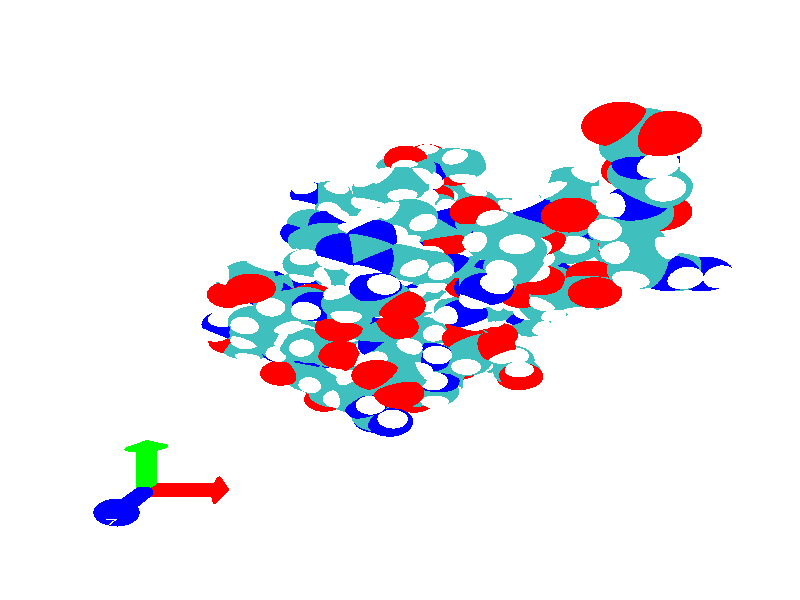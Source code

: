// 
// Molecular graphics export from VMD 1.9.3
// http://www.ks.uiuc.edu/Research/vmd/
// Requires POV-Ray 3.5 or later
// 
// POV 3.x input script : 01-76.pov 
// try povray +W669 +H834 -I01-76.pov -O01-76.pov.tga +P +X +A +FT +C
#if (version < 3.5) 
#error "VMD POV3DisplayDevice has been compiled for POV-Ray 3.5 or above.\nPlease upgrade POV-Ray or recompile VMD."
#end 
#declare VMD_clip_on=array[3] {0, 0, 0};
#declare VMD_clip=array[3];
#declare VMD_scaledclip=array[3];
#declare VMD_line_width=0.0020;
#macro VMDC ( C1 )
  texture { pigment { rgbt C1 }}
#end
#macro VMD_point (P1, R1, C1)
  #local T = texture { finish { ambient 1.0 diffuse 0.0 phong 0.0 specular 0.0 } pigment { C1 } }
  #if(VMD_clip_on[2])
  intersection {
    sphere {P1, R1 texture {T} #if(VMD_clip_on[1]) clipped_by {VMD_clip[1]} #end no_shadow}
    VMD_clip[2]
  }
  #else
  sphere {P1, R1 texture {T} #if(VMD_clip_on[1]) clipped_by {VMD_clip[1]} #end no_shadow}
  #end
#end
#macro VMD_line (P1, P2, C1)
  #local T = texture { finish { ambient 1.0 diffuse 0.0 phong 0.0 specular 0.0 } pigment { C1 } }
  #if(VMD_clip_on[2])
  intersection {
    cylinder {P1, P2, VMD_line_width texture {T} #if(VMD_clip_on[1]) clipped_by {VMD_clip[1]} #end no_shadow}
    VMD_clip[2]
  }
  #else
  cylinder {P1, P2, VMD_line_width texture {T} #if(VMD_clip_on[1]) clipped_by {VMD_clip[1]} #end no_shadow}
  #end
#end
#macro VMD_sphere (P1, R1, C1)
  #local T = texture { pigment { C1 } }
  #if(VMD_clip_on[2])
  intersection {
    sphere {P1, R1 texture {T} #if(VMD_clip_on[1]) clipped_by {VMD_clip[1]} #end no_shadow}
    VMD_clip[2]
  }
  #else
  sphere {P1, R1 texture {T} #if(VMD_clip_on[1]) clipped_by {VMD_clip[1]} #end no_shadow}
  #end
#end
#macro VMD_cylinder (P1, P2, R1, C1, O1)
  #local T = texture { pigment { C1 } }
  #if(VMD_clip_on[2])
  intersection {
    cylinder {P1, P2, R1 #if(O1) open #end texture {T} #if(VMD_clip_on[1]) clipped_by {VMD_clip[1]} #end no_shadow}
    VMD_clip[2]
  }
  #else
  cylinder {P1, P2, R1 #if(O1) open #end texture {T} #if(VMD_clip_on[1]) clipped_by {VMD_clip[1]} #end no_shadow}
  #end
#end
#macro VMD_cone (P1, P2, R1, C1)
  #local T = texture { pigment { C1 } }
  #if(VMD_clip_on[2])
  intersection {
    cone {P1, R1, P2, VMD_line_width texture {T} #if(VMD_clip_on[1]) clipped_by {VMD_clip[1]} #end no_shadow}
    VMD_clip[2]
  }
  #else
  cone {P1, R1, P2, VMD_line_width texture {T} #if(VMD_clip_on[1]) clipped_by {VMD_clip[1]} #end no_shadow}
  #end
#end
#macro VMD_triangle (P1, P2, P3, N1, N2, N3, C1)
  #local T = texture { pigment { C1 } }
  smooth_triangle {P1, N1, P2, N2, P3, N3 texture {T} #if(VMD_clip_on[1]) clipped_by {VMD_clip[1]} #end no_shadow}
#end
#macro VMD_tricolor (P1, P2, P3, N1, N2, N3, C1, C2, C3)
  #local NX = P2-P1;
  #local NY = P3-P1;
  #local NZ = vcross(NX, NY);
  #local T = texture { pigment {
    average pigment_map {
      [1 gradient x color_map {[0 rgb 0] [1 C2*3]}]
      [1 gradient y color_map {[0 rgb 0] [1 C3*3]}]
      [1 gradient z color_map {[0 rgb 0] [1 C1*3]}]
    }
    matrix <1.01,0,1,0,1.01,1,0,0,1,-.002,-.002,-1>
    matrix <NX.x,NX.y,NX.z,NY.x,NY.y,NY.z,NZ.x,NZ.y,NZ.z,P1.x,P1.y,P1.z>
  } }
  smooth_triangle {P1, N1, P2, N2, P3, N3 texture {T} #if(VMD_clip_on[1]) clipped_by {VMD_clip[1]} #end no_shadow}
#end
camera {
  up <0, 6.0000, 0>
  right <4.8129, 0, 0>
  location <0.0000, 0.0000, -2.0000>
  look_at <0.0000, 0.0000, -0.0000>
  direction <-0.0000, -0.0000, 4.0000>
}
light_source { 
  <-0.1000, 0.1000, -1.0000> 
  color rgb<1.000, 1.000, 1.000> 
  parallel 
  point_at <0.0, 0.0, 0.0> 
}
light_source { 
  <1.0000, 2.0000, -0.5000> 
  color rgb<1.000, 1.000, 1.000> 
  parallel 
  point_at <0.0, 0.0, 0.0> 
}
background {
  color rgb<1.000, 1.000, 1.000>
}
fog {
  distance 3.1250 
  fog_type 1 
  color rgb<1.000, 1.000, 1.000> 
} 
#default { texture {
 finish { ambient 0.000 diffuse 0.650 phong 0.1 phong_size 40.000 specular 0.500 }
} }
// VMD: Starting axes output.
VMD_cylinder(<-0.76205,-0.95,-0>,<-0.54955,-0.95,-0>0.0300,rgbt<1.000,0.000,0.000,0.000>,1)
VMD_triangle(<-0.54955041,-0.91527683,0.051966842>,<-0.54955041,-0.92608225,0.057742462>,<-0.51205039,-0.94999999,-0>,<-0.85749292,-0.28583845,-0.4277876>,<-0.85749292,-0.19688898,-0.47533205>,<-0.85639411,-0.24339278,-0.45535591>,rgbt<1.000,0.000,0.000,0.000>)
VMD_triangle(<-0.54955041,-0.91527683,0.051966842>,<-0.54955041,-0.92608225,0.057742462>,<-0.54955041,-0.94999999,-0>,<-0.99999994,0,-0>,<-0.99999994,0,-0>,<-0.99999994,0,-0>,rgbt<1.000,0.000,0.000,0.000>)
VMD_triangle(<-0.54955041,-0.92608225,0.057742462>,<-0.54955041,-0.93780684,0.061299071>,<-0.51205039,-0.94999999,-0>,<-0.85749292,-0.19688898,-0.47533205>,<-0.85749298,-0.10037322,-0.50460982>,<-0.85639399,-0.1498806,-0.49408996>,rgbt<1.000,0.000,0.000,0.000>)
VMD_triangle(<-0.54955041,-0.92608225,0.057742462>,<-0.54955041,-0.93780684,0.061299071>,<-0.54955041,-0.94999999,-0>,<-0.99999994,0,-0>,<-0.99999994,0,-0>,<-0.99999994,0,-0>,rgbt<1.000,0.000,0.000,0.000>)
VMD_triangle(<-0.54955041,-0.93780684,0.061299071>,<-0.54955041,-0.94999999,0.062499993>,<-0.51205039,-0.94999999,-0>,<-0.85749298,-0.10037322,-0.50460982>,<-0.85749286,-5.5951044e-09,-0.51449573>,<-0.85639405,-0.050608572,-0.51383638>,rgbt<1.000,0.000,0.000,0.000>)
VMD_triangle(<-0.54955041,-0.93780684,0.061299071>,<-0.54955041,-0.94999999,0.062499993>,<-0.54955041,-0.94999999,-0>,<-0.99999994,0,-0>,<-0.99999994,0,-0>,<-0.99999994,0,-0>,rgbt<1.000,0.000,0.000,0.000>)
VMD_triangle(<-0.54955041,-0.94999999,0.062499993>,<-0.54955041,-0.96219313,0.061299071>,<-0.51205039,-0.94999999,-0>,<-0.85749286,-5.5951044e-09,-0.51449573>,<-0.85749298,0.10037323,-0.50460982>,<-0.85639399,0.050608557,-0.51383638>,rgbt<1.000,0.000,0.000,0.000>)
VMD_triangle(<-0.54955041,-0.94999999,0.062499993>,<-0.54955041,-0.96219313,0.061299071>,<-0.54955041,-0.94999999,-0>,<-0.99999994,0,-0>,<-0.99999994,0,-0>,<-0.99999994,0,-0>,rgbt<1.000,0.000,0.000,0.000>)
VMD_triangle(<-0.54955041,-0.96219313,0.061299071>,<-0.54955041,-0.97391772,0.057742462>,<-0.51205039,-0.94999999,-0>,<-0.85749298,0.10037323,-0.50460982>,<-0.85749286,0.19688904,-0.47533205>,<-0.85639405,0.14988065,-0.49408999>,rgbt<1.000,0.000,0.000,0.000>)
VMD_triangle(<-0.54955041,-0.96219313,0.061299071>,<-0.54955041,-0.97391772,0.057742462>,<-0.54955041,-0.94999999,-0>,<-0.99999994,0,-0>,<-0.99999994,0,-0>,<-0.99999994,0,-0>,rgbt<1.000,0.000,0.000,0.000>)
VMD_triangle(<-0.54955041,-0.97391772,0.057742462>,<-0.54955041,-0.98472309,0.051966842>,<-0.51205039,-0.94999999,-0>,<-0.85749286,0.19688904,-0.47533205>,<-0.85749286,0.28583854,-0.42778766>,<-0.85639405,0.24339287,-0.45535594>,rgbt<1.000,0.000,0.000,0.000>)
VMD_triangle(<-0.54955041,-0.97391772,0.057742462>,<-0.54955041,-0.98472309,0.051966842>,<-0.54955041,-0.94999999,-0>,<-0.99999994,0,-0>,<-0.99999994,0,-0>,<-0.99999994,0,-0>,rgbt<1.000,0.000,0.000,0.000>)
VMD_triangle(<-0.54955041,-0.98472309,0.051966842>,<-0.54955041,-0.99419415,0.044194169>,<-0.51205039,-0.94999999,-0>,<-0.85749286,0.28583854,-0.42778766>,<-0.85749292,0.36380336,-0.36380357>,<-0.85639399,0.3275516,-0.39912295>,rgbt<1.000,0.000,0.000,0.000>)
VMD_triangle(<-0.54955041,-0.98472309,0.051966842>,<-0.54955041,-0.99419415,0.044194169>,<-0.54955041,-0.94999999,-0>,<-0.99999994,0,-0>,<-0.99999994,0,-0>,<-0.99999994,0,-0>,rgbt<1.000,0.000,0.000,0.000>)
VMD_triangle(<-0.54955041,-0.99419415,0.044194169>,<-0.54955041,-1.0019668,0.03472314>,<-0.51205039,-0.94999999,-0>,<-0.85749292,0.36380336,-0.36380357>,<-0.8574928,0.42778748,-0.28583848>,<-0.85639399,0.39912269,-0.32755175>,rgbt<1.000,0.000,0.000,0.000>)
VMD_triangle(<-0.54955041,-0.99419415,0.044194169>,<-0.54955041,-1.0019668,0.03472314>,<-0.54955041,-0.94999999,-0>,<-0.99999994,0,-0>,<-0.99999994,0,-0>,<-0.99999994,0,-0>,rgbt<1.000,0.000,0.000,0.000>)
VMD_triangle(<-0.54955041,-1.0019668,0.03472314>,<-0.54955041,-1.0077424,0.023917718>,<-0.51205039,-0.94999999,-0>,<-0.8574928,0.42778748,-0.28583848>,<-0.85749286,0.47533208,-0.19688906>,<-0.85639405,0.455356,-0.24339274>,rgbt<1.000,0.000,0.000,0.000>)
VMD_triangle(<-0.54955041,-1.0019668,0.03472314>,<-0.54955041,-1.0077424,0.023917718>,<-0.54955041,-0.94999999,-0>,<-0.99999994,0,-0>,<-0.99999994,0,-0>,<-0.99999994,0,-0>,rgbt<1.000,0.000,0.000,0.000>)
VMD_triangle(<-0.54955041,-1.0077424,0.023917718>,<-0.54955041,-1.011299,0.012193143>,<-0.51205039,-0.94999999,-0>,<-0.85749286,0.47533208,-0.19688906>,<-0.85749292,0.50460982,-0.10037328>,<-0.85639405,0.49408996,-0.14988077>,rgbt<1.000,0.000,0.000,0.000>)
VMD_triangle(<-0.54955041,-1.0077424,0.023917718>,<-0.54955041,-1.011299,0.012193143>,<-0.54955041,-0.94999999,-0>,<-0.99999994,0,-0>,<-0.99999994,0,-0>,<-0.99999994,0,-0>,rgbt<1.000,0.000,0.000,0.000>)
VMD_triangle(<-0.54955041,-1.011299,0.012193143>,<-0.54955041,-1.0124999,-1.8626451e-09>,<-0.51205039,-0.94999999,-0>,<-0.85749292,0.50460982,-0.10037328>,<-0.85749286,0.51449573,-1.1190209e-08>,<-0.85639399,0.51383638,-0.050608557>,rgbt<1.000,0.000,0.000,0.000>)
VMD_triangle(<-0.54955041,-1.011299,0.012193143>,<-0.54955041,-1.0124999,-1.8626451e-09>,<-0.54955041,-0.94999999,-0>,<-0.99999994,0,-0>,<-0.99999994,0,-0>,<-0.99999994,0,-0>,rgbt<1.000,0.000,0.000,0.000>)
VMD_triangle(<-0.54955041,-1.0124999,-1.8626451e-09>,<-0.54955041,-1.011299,-0.012193151>,<-0.51205039,-0.94999999,-0>,<-0.85749286,0.51449573,-1.1190209e-08>,<-0.85749298,0.50460988,0.10037316>,<-0.85639405,0.51383644,0.050608542>,rgbt<1.000,0.000,0.000,0.000>)
VMD_triangle(<-0.54955041,-1.0124999,-1.8626451e-09>,<-0.54955041,-1.011299,-0.012193151>,<-0.54955041,-0.94999999,-0>,<-0.99999994,0,-0>,<-0.99999994,0,-0>,<-0.99999994,0,-0>,rgbt<1.000,0.000,0.000,0.000>)
VMD_triangle(<-0.54955041,-1.011299,-0.012193151>,<-0.54955041,-1.0077424,-0.023917725>,<-0.51205039,-0.94999999,-0>,<-0.85749298,0.50460988,0.10037316>,<-0.85749304,0.47533202,0.19688903>,<-0.85639405,0.49408996,0.1498805>,rgbt<1.000,0.000,0.000,0.000>)
VMD_triangle(<-0.54955041,-1.011299,-0.012193151>,<-0.54955041,-1.0077424,-0.023917725>,<-0.54955041,-0.94999999,-0>,<-0.99999994,0,-0>,<-0.99999994,0,-0>,<-0.99999994,0,-0>,rgbt<1.000,0.000,0.000,0.000>)
VMD_triangle(<-0.54955041,-1.0077424,-0.023917725>,<-0.54955041,-1.0019668,-0.034723148>,<-0.51205039,-0.94999999,-0>,<-0.85749304,0.47533202,0.19688903>,<-0.85749292,0.42778742,0.28583866>,<-0.85639411,0.45535576,0.24339291>,rgbt<1.000,0.000,0.000,0.000>)
VMD_triangle(<-0.54955041,-1.0077424,-0.023917725>,<-0.54955041,-1.0019668,-0.034723148>,<-0.54955041,-0.94999999,-0>,<-0.99999994,0,-0>,<-0.99999994,0,-0>,<-0.99999994,0,-0>,rgbt<1.000,0.000,0.000,0.000>)
VMD_triangle(<-0.54955041,-1.0019668,-0.034723148>,<-0.54955041,-0.99419415,-0.044194184>,<-0.51205039,-0.94999999,-0>,<-0.85749292,0.42778742,0.28583866>,<-0.85749286,0.36380327,0.36380363>,<-0.85639393,0.39912269,0.32755181>,rgbt<1.000,0.000,0.000,0.000>)
VMD_triangle(<-0.54955041,-1.0019668,-0.034723148>,<-0.54955041,-0.99419415,-0.044194184>,<-0.54955041,-0.94999999,-0>,<-0.99999994,0,-0>,<-0.99999994,0,-0>,<-0.99999994,0,-0>,rgbt<1.000,0.000,0.000,0.000>)
VMD_triangle(<-0.54955041,-0.99419415,-0.044194184>,<-0.54955041,-0.98472309,-0.051966857>,<-0.51205039,-0.94999999,-0>,<-0.85749286,0.36380327,0.36380363>,<-0.85749286,0.28583831,0.42778772>,<-0.85639411,0.32755148,0.39912307>,rgbt<1.000,0.000,0.000,0.000>)
VMD_triangle(<-0.54955041,-0.99419415,-0.044194184>,<-0.54955041,-0.98472309,-0.051966857>,<-0.54955041,-0.94999999,-0>,<-0.99999994,0,-0>,<-0.99999994,0,-0>,<-0.99999994,0,-0>,rgbt<1.000,0.000,0.000,0.000>)
VMD_triangle(<-0.54955041,-0.98472309,-0.051966857>,<-0.54955041,-0.97391766,-0.057742476>,<-0.51205039,-0.94999999,-0>,<-0.85749286,0.28583831,0.42778772>,<-0.85749286,0.19688876,0.47533217>,<-0.85639405,0.24339262,0.45535606>,rgbt<1.000,0.000,0.000,0.000>)
VMD_triangle(<-0.54955041,-0.98472309,-0.051966857>,<-0.54955041,-0.97391766,-0.057742476>,<-0.54955041,-0.94999999,-0>,<-0.99999994,0,-0>,<-0.99999994,0,-0>,<-0.99999994,0,-0>,rgbt<1.000,0.000,0.000,0.000>)
VMD_triangle(<-0.54955041,-0.97391766,-0.057742476>,<-0.54955041,-0.96219307,-0.061299078>,<-0.51205039,-0.94999999,-0>,<-0.85749286,0.19688876,0.47533217>,<-0.85749286,0.10037292,0.50460988>,<-0.85639405,0.1498803,0.49409008>,rgbt<1.000,0.000,0.000,0.000>)
VMD_triangle(<-0.54955041,-0.97391766,-0.057742476>,<-0.54955041,-0.96219307,-0.061299078>,<-0.54955041,-0.94999999,-0>,<-0.99999994,0,-0>,<-0.99999994,0,-0>,<-0.99999994,0,-0>,rgbt<1.000,0.000,0.000,0.000>)
VMD_triangle(<-0.54955041,-0.96219307,-0.061299078>,<-0.54955041,-0.94999993,-0.062499993>,<-0.51205039,-0.94999999,-0>,<-0.85749286,0.10037292,0.50460988>,<-0.85749286,-2.6483497e-07,0.51449573>,<-0.85639405,0.050608281,0.51383644>,rgbt<1.000,0.000,0.000,0.000>)
VMD_triangle(<-0.54955041,-0.96219307,-0.061299078>,<-0.54955041,-0.94999993,-0.062499993>,<-0.54955041,-0.94999999,-0>,<-0.99999994,0,-0>,<-0.99999994,0,-0>,<-0.99999994,0,-0>,rgbt<1.000,0.000,0.000,0.000>)
VMD_triangle(<-0.54955041,-0.94999993,-0.062499993>,<-0.54955041,-0.93780679,-0.061299063>,<-0.51205039,-0.94999999,-0>,<-0.85749286,-2.6483497e-07,0.51449573>,<-0.85749298,-0.10037369,0.50460976>,<-0.85639405,-0.050608814,0.51383638>,rgbt<1.000,0.000,0.000,0.000>)
VMD_triangle(<-0.54955041,-0.94999993,-0.062499993>,<-0.54955041,-0.93780679,-0.061299063>,<-0.54955041,-0.94999999,-0>,<-0.99999994,0,-0>,<-0.99999994,0,-0>,<-0.99999994,0,-0>,rgbt<1.000,0.000,0.000,0.000>)
VMD_triangle(<-0.54955041,-0.93780679,-0.061299063>,<-0.54955041,-0.92608225,-0.057742439>,<-0.51205039,-0.94999999,-0>,<-0.85749298,-0.10037369,0.50460976>,<-0.85749286,-0.19688949,0.47533187>,<-0.85639405,-0.14988129,0.49408984>,rgbt<1.000,0.000,0.000,0.000>)
VMD_triangle(<-0.54955041,-0.93780679,-0.061299063>,<-0.54955041,-0.92608225,-0.057742439>,<-0.54955041,-0.94999999,-0>,<-0.99999994,0,-0>,<-0.99999994,0,-0>,<-0.99999994,0,-0>,rgbt<1.000,0.000,0.000,0.000>)
VMD_triangle(<-0.54955041,-0.92608225,-0.057742439>,<-0.54955041,-0.91527683,-0.051966809>,<-0.51205039,-0.94999999,-0>,<-0.85749286,-0.19688949,0.47533187>,<-0.8574928,-0.28583875,0.42778727>,<-0.85639399,-0.24339311,0.4553557>,rgbt<1.000,0.000,0.000,0.000>)
VMD_triangle(<-0.54955041,-0.92608225,-0.057742439>,<-0.54955041,-0.91527683,-0.051966809>,<-0.54955041,-0.94999999,-0>,<-0.99999994,0,-0>,<-0.99999994,0,-0>,<-0.99999994,0,-0>,rgbt<1.000,0.000,0.000,0.000>)
VMD_triangle(<-0.54955041,-0.91527683,-0.051966809>,<-0.54955041,-0.90580577,-0.044194125>,<-0.51205039,-0.94999999,-0>,<-0.8574928,-0.28583875,0.42778727>,<-0.85749286,-0.36380371,0.36380306>,<-0.85639399,-0.32755187,0.39912254>,rgbt<1.000,0.000,0.000,0.000>)
VMD_triangle(<-0.54955041,-0.91527683,-0.051966809>,<-0.54955041,-0.90580577,-0.044194125>,<-0.54955041,-0.94999999,-0>,<-0.99999994,0,-0>,<-0.99999994,0,-0>,<-0.99999994,0,-0>,rgbt<1.000,0.000,0.000,0.000>)
VMD_triangle(<-0.54955041,-0.90580577,-0.044194125>,<-0.54955041,-0.89803308,-0.034723077>,<-0.51205039,-0.94999999,-0>,<-0.85749286,-0.36380371,0.36380306>,<-0.85749292,-0.4277879,0.28583801>,<-0.85639405,-0.39912319,0.32755128>,rgbt<1.000,0.000,0.000,0.000>)
VMD_triangle(<-0.54955041,-0.90580577,-0.044194125>,<-0.54955041,-0.89803308,-0.034723077>,<-0.54955041,-0.94999999,-0>,<-0.99999994,0,-0>,<-0.99999994,0,-0>,<-0.99999994,0,-0>,rgbt<1.000,0.000,0.000,0.000>)
VMD_triangle(<-0.54955041,-0.89803308,-0.034723077>,<-0.54955041,-0.89225751,-0.023917641>,<-0.51205039,-0.94999999,-0>,<-0.85749292,-0.4277879,0.28583801>,<-0.85749286,-0.47533229,0.19688842>,<-0.85639411,-0.45535621,0.24339221>,rgbt<1.000,0.000,0.000,0.000>)
VMD_triangle(<-0.54955041,-0.89803308,-0.034723077>,<-0.54955041,-0.89225751,-0.023917641>,<-0.54955041,-0.94999999,-0>,<-0.99999994,0,-0>,<-0.99999994,0,-0>,<-0.99999994,0,-0>,rgbt<1.000,0.000,0.000,0.000>)
VMD_triangle(<-0.54955041,-0.89225751,-0.023917641>,<-0.54955041,-0.8887009,-0.012193067>,<-0.51205039,-0.94999999,-0>,<-0.85749286,-0.47533229,0.19688842>,<-0.85749298,-0.50461,0.10037266>,<-0.85639405,-0.49409017,0.14988004>,rgbt<1.000,0.000,0.000,0.000>)
VMD_triangle(<-0.54955041,-0.89225751,-0.023917641>,<-0.54955041,-0.8887009,-0.012193067>,<-0.54955041,-0.94999999,-0>,<-0.99999994,0,-0>,<-0.99999994,0,-0>,<-0.99999994,0,-0>,rgbt<1.000,0.000,0.000,0.000>)
VMD_triangle(<-0.54955041,-0.8887009,-0.012193067>,<-0.54955041,-0.88749999,8.3819032e-08>,<-0.51205039,-0.94999999,-0>,<-0.85749298,-0.50461,0.10037266>,<-0.85749286,-0.51449573,-6.6581742e-07>,<-0.85639405,-0.5138365,0.05060802>,rgbt<1.000,0.000,0.000,0.000>)
VMD_triangle(<-0.54955041,-0.8887009,-0.012193067>,<-0.54955041,-0.88749999,8.3819032e-08>,<-0.54955041,-0.94999999,-0>,<-0.99999994,0,-0>,<-0.99999994,0,-0>,<-0.99999994,0,-0>,rgbt<1.000,0.000,0.000,0.000>)
VMD_triangle(<-0.54955041,-0.88749999,8.3819032e-08>,<-0.54955041,-0.88870096,0.012193227>,<-0.51205039,-0.94999999,-0>,<-0.85749286,-0.51449573,-6.6581742e-07>,<-0.85749298,-0.50460976,-0.10037381>,<-0.85639399,-0.51383632,-0.050609343>,rgbt<1.000,0.000,0.000,0.000>)
VMD_triangle(<-0.54955041,-0.88749999,8.3819032e-08>,<-0.54955041,-0.88870096,0.012193227>,<-0.54955041,-0.94999999,-0>,<-0.99999994,0,-0>,<-0.99999994,0,-0>,<-0.99999994,0,-0>,rgbt<1.000,0.000,0.000,0.000>)
VMD_triangle(<-0.54955041,-0.88870096,0.012193227>,<-0.54955041,-0.89225757,0.023917798>,<-0.51205039,-0.94999999,-0>,<-0.85749298,-0.50460976,-0.10037381>,<-0.85749298,-0.4753319,-0.19688962>,<-0.85639411,-0.49408984,-0.14988102>,rgbt<1.000,0.000,0.000,0.000>)
VMD_triangle(<-0.54955041,-0.88870096,0.012193227>,<-0.54955041,-0.89225757,0.023917798>,<-0.54955041,-0.94999999,-0>,<-0.99999994,0,-0>,<-0.99999994,0,-0>,<-0.99999994,0,-0>,rgbt<1.000,0.000,0.000,0.000>)
VMD_triangle(<-0.54955041,-0.89225757,0.023917798>,<-0.54955041,-0.8980332,0.034723215>,<-0.51205039,-0.94999999,-0>,<-0.85749298,-0.4753319,-0.19688962>,<-0.85749286,-0.4277871,-0.2858392>,<-0.85639411,-0.45535564,-0.2433936>,rgbt<1.000,0.000,0.000,0.000>)
VMD_triangle(<-0.54955041,-0.89225757,0.023917798>,<-0.54955041,-0.8980332,0.034723215>,<-0.54955041,-0.94999999,-0>,<-0.99999994,0,-0>,<-0.99999994,0,-0>,<-0.99999994,0,-0>,rgbt<1.000,0.000,0.000,0.000>)
VMD_triangle(<-0.54955041,-0.8980332,0.034723215>,<-0.54955041,-0.90580589,0.04419424>,<-0.51205039,-0.94999999,-0>,<-0.85749286,-0.4277871,-0.2858392>,<-0.85749298,-0.36380282,-0.36380407>,<-0.85639405,-0.39912227,-0.32755232>,rgbt<1.000,0.000,0.000,0.000>)
VMD_triangle(<-0.54955041,-0.8980332,0.034723215>,<-0.54955041,-0.90580589,0.04419424>,<-0.54955041,-0.94999999,-0>,<-0.99999994,0,-0>,<-0.99999994,0,-0>,<-0.99999994,0,-0>,rgbt<1.000,0.000,0.000,0.000>)
VMD_triangle(<-0.54955041,-0.90580589,0.04419424>,<-0.54955041,-0.91527694,0.051966902>,<-0.51205039,-0.94999999,-0>,<-0.85749298,-0.36380282,-0.36380407>,<-0.85749286,-0.2858378,-0.42778811>,<-0.85639405,-0.32755092,-0.39912337>,rgbt<1.000,0.000,0.000,0.000>)
VMD_triangle(<-0.54955041,-0.90580589,0.04419424>,<-0.54955041,-0.91527694,0.051966902>,<-0.54955041,-0.94999999,-0>,<-0.99999994,0,-0>,<-0.99999994,0,-0>,<-0.99999994,0,-0>,rgbt<1.000,0.000,0.000,0.000>)
VMD_cylinder(<-0.76205,-0.95,-0>,<-0.76205,-0.7375,-0>0.0300,rgbt<0.000,1.000,0.000,0.000>,1)
VMD_triangle(<-0.79677355,-0.73749995,0.051966842>,<-0.78596812,-0.73749995,0.057742462>,<-0.76205039,-0.69999999,-0>,<0.28583845,-0.85749292,-0.4277876>,<0.19688901,-0.85749298,-0.47533208>,<0.24339278,-0.85639411,-0.45535591>,rgbt<0.000,1.000,0.000,0.000>)
VMD_triangle(<-0.79677355,-0.73749995,0.051966842>,<-0.78596812,-0.73749995,0.057742462>,<-0.76205039,-0.73749995,-0>,<0,-0.99999994,-0>,<0,-0.99999994,-0>,<0,-0.99999994,-0>,rgbt<0.000,1.000,0.000,0.000>)
VMD_triangle(<-0.78596812,-0.73749995,0.057742462>,<-0.77424353,-0.73749995,0.061299071>,<-0.76205039,-0.69999999,-0>,<0.19688901,-0.85749298,-0.47533208>,<0.10037322,-0.85749298,-0.50460982>,<0.1498806,-0.85639399,-0.49408996>,rgbt<0.000,1.000,0.000,0.000>)
VMD_triangle(<-0.78596812,-0.73749995,0.057742462>,<-0.77424353,-0.73749995,0.061299071>,<-0.76205039,-0.73749995,-0>,<0,-0.99999994,-0>,<0,-0.99999994,-0>,<0,-0.99999994,-0>,rgbt<0.000,1.000,0.000,0.000>)
VMD_triangle(<-0.77424353,-0.73749995,0.061299071>,<-0.76205039,-0.73749995,0.062499993>,<-0.76205039,-0.69999999,-0>,<0.10037322,-0.85749298,-0.50460982>,<5.5951044e-09,-0.85749286,-0.51449573>,<0.050608572,-0.85639405,-0.51383638>,rgbt<0.000,1.000,0.000,0.000>)
VMD_triangle(<-0.77424353,-0.73749995,0.061299071>,<-0.76205039,-0.73749995,0.062499993>,<-0.76205039,-0.73749995,-0>,<0,-0.99999994,-0>,<0,-0.99999994,-0>,<0,-0.99999994,-0>,rgbt<0.000,1.000,0.000,0.000>)
VMD_triangle(<-0.76205039,-0.73749995,0.062499993>,<-0.74985725,-0.73749995,0.061299071>,<-0.76205039,-0.69999999,-0>,<5.5951044e-09,-0.85749286,-0.51449573>,<-0.10037323,-0.85749298,-0.50460982>,<-0.050608557,-0.85639399,-0.51383638>,rgbt<0.000,1.000,0.000,0.000>)
VMD_triangle(<-0.76205039,-0.73749995,0.062499993>,<-0.74985725,-0.73749995,0.061299071>,<-0.76205039,-0.73749995,-0>,<0,-0.99999994,-0>,<0,-0.99999994,-0>,<0,-0.99999994,-0>,rgbt<0.000,1.000,0.000,0.000>)
VMD_triangle(<-0.74985725,-0.73749995,0.061299071>,<-0.73813266,-0.73749995,0.057742462>,<-0.76205039,-0.69999999,-0>,<-0.10037323,-0.85749298,-0.50460982>,<-0.19688904,-0.85749286,-0.47533205>,<-0.14988065,-0.85639405,-0.49408999>,rgbt<0.000,1.000,0.000,0.000>)
VMD_triangle(<-0.74985725,-0.73749995,0.061299071>,<-0.73813266,-0.73749995,0.057742462>,<-0.76205039,-0.73749995,-0>,<0,-0.99999994,-0>,<0,-0.99999994,-0>,<0,-0.99999994,-0>,rgbt<0.000,1.000,0.000,0.000>)
VMD_triangle(<-0.73813266,-0.73749995,0.057742462>,<-0.72732729,-0.73749995,0.051966842>,<-0.76205039,-0.69999999,-0>,<-0.19688904,-0.85749286,-0.47533205>,<-0.28583854,-0.85749286,-0.42778766>,<-0.24339287,-0.85639405,-0.45535594>,rgbt<0.000,1.000,0.000,0.000>)
VMD_triangle(<-0.73813266,-0.73749995,0.057742462>,<-0.72732729,-0.73749995,0.051966842>,<-0.76205039,-0.73749995,-0>,<0,-0.99999994,-0>,<0,-0.99999994,-0>,<0,-0.99999994,-0>,rgbt<0.000,1.000,0.000,0.000>)
VMD_triangle(<-0.72732729,-0.73749995,0.051966842>,<-0.71785623,-0.73749995,0.044194169>,<-0.76205039,-0.69999999,-0>,<-0.28583854,-0.85749286,-0.42778766>,<-0.36380336,-0.85749292,-0.36380357>,<-0.3275516,-0.85639399,-0.39912295>,rgbt<0.000,1.000,0.000,0.000>)
VMD_triangle(<-0.72732729,-0.73749995,0.051966842>,<-0.71785623,-0.73749995,0.044194169>,<-0.76205039,-0.73749995,-0>,<0,-0.99999994,-0>,<0,-0.99999994,-0>,<0,-0.99999994,-0>,rgbt<0.000,1.000,0.000,0.000>)
VMD_triangle(<-0.71785623,-0.73749995,0.044194169>,<-0.71008354,-0.73749995,0.03472314>,<-0.76205039,-0.69999999,-0>,<-0.36380336,-0.85749292,-0.36380357>,<-0.42778757,-0.85749298,-0.28583854>,<-0.39912269,-0.85639399,-0.32755175>,rgbt<0.000,1.000,0.000,0.000>)
VMD_triangle(<-0.71785623,-0.73749995,0.044194169>,<-0.71008354,-0.73749995,0.03472314>,<-0.76205039,-0.73749995,-0>,<0,-0.99999994,-0>,<0,-0.99999994,-0>,<0,-0.99999994,-0>,rgbt<0.000,1.000,0.000,0.000>)
VMD_triangle(<-0.71008354,-0.73749995,0.03472314>,<-0.70430791,-0.73749995,0.023917718>,<-0.76205039,-0.69999999,-0>,<-0.42778757,-0.85749298,-0.28583854>,<-0.47533205,-0.85749286,-0.19688904>,<-0.455356,-0.85639405,-0.24339274>,rgbt<0.000,1.000,0.000,0.000>)
VMD_triangle(<-0.71008354,-0.73749995,0.03472314>,<-0.70430791,-0.73749995,0.023917718>,<-0.76205039,-0.73749995,-0>,<0,-0.99999994,-0>,<0,-0.99999994,-0>,<0,-0.99999994,-0>,rgbt<0.000,1.000,0.000,0.000>)
VMD_triangle(<-0.70430791,-0.73749995,0.023917718>,<-0.7007513,-0.73749995,0.012193143>,<-0.76205039,-0.69999999,-0>,<-0.47533205,-0.85749286,-0.19688904>,<-0.50460982,-0.85749298,-0.10037329>,<-0.4940899,-0.85639399,-0.14988075>,rgbt<0.000,1.000,0.000,0.000>)
VMD_triangle(<-0.70430791,-0.73749995,0.023917718>,<-0.7007513,-0.73749995,0.012193143>,<-0.76205039,-0.73749995,-0>,<0,-0.99999994,-0>,<0,-0.99999994,-0>,<0,-0.99999994,-0>,rgbt<0.000,1.000,0.000,0.000>)
VMD_triangle(<-0.7007513,-0.73749995,0.012193143>,<-0.69955039,-0.73749995,-1.8626451e-09>,<-0.76205039,-0.69999999,-0>,<-0.50460982,-0.85749298,-0.10037329>,<-0.51449573,-0.85749286,-1.1190209e-08>,<-0.51383638,-0.85639399,-0.050608557>,rgbt<0.000,1.000,0.000,0.000>)
VMD_triangle(<-0.7007513,-0.73749995,0.012193143>,<-0.69955039,-0.73749995,-1.8626451e-09>,<-0.76205039,-0.73749995,-0>,<0,-0.99999994,-0>,<0,-0.99999994,-0>,<0,-0.99999994,-0>,rgbt<0.000,1.000,0.000,0.000>)
VMD_triangle(<-0.69955039,-0.73749995,-1.8626451e-09>,<-0.7007513,-0.73749995,-0.012193151>,<-0.76205039,-0.69999999,-0>,<-0.51449573,-0.85749286,-1.1190209e-08>,<-0.50460988,-0.85749298,0.10037316>,<-0.51383644,-0.85639405,0.050608542>,rgbt<0.000,1.000,0.000,0.000>)
VMD_triangle(<-0.69955039,-0.73749995,-1.8626451e-09>,<-0.7007513,-0.73749995,-0.012193151>,<-0.76205039,-0.73749995,-0>,<0,-0.99999994,-0>,<0,-0.99999994,-0>,<0,-0.99999994,-0>,rgbt<0.000,1.000,0.000,0.000>)
VMD_triangle(<-0.7007513,-0.73749995,-0.012193151>,<-0.70430791,-0.73749995,-0.023917725>,<-0.76205039,-0.69999999,-0>,<-0.50460988,-0.85749298,0.10037316>,<-0.47533202,-0.85749304,0.19688903>,<-0.49408996,-0.85639405,0.1498805>,rgbt<0.000,1.000,0.000,0.000>)
VMD_triangle(<-0.7007513,-0.73749995,-0.012193151>,<-0.70430791,-0.73749995,-0.023917725>,<-0.76205039,-0.73749995,-0>,<0,-0.99999994,-0>,<0,-0.99999994,-0>,<0,-0.99999994,-0>,rgbt<0.000,1.000,0.000,0.000>)
VMD_triangle(<-0.70430791,-0.73749995,-0.023917725>,<-0.71008354,-0.73749995,-0.034723148>,<-0.76205039,-0.69999999,-0>,<-0.47533202,-0.85749304,0.19688903>,<-0.42778742,-0.85749292,0.28583866>,<-0.45535576,-0.85639411,0.24339291>,rgbt<0.000,1.000,0.000,0.000>)
VMD_triangle(<-0.70430791,-0.73749995,-0.023917725>,<-0.71008354,-0.73749995,-0.034723148>,<-0.76205039,-0.73749995,-0>,<0,-0.99999994,-0>,<0,-0.99999994,-0>,<0,-0.99999994,-0>,rgbt<0.000,1.000,0.000,0.000>)
VMD_triangle(<-0.71008354,-0.73749995,-0.034723148>,<-0.71785623,-0.73749995,-0.044194184>,<-0.76205039,-0.69999999,-0>,<-0.42778742,-0.85749292,0.28583866>,<-0.3638033,-0.85749286,0.36380363>,<-0.39912269,-0.85639393,0.32755181>,rgbt<0.000,1.000,0.000,0.000>)
VMD_triangle(<-0.71008354,-0.73749995,-0.034723148>,<-0.71785623,-0.73749995,-0.044194184>,<-0.76205039,-0.73749995,-0>,<0,-0.99999994,-0>,<0,-0.99999994,-0>,<0,-0.99999994,-0>,rgbt<0.000,1.000,0.000,0.000>)
VMD_triangle(<-0.71785623,-0.73749995,-0.044194184>,<-0.72732729,-0.73749995,-0.051966857>,<-0.76205039,-0.69999999,-0>,<-0.3638033,-0.85749286,0.36380363>,<-0.28583837,-0.85749292,0.42778778>,<-0.32755148,-0.85639399,0.39912304>,rgbt<0.000,1.000,0.000,0.000>)
VMD_triangle(<-0.71785623,-0.73749995,-0.044194184>,<-0.72732729,-0.73749995,-0.051966857>,<-0.76205039,-0.73749995,-0>,<0,-0.99999994,-0>,<0,-0.99999994,-0>,<0,-0.99999994,-0>,rgbt<0.000,1.000,0.000,0.000>)
VMD_triangle(<-0.72732729,-0.73749995,-0.051966857>,<-0.73813272,-0.73749995,-0.057742476>,<-0.76205039,-0.69999999,-0>,<-0.28583837,-0.85749292,0.42778778>,<-0.19688876,-0.85749286,0.47533217>,<-0.24339262,-0.85639405,0.45535606>,rgbt<0.000,1.000,0.000,0.000>)
VMD_triangle(<-0.72732729,-0.73749995,-0.051966857>,<-0.73813272,-0.73749995,-0.057742476>,<-0.76205039,-0.73749995,-0>,<0,-0.99999994,-0>,<0,-0.99999994,-0>,<0,-0.99999994,-0>,rgbt<0.000,1.000,0.000,0.000>)
VMD_triangle(<-0.73813272,-0.73749995,-0.057742476>,<-0.74985731,-0.73749995,-0.061299078>,<-0.76205039,-0.69999999,-0>,<-0.19688876,-0.85749286,0.47533217>,<-0.10037292,-0.85749286,0.50460988>,<-0.1498803,-0.85639405,0.49409008>,rgbt<0.000,1.000,0.000,0.000>)
VMD_triangle(<-0.73813272,-0.73749995,-0.057742476>,<-0.74985731,-0.73749995,-0.061299078>,<-0.76205039,-0.73749995,-0>,<0,-0.99999994,-0>,<0,-0.99999994,-0>,<0,-0.99999994,-0>,rgbt<0.000,1.000,0.000,0.000>)
VMD_triangle(<-0.74985731,-0.73749995,-0.061299078>,<-0.76205045,-0.73749995,-0.062499993>,<-0.76205039,-0.69999999,-0>,<-0.10037292,-0.85749286,0.50460988>,<2.6483497e-07,-0.85749286,0.51449573>,<-0.050608281,-0.85639405,0.51383644>,rgbt<0.000,1.000,0.000,0.000>)
VMD_triangle(<-0.74985731,-0.73749995,-0.061299078>,<-0.76205045,-0.73749995,-0.062499993>,<-0.76205039,-0.73749995,-0>,<0,-0.99999994,-0>,<0,-0.99999994,-0>,<0,-0.99999994,-0>,rgbt<0.000,1.000,0.000,0.000>)
VMD_triangle(<-0.76205045,-0.73749995,-0.062499993>,<-0.77424359,-0.73749995,-0.061299063>,<-0.76205039,-0.69999999,-0>,<2.6483497e-07,-0.85749286,0.51449573>,<0.10037368,-0.85749286,0.5046097>,<0.050608814,-0.85639405,0.51383638>,rgbt<0.000,1.000,0.000,0.000>)
VMD_triangle(<-0.76205045,-0.73749995,-0.062499993>,<-0.77424359,-0.73749995,-0.061299063>,<-0.76205039,-0.73749995,-0>,<0,-0.99999994,-0>,<0,-0.99999994,-0>,<0,-0.99999994,-0>,rgbt<0.000,1.000,0.000,0.000>)
VMD_triangle(<-0.77424359,-0.73749995,-0.061299063>,<-0.78596812,-0.73749995,-0.057742439>,<-0.76205039,-0.69999999,-0>,<0.10037368,-0.85749286,0.5046097>,<0.19688949,-0.85749286,0.47533187>,<0.14988129,-0.85639405,0.49408984>,rgbt<0.000,1.000,0.000,0.000>)
VMD_triangle(<-0.77424359,-0.73749995,-0.061299063>,<-0.78596812,-0.73749995,-0.057742439>,<-0.76205039,-0.73749995,-0>,<0,-0.99999994,-0>,<0,-0.99999994,-0>,<0,-0.99999994,-0>,rgbt<0.000,1.000,0.000,0.000>)
VMD_triangle(<-0.78596812,-0.73749995,-0.057742439>,<-0.79677355,-0.73749995,-0.051966809>,<-0.76205039,-0.69999999,-0>,<0.19688949,-0.85749286,0.47533187>,<0.28583875,-0.8574928,0.42778727>,<0.24339311,-0.85639399,0.4553557>,rgbt<0.000,1.000,0.000,0.000>)
VMD_triangle(<-0.78596812,-0.73749995,-0.057742439>,<-0.79677355,-0.73749995,-0.051966809>,<-0.76205039,-0.73749995,-0>,<0,-0.99999994,-0>,<0,-0.99999994,-0>,<0,-0.99999994,-0>,rgbt<0.000,1.000,0.000,0.000>)
VMD_triangle(<-0.79677355,-0.73749995,-0.051966809>,<-0.80624461,-0.73749995,-0.044194125>,<-0.76205039,-0.69999999,-0>,<0.28583875,-0.8574928,0.42778727>,<0.36380371,-0.85749286,0.36380306>,<0.32755187,-0.85639399,0.39912254>,rgbt<0.000,1.000,0.000,0.000>)
VMD_triangle(<-0.79677355,-0.73749995,-0.051966809>,<-0.80624461,-0.73749995,-0.044194125>,<-0.76205039,-0.73749995,-0>,<0,-0.99999994,-0>,<0,-0.99999994,-0>,<0,-0.99999994,-0>,rgbt<0.000,1.000,0.000,0.000>)
VMD_triangle(<-0.80624461,-0.73749995,-0.044194125>,<-0.8140173,-0.73749995,-0.034723077>,<-0.76205039,-0.69999999,-0>,<0.36380371,-0.85749286,0.36380306>,<0.4277879,-0.85749292,0.28583801>,<0.39912319,-0.85639405,0.32755128>,rgbt<0.000,1.000,0.000,0.000>)
VMD_triangle(<-0.80624461,-0.73749995,-0.044194125>,<-0.8140173,-0.73749995,-0.034723077>,<-0.76205039,-0.73749995,-0>,<0,-0.99999994,-0>,<0,-0.99999994,-0>,<0,-0.99999994,-0>,rgbt<0.000,1.000,0.000,0.000>)
VMD_triangle(<-0.8140173,-0.73749995,-0.034723077>,<-0.81979287,-0.73749995,-0.023917641>,<-0.76205039,-0.69999999,-0>,<0.4277879,-0.85749292,0.28583801>,<0.47533229,-0.85749286,0.19688842>,<0.45535621,-0.85639411,0.24339221>,rgbt<0.000,1.000,0.000,0.000>)
VMD_triangle(<-0.8140173,-0.73749995,-0.034723077>,<-0.81979287,-0.73749995,-0.023917641>,<-0.76205039,-0.73749995,-0>,<0,-0.99999994,-0>,<0,-0.99999994,-0>,<0,-0.99999994,-0>,rgbt<0.000,1.000,0.000,0.000>)
VMD_triangle(<-0.81979287,-0.73749995,-0.023917641>,<-0.82334948,-0.73749995,-0.012193067>,<-0.76205039,-0.69999999,-0>,<0.47533229,-0.85749286,0.19688842>,<0.50461,-0.85749298,0.10037266>,<0.49409017,-0.85639405,0.14988004>,rgbt<0.000,1.000,0.000,0.000>)
VMD_triangle(<-0.81979287,-0.73749995,-0.023917641>,<-0.82334948,-0.73749995,-0.012193067>,<-0.76205039,-0.73749995,-0>,<0,-0.99999994,-0>,<0,-0.99999994,-0>,<0,-0.99999994,-0>,rgbt<0.000,1.000,0.000,0.000>)
VMD_triangle(<-0.82334948,-0.73749995,-0.012193067>,<-0.82455039,-0.73749995,8.3819032e-08>,<-0.76205039,-0.69999999,-0>,<0.50461,-0.85749298,0.10037266>,<0.51449573,-0.85749286,-6.6581742e-07>,<0.5138365,-0.85639405,0.05060802>,rgbt<0.000,1.000,0.000,0.000>)
VMD_triangle(<-0.82334948,-0.73749995,-0.012193067>,<-0.82455039,-0.73749995,8.3819032e-08>,<-0.76205039,-0.73749995,-0>,<0,-0.99999994,-0>,<0,-0.99999994,-0>,<0,-0.99999994,-0>,rgbt<0.000,1.000,0.000,0.000>)
VMD_triangle(<-0.82455039,-0.73749995,8.3819032e-08>,<-0.82334948,-0.73749995,0.012193227>,<-0.76205039,-0.69999999,-0>,<0.51449573,-0.85749286,-6.6581742e-07>,<0.5046097,-0.85749292,-0.1003738>,<0.51383632,-0.85639399,-0.050609343>,rgbt<0.000,1.000,0.000,0.000>)
VMD_triangle(<-0.82455039,-0.73749995,8.3819032e-08>,<-0.82334948,-0.73749995,0.012193227>,<-0.76205039,-0.73749995,-0>,<0,-0.99999994,-0>,<0,-0.99999994,-0>,<0,-0.99999994,-0>,rgbt<0.000,1.000,0.000,0.000>)
VMD_triangle(<-0.82334948,-0.73749995,0.012193227>,<-0.81979281,-0.73749995,0.023917798>,<-0.76205039,-0.69999999,-0>,<0.5046097,-0.85749292,-0.1003738>,<0.47533184,-0.85749298,-0.19688962>,<0.49408987,-0.85639417,-0.14988104>,rgbt<0.000,1.000,0.000,0.000>)
VMD_triangle(<-0.82334948,-0.73749995,0.012193227>,<-0.81979281,-0.73749995,0.023917798>,<-0.76205039,-0.73749995,-0>,<0,-0.99999994,-0>,<0,-0.99999994,-0>,<0,-0.99999994,-0>,rgbt<0.000,1.000,0.000,0.000>)
VMD_triangle(<-0.81979281,-0.73749995,0.023917798>,<-0.81401718,-0.73749995,0.034723215>,<-0.76205039,-0.69999999,-0>,<0.47533184,-0.85749298,-0.19688962>,<0.4277871,-0.85749286,-0.2858392>,<0.45535564,-0.85639411,-0.2433936>,rgbt<0.000,1.000,0.000,0.000>)
VMD_triangle(<-0.81979281,-0.73749995,0.023917798>,<-0.81401718,-0.73749995,0.034723215>,<-0.76205039,-0.73749995,-0>,<0,-0.99999994,-0>,<0,-0.99999994,-0>,<0,-0.99999994,-0>,rgbt<0.000,1.000,0.000,0.000>)
VMD_triangle(<-0.81401718,-0.73749995,0.034723215>,<-0.80624449,-0.73749995,0.04419424>,<-0.76205039,-0.69999999,-0>,<0.4277871,-0.85749286,-0.2858392>,<0.36380276,-0.85749286,-0.36380404>,<0.39912227,-0.85639405,-0.32755232>,rgbt<0.000,1.000,0.000,0.000>)
VMD_triangle(<-0.81401718,-0.73749995,0.034723215>,<-0.80624449,-0.73749995,0.04419424>,<-0.76205039,-0.73749995,-0>,<0,-0.99999994,-0>,<0,-0.99999994,-0>,<0,-0.99999994,-0>,rgbt<0.000,1.000,0.000,0.000>)
VMD_triangle(<-0.80624449,-0.73749995,0.04419424>,<-0.79677343,-0.73749995,0.051966902>,<-0.76205039,-0.69999999,-0>,<0.36380276,-0.85749286,-0.36380404>,<0.28583777,-0.85749286,-0.42778808>,<0.32755089,-0.85639405,-0.39912337>,rgbt<0.000,1.000,0.000,0.000>)
VMD_triangle(<-0.80624449,-0.73749995,0.04419424>,<-0.79677343,-0.73749995,0.051966902>,<-0.76205039,-0.73749995,-0>,<0,-0.99999994,-0>,<0,-0.99999994,-0>,<0,-0.99999994,-0>,rgbt<0.000,1.000,0.000,0.000>)
VMD_cylinder(<-0.76205,-0.95,-0>,<-0.76205,-0.95,-0.2125>0.0300,rgbt<0.000,0.000,1.000,0.000>,1)
VMD_triangle(<-0.71008354,-0.91527683,-0.21250001>,<-0.70430791,-0.92608225,-0.21250001>,<-0.76205039,-0.94999999,-0.25>,<-0.42778757,-0.28583843,0.85749286>,<-0.47533208,-0.19688901,0.85749298>,<-0.45535591,-0.24339278,0.85639411>,rgbt<0.000,0.000,1.000,0.000>)
VMD_triangle(<-0.71008354,-0.91527683,-0.21250001>,<-0.70430791,-0.92608225,-0.21250001>,<-0.76205039,-0.94999999,-0.21250001>,<0,0,0.99999994>,<0,0,0.99999994>,<0,0,0.99999994>,rgbt<0.000,0.000,1.000,0.000>)
VMD_triangle(<-0.70430791,-0.92608225,-0.21250001>,<-0.7007513,-0.93780684,-0.21250001>,<-0.76205039,-0.94999999,-0.25>,<-0.47533208,-0.19688901,0.85749298>,<-0.50460982,-0.10037322,0.85749298>,<-0.49408996,-0.1498806,0.85639399>,rgbt<0.000,0.000,1.000,0.000>)
VMD_triangle(<-0.70430791,-0.92608225,-0.21250001>,<-0.7007513,-0.93780684,-0.21250001>,<-0.76205039,-0.94999999,-0.21250001>,<0,0,0.99999994>,<0,0,0.99999994>,<0,0,0.99999994>,rgbt<0.000,0.000,1.000,0.000>)
VMD_triangle(<-0.7007513,-0.93780684,-0.21250001>,<-0.69955039,-0.94999999,-0.21250001>,<-0.76205039,-0.94999999,-0.25>,<-0.50460982,-0.10037322,0.85749298>,<-0.51449573,-5.5951044e-09,0.85749286>,<-0.51383638,-0.050608572,0.85639405>,rgbt<0.000,0.000,1.000,0.000>)
VMD_triangle(<-0.7007513,-0.93780684,-0.21250001>,<-0.69955039,-0.94999999,-0.21250001>,<-0.76205039,-0.94999999,-0.21250001>,<0,0,0.99999994>,<0,0,0.99999994>,<0,0,0.99999994>,rgbt<0.000,0.000,1.000,0.000>)
VMD_triangle(<-0.69955039,-0.94999999,-0.21250001>,<-0.7007513,-0.96219313,-0.21250001>,<-0.76205039,-0.94999999,-0.25>,<-0.51449573,-5.5951044e-09,0.85749286>,<-0.50460982,0.10037323,0.85749298>,<-0.51383638,0.050608557,0.85639399>,rgbt<0.000,0.000,1.000,0.000>)
VMD_triangle(<-0.69955039,-0.94999999,-0.21250001>,<-0.7007513,-0.96219313,-0.21250001>,<-0.76205039,-0.94999999,-0.21250001>,<0,0,0.99999994>,<0,0,0.99999994>,<0,0,0.99999994>,rgbt<0.000,0.000,1.000,0.000>)
VMD_triangle(<-0.7007513,-0.96219313,-0.21250001>,<-0.70430791,-0.97391772,-0.21250001>,<-0.76205039,-0.94999999,-0.25>,<-0.50460982,0.10037323,0.85749298>,<-0.47533205,0.19688904,0.85749286>,<-0.49408999,0.14988065,0.85639405>,rgbt<0.000,0.000,1.000,0.000>)
VMD_triangle(<-0.7007513,-0.96219313,-0.21250001>,<-0.70430791,-0.97391772,-0.21250001>,<-0.76205039,-0.94999999,-0.21250001>,<0,0,0.99999994>,<0,0,0.99999994>,<0,0,0.99999994>,rgbt<0.000,0.000,1.000,0.000>)
VMD_triangle(<-0.70430791,-0.97391772,-0.21250001>,<-0.71008354,-0.98472309,-0.21250001>,<-0.76205039,-0.94999999,-0.25>,<-0.47533205,0.19688904,0.85749286>,<-0.42778766,0.28583854,0.85749286>,<-0.45535594,0.24339287,0.85639405>,rgbt<0.000,0.000,1.000,0.000>)
VMD_triangle(<-0.70430791,-0.97391772,-0.21250001>,<-0.71008354,-0.98472309,-0.21250001>,<-0.76205039,-0.94999999,-0.21250001>,<0,0,0.99999994>,<0,0,0.99999994>,<0,0,0.99999994>,rgbt<0.000,0.000,1.000,0.000>)
VMD_triangle(<-0.71008354,-0.98472309,-0.21250001>,<-0.71785623,-0.99419415,-0.21250001>,<-0.76205039,-0.94999999,-0.25>,<-0.42778766,0.28583854,0.85749286>,<-0.36380357,0.36380333,0.85749286>,<-0.39912295,0.3275516,0.85639399>,rgbt<0.000,0.000,1.000,0.000>)
VMD_triangle(<-0.71008354,-0.98472309,-0.21250001>,<-0.71785623,-0.99419415,-0.21250001>,<-0.76205039,-0.94999999,-0.21250001>,<0,0,0.99999994>,<0,0,0.99999994>,<0,0,0.99999994>,rgbt<0.000,0.000,1.000,0.000>)
VMD_triangle(<-0.71785623,-0.99419415,-0.21250001>,<-0.72732723,-1.0019668,-0.21250001>,<-0.76205039,-0.94999999,-0.25>,<-0.36380357,0.36380333,0.85749286>,<-0.28583854,0.42778754,0.85749286>,<-0.32755178,0.39912271,0.85639405>,rgbt<0.000,0.000,1.000,0.000>)
VMD_triangle(<-0.71785623,-0.99419415,-0.21250001>,<-0.72732723,-1.0019668,-0.21250001>,<-0.76205039,-0.94999999,-0.21250001>,<0,0,0.99999994>,<0,0,0.99999994>,<0,0,0.99999994>,rgbt<0.000,0.000,1.000,0.000>)
VMD_triangle(<-0.72732723,-1.0019668,-0.21250001>,<-0.73813266,-1.0077424,-0.21250001>,<-0.76205039,-0.94999999,-0.25>,<-0.28583854,0.42778754,0.85749286>,<-0.19688907,0.47533211,0.85749298>,<-0.24339274,0.455356,0.85639405>,rgbt<0.000,0.000,1.000,0.000>)
VMD_triangle(<-0.72732723,-1.0019668,-0.21250001>,<-0.73813266,-1.0077424,-0.21250001>,<-0.76205039,-0.94999999,-0.21250001>,<0,0,0.99999994>,<0,0,0.99999994>,<0,0,0.99999994>,rgbt<0.000,0.000,1.000,0.000>)
VMD_triangle(<-0.73813266,-1.0077424,-0.21250001>,<-0.74985725,-1.011299,-0.21250001>,<-0.76205039,-0.94999999,-0.25>,<-0.19688907,0.47533211,0.85749298>,<-0.10037329,0.50460982,0.85749298>,<-0.14988075,0.4940899,0.85639399>,rgbt<0.000,0.000,1.000,0.000>)
VMD_triangle(<-0.73813266,-1.0077424,-0.21250001>,<-0.74985725,-1.011299,-0.21250001>,<-0.76205039,-0.94999999,-0.21250001>,<0,0,0.99999994>,<0,0,0.99999994>,<0,0,0.99999994>,rgbt<0.000,0.000,1.000,0.000>)
VMD_triangle(<-0.74985725,-1.011299,-0.21250001>,<-0.76205039,-1.0124999,-0.21250001>,<-0.76205039,-0.94999999,-0.25>,<-0.10037329,0.50460982,0.85749298>,<-1.1190209e-08,0.51449573,0.85749286>,<-0.050608557,0.51383638,0.85639399>,rgbt<0.000,0.000,1.000,0.000>)
VMD_triangle(<-0.74985725,-1.011299,-0.21250001>,<-0.76205039,-1.0124999,-0.21250001>,<-0.76205039,-0.94999999,-0.21250001>,<0,0,0.99999994>,<0,0,0.99999994>,<0,0,0.99999994>,rgbt<0.000,0.000,1.000,0.000>)
VMD_triangle(<-0.76205039,-1.0124999,-0.21250001>,<-0.77424353,-1.011299,-0.21250001>,<-0.76205039,-0.94999999,-0.25>,<-1.1190209e-08,0.51449573,0.85749286>,<0.10037316,0.50460988,0.85749298>,<0.050608542,0.51383644,0.85639405>,rgbt<0.000,0.000,1.000,0.000>)
VMD_triangle(<-0.76205039,-1.0124999,-0.21250001>,<-0.77424353,-1.011299,-0.21250001>,<-0.76205039,-0.94999999,-0.21250001>,<0,0,0.99999994>,<0,0,0.99999994>,<0,0,0.99999994>,rgbt<0.000,0.000,1.000,0.000>)
VMD_triangle(<-0.77424353,-1.011299,-0.21250001>,<-0.78596812,-1.0077424,-0.21250001>,<-0.76205039,-0.94999999,-0.25>,<0.10037316,0.50460988,0.85749298>,<0.196889,0.47533196,0.85749292>,<0.1498805,0.49408996,0.85639405>,rgbt<0.000,0.000,1.000,0.000>)
VMD_triangle(<-0.77424353,-1.011299,-0.21250001>,<-0.78596812,-1.0077424,-0.21250001>,<-0.76205039,-0.94999999,-0.21250001>,<0,0,0.99999994>,<0,0,0.99999994>,<0,0,0.99999994>,rgbt<0.000,0.000,1.000,0.000>)
VMD_triangle(<-0.78596812,-1.0077424,-0.21250001>,<-0.79677355,-1.0019668,-0.21250001>,<-0.76205039,-0.94999999,-0.25>,<0.196889,0.47533196,0.85749292>,<0.28583866,0.42778742,0.85749292>,<0.24339291,0.45535576,0.85639411>,rgbt<0.000,0.000,1.000,0.000>)
VMD_triangle(<-0.78596812,-1.0077424,-0.21250001>,<-0.79677355,-1.0019668,-0.21250001>,<-0.76205039,-0.94999999,-0.21250001>,<0,0,0.99999994>,<0,0,0.99999994>,<0,0,0.99999994>,rgbt<0.000,0.000,1.000,0.000>)
VMD_triangle(<-0.79677355,-1.0019668,-0.21250001>,<-0.80624455,-0.99419415,-0.21250001>,<-0.76205039,-0.94999999,-0.25>,<0.28583866,0.42778742,0.85749292>,<0.36380363,0.36380327,0.85749286>,<0.32755181,0.39912269,0.85639393>,rgbt<0.000,0.000,1.000,0.000>)
VMD_triangle(<-0.79677355,-1.0019668,-0.21250001>,<-0.80624455,-0.99419415,-0.21250001>,<-0.76205039,-0.94999999,-0.21250001>,<0,0,0.99999994>,<0,0,0.99999994>,<0,0,0.99999994>,rgbt<0.000,0.000,1.000,0.000>)
VMD_triangle(<-0.80624455,-0.99419415,-0.21250001>,<-0.81401724,-0.98472309,-0.21250001>,<-0.76205039,-0.94999999,-0.25>,<0.36380363,0.36380327,0.85749286>,<0.42778772,0.28583831,0.85749286>,<0.39912307,0.32755148,0.85639411>,rgbt<0.000,0.000,1.000,0.000>)
VMD_triangle(<-0.80624455,-0.99419415,-0.21250001>,<-0.81401724,-0.98472309,-0.21250001>,<-0.76205039,-0.94999999,-0.21250001>,<0,0,0.99999994>,<0,0,0.99999994>,<0,0,0.99999994>,rgbt<0.000,0.000,1.000,0.000>)
VMD_triangle(<-0.81401724,-0.98472309,-0.21250001>,<-0.81979287,-0.97391766,-0.21250001>,<-0.76205039,-0.94999999,-0.25>,<0.42778772,0.28583831,0.85749286>,<0.4753322,0.19688876,0.85749286>,<0.45535606,0.24339263,0.85639405>,rgbt<0.000,0.000,1.000,0.000>)
VMD_triangle(<-0.81401724,-0.98472309,-0.21250001>,<-0.81979287,-0.97391766,-0.21250001>,<-0.76205039,-0.94999999,-0.21250001>,<0,0,0.99999994>,<0,0,0.99999994>,<0,0,0.99999994>,rgbt<0.000,0.000,1.000,0.000>)
VMD_triangle(<-0.81979287,-0.97391766,-0.21250001>,<-0.82334948,-0.96219307,-0.21250001>,<-0.76205039,-0.94999999,-0.25>,<0.4753322,0.19688876,0.85749286>,<0.50460988,0.10037292,0.85749286>,<0.49409008,0.1498803,0.85639405>,rgbt<0.000,0.000,1.000,0.000>)
VMD_triangle(<-0.81979287,-0.97391766,-0.21250001>,<-0.82334948,-0.96219307,-0.21250001>,<-0.76205039,-0.94999999,-0.21250001>,<0,0,0.99999994>,<0,0,0.99999994>,<0,0,0.99999994>,rgbt<0.000,0.000,1.000,0.000>)
VMD_triangle(<-0.82334948,-0.96219307,-0.21250001>,<-0.82455039,-0.94999993,-0.21250001>,<-0.76205039,-0.94999999,-0.25>,<0.50460988,0.10037292,0.85749286>,<0.51449573,-2.6483497e-07,0.85749286>,<0.51383644,0.050608281,0.85639405>,rgbt<0.000,0.000,1.000,0.000>)
VMD_triangle(<-0.82334948,-0.96219307,-0.21250001>,<-0.82455039,-0.94999993,-0.21250001>,<-0.76205039,-0.94999999,-0.21250001>,<0,0,0.99999994>,<0,0,0.99999994>,<0,0,0.99999994>,rgbt<0.000,0.000,1.000,0.000>)
VMD_triangle(<-0.82455039,-0.94999993,-0.21250001>,<-0.82334948,-0.93780679,-0.21250001>,<-0.76205039,-0.94999999,-0.25>,<0.51449573,-2.6483497e-07,0.85749286>,<0.50460976,-0.10037369,0.85749298>,<0.51383638,-0.050608814,0.85639405>,rgbt<0.000,0.000,1.000,0.000>)
VMD_triangle(<-0.82455039,-0.94999993,-0.21250001>,<-0.82334948,-0.93780679,-0.21250001>,<-0.76205039,-0.94999999,-0.21250001>,<0,0,0.99999994>,<0,0,0.99999994>,<0,0,0.99999994>,rgbt<0.000,0.000,1.000,0.000>)
VMD_triangle(<-0.82334948,-0.93780679,-0.21250001>,<-0.81979281,-0.92608225,-0.21250001>,<-0.76205039,-0.94999999,-0.25>,<0.50460976,-0.10037369,0.85749298>,<0.47533187,-0.19688949,0.85749286>,<0.49408984,-0.14988129,0.85639405>,rgbt<0.000,0.000,1.000,0.000>)
VMD_triangle(<-0.82334948,-0.93780679,-0.21250001>,<-0.81979281,-0.92608225,-0.21250001>,<-0.76205039,-0.94999999,-0.21250001>,<0,0,0.99999994>,<0,0,0.99999994>,<0,0,0.99999994>,rgbt<0.000,0.000,1.000,0.000>)
VMD_triangle(<-0.81979281,-0.92608225,-0.21250001>,<-0.81401718,-0.91527683,-0.21250001>,<-0.76205039,-0.94999999,-0.25>,<0.47533187,-0.19688949,0.85749286>,<0.42778733,-0.28583878,0.85749292>,<0.4553557,-0.24339311,0.85639399>,rgbt<0.000,0.000,1.000,0.000>)
VMD_triangle(<-0.81979281,-0.92608225,-0.21250001>,<-0.81401718,-0.91527683,-0.21250001>,<-0.76205039,-0.94999999,-0.21250001>,<0,0,0.99999994>,<0,0,0.99999994>,<0,0,0.99999994>,rgbt<0.000,0.000,1.000,0.000>)
VMD_triangle(<-0.81401718,-0.91527683,-0.21250001>,<-0.80624449,-0.90580577,-0.21250001>,<-0.76205039,-0.94999999,-0.25>,<0.42778733,-0.28583878,0.85749292>,<0.36380309,-0.36380374,0.85749292>,<0.39912257,-0.3275519,0.85639411>,rgbt<0.000,0.000,1.000,0.000>)
VMD_triangle(<-0.81401718,-0.91527683,-0.21250001>,<-0.80624449,-0.90580577,-0.21250001>,<-0.76205039,-0.94999999,-0.21250001>,<0,0,0.99999994>,<0,0,0.99999994>,<0,0,0.99999994>,rgbt<0.000,0.000,1.000,0.000>)
VMD_triangle(<-0.80624449,-0.90580577,-0.21250001>,<-0.79677349,-0.89803308,-0.21250001>,<-0.76205039,-0.94999999,-0.25>,<0.36380309,-0.36380374,0.85749292>,<0.28583801,-0.4277879,0.85749292>,<0.32755128,-0.39912319,0.85639405>,rgbt<0.000,0.000,1.000,0.000>)
VMD_triangle(<-0.80624449,-0.90580577,-0.21250001>,<-0.79677349,-0.89803308,-0.21250001>,<-0.76205039,-0.94999999,-0.21250001>,<0,0,0.99999994>,<0,0,0.99999994>,<0,0,0.99999994>,rgbt<0.000,0.000,1.000,0.000>)
VMD_triangle(<-0.79677349,-0.89803308,-0.21250001>,<-0.78596801,-0.89225751,-0.21250001>,<-0.76205039,-0.94999999,-0.25>,<0.28583801,-0.4277879,0.85749292>,<0.19688842,-0.47533229,0.85749286>,<0.24339221,-0.45535621,0.85639411>,rgbt<0.000,0.000,1.000,0.000>)
VMD_triangle(<-0.79677349,-0.89803308,-0.21250001>,<-0.78596801,-0.89225751,-0.21250001>,<-0.76205039,-0.94999999,-0.21250001>,<0,0,0.99999994>,<0,0,0.99999994>,<0,0,0.99999994>,rgbt<0.000,0.000,1.000,0.000>)
VMD_triangle(<-0.78596801,-0.89225751,-0.21250001>,<-0.77424347,-0.8887009,-0.21250001>,<-0.76205039,-0.94999999,-0.25>,<0.19688842,-0.47533229,0.85749286>,<0.10037265,-0.50460994,0.85749286>,<0.14988004,-0.49409017,0.85639405>,rgbt<0.000,0.000,1.000,0.000>)
VMD_triangle(<-0.78596801,-0.89225751,-0.21250001>,<-0.77424347,-0.8887009,-0.21250001>,<-0.76205039,-0.94999999,-0.21250001>,<0,0,0.99999994>,<0,0,0.99999994>,<0,0,0.99999994>,rgbt<0.000,0.000,1.000,0.000>)
VMD_triangle(<-0.77424347,-0.8887009,-0.21250001>,<-0.76205033,-0.88749999,-0.21250001>,<-0.76205039,-0.94999999,-0.25>,<0.10037265,-0.50460994,0.85749286>,<-6.6581742e-07,-0.51449573,0.85749286>,<0.05060802,-0.5138365,0.85639405>,rgbt<0.000,0.000,1.000,0.000>)
VMD_triangle(<-0.77424347,-0.8887009,-0.21250001>,<-0.76205033,-0.88749999,-0.21250001>,<-0.76205039,-0.94999999,-0.21250001>,<0,0,0.99999994>,<0,0,0.99999994>,<0,0,0.99999994>,rgbt<0.000,0.000,1.000,0.000>)
VMD_triangle(<-0.76205033,-0.88749999,-0.21250001>,<-0.74985719,-0.88870096,-0.21250001>,<-0.76205039,-0.94999999,-0.25>,<-6.6581742e-07,-0.51449573,0.85749286>,<-0.1003738,-0.50460964,0.85749286>,<-0.050609343,-0.51383632,0.85639399>,rgbt<0.000,0.000,1.000,0.000>)
VMD_triangle(<-0.76205033,-0.88749999,-0.21250001>,<-0.74985719,-0.88870096,-0.21250001>,<-0.76205039,-0.94999999,-0.21250001>,<0,0,0.99999994>,<0,0,0.99999994>,<0,0,0.99999994>,rgbt<0.000,0.000,1.000,0.000>)
VMD_triangle(<-0.74985719,-0.88870096,-0.21250001>,<-0.7381326,-0.89225757,-0.21250001>,<-0.76205039,-0.94999999,-0.25>,<-0.1003738,-0.50460964,0.85749286>,<-0.19688962,-0.47533184,0.85749298>,<-0.14988104,-0.49408987,0.85639417>,rgbt<0.000,0.000,1.000,0.000>)
VMD_triangle(<-0.74985719,-0.88870096,-0.21250001>,<-0.7381326,-0.89225757,-0.21250001>,<-0.76205039,-0.94999999,-0.21250001>,<0,0,0.99999994>,<0,0,0.99999994>,<0,0,0.99999994>,rgbt<0.000,0.000,1.000,0.000>)
VMD_triangle(<-0.7381326,-0.89225757,-0.21250001>,<-0.72732717,-0.8980332,-0.21250001>,<-0.76205039,-0.94999999,-0.25>,<-0.19688962,-0.47533184,0.85749298>,<-0.28583923,-0.42778715,0.85749298>,<-0.2433936,-0.45535564,0.85639411>,rgbt<0.000,0.000,1.000,0.000>)
VMD_triangle(<-0.7381326,-0.89225757,-0.21250001>,<-0.72732717,-0.8980332,-0.21250001>,<-0.76205039,-0.94999999,-0.21250001>,<0,0,0.99999994>,<0,0,0.99999994>,<0,0,0.99999994>,rgbt<0.000,0.000,1.000,0.000>)
VMD_triangle(<-0.72732717,-0.8980332,-0.21250001>,<-0.71785617,-0.90580589,-0.21250001>,<-0.76205039,-0.94999999,-0.25>,<-0.28583923,-0.42778715,0.85749298>,<-0.36380404,-0.36380276,0.85749286>,<-0.32755232,-0.39912227,0.85639405>,rgbt<0.000,0.000,1.000,0.000>)
VMD_triangle(<-0.72732717,-0.8980332,-0.21250001>,<-0.71785617,-0.90580589,-0.21250001>,<-0.76205039,-0.94999999,-0.21250001>,<0,0,0.99999994>,<0,0,0.99999994>,<0,0,0.99999994>,rgbt<0.000,0.000,1.000,0.000>)
VMD_triangle(<-0.71785617,-0.90580589,-0.21250001>,<-0.71008348,-0.91527694,-0.21250001>,<-0.76205039,-0.94999999,-0.25>,<-0.36380404,-0.36380276,0.85749286>,<-0.42778808,-0.28583777,0.85749286>,<-0.39912343,-0.32755092,0.85639417>,rgbt<0.000,0.000,1.000,0.000>)
VMD_triangle(<-0.71785617,-0.90580589,-0.21250001>,<-0.71008348,-0.91527694,-0.21250001>,<-0.76205039,-0.94999999,-0.21250001>,<0,0,0.99999994>,<0,0,0.99999994>,<0,0,0.99999994>,rgbt<0.000,0.000,1.000,0.000>)
VMD_sphere(<-0.7621,-0.9500,-0.0000>,0.0300,rgbt<0.250,0.750,0.750,0.000>)
VMD_sphere(<-0.4684,-0.9387,-0.0000>,0.0020,rgbt<1.000,1.000,1.000,0.000>)
VMD_cylinder(<-0.46842536,-0.93874997,-0.00000000>,<-0.44367537,-0.97025001,-0.00000000>0.0020,rgbt<1.000,1.000,1.000,0.000>,1)
VMD_sphere(<-0.4437,-0.9703,-0.0000>,0.0020,rgbt<1.000,1.000,1.000,0.000>)
VMD_sphere(<-0.4437,-0.9387,-0.0000>,0.0020,rgbt<1.000,1.000,1.000,0.000>)
VMD_cylinder(<-0.44367537,-0.93874997,-0.00000000>,<-0.46842536,-0.97025001,-0.00000000>0.0020,rgbt<1.000,1.000,1.000,0.000>,1)
VMD_sphere(<-0.4684,-0.9703,-0.0000>,0.0020,rgbt<1.000,1.000,1.000,0.000>)
VMD_sphere(<-0.7576,-0.6519,-0.0000>,0.0020,rgbt<1.000,1.000,1.000,0.000>)
VMD_cylinder(<-0.75755036,-0.65187496,-0.00000000>,<-0.74405038,-0.68337500,-0.00000000>0.0020,rgbt<1.000,1.000,1.000,0.000>,1)
VMD_sphere(<-0.7441,-0.6834,-0.0000>,0.0020,rgbt<1.000,1.000,1.000,0.000>)
VMD_sphere(<-0.7306,-0.6519,-0.0000>,0.0020,rgbt<1.000,1.000,1.000,0.000>)
VMD_cylinder(<-0.73055041,-0.65187496,-0.00000000>,<-0.74405038,-0.68337500,-0.00000000>0.0020,rgbt<1.000,1.000,1.000,0.000>,1)
VMD_sphere(<-0.7441,-0.6834,-0.0000>,0.0020,rgbt<1.000,1.000,1.000,0.000>)
VMD_cylinder(<-0.74405038,-0.68337500,-0.00000000>,<-0.74855036,-0.69237500,-0.00000000>0.0020,rgbt<1.000,1.000,1.000,0.000>,1)
VMD_sphere(<-0.7486,-0.6924,-0.0000>,0.0020,rgbt<1.000,1.000,1.000,0.000>)
VMD_cylinder(<-0.74855036,-0.69237500,-0.00000000>,<-0.75305039,-0.69687498,-0.00000000>0.0020,rgbt<1.000,1.000,1.000,0.000>,1)
VMD_sphere(<-0.7531,-0.6969,-0.0000>,0.0020,rgbt<1.000,1.000,1.000,0.000>)
VMD_cylinder(<-0.75305039,-0.69687498,-0.00000000>,<-0.75755036,-0.69912499,-0.00000000>0.0020,rgbt<1.000,1.000,1.000,0.000>,1)
VMD_sphere(<-0.7576,-0.6991,-0.0000>,0.0020,rgbt<1.000,1.000,1.000,0.000>)
VMD_cylinder(<-0.75755036,-0.69912499,-0.00000000>,<-0.75980037,-0.69912499,-0.00000000>0.0020,rgbt<1.000,1.000,1.000,0.000>,1)
VMD_sphere(<-0.7598,-0.6991,-0.0000>,0.0020,rgbt<1.000,1.000,1.000,0.000>)
VMD_sphere(<-0.7306,-0.9387,-0.2869>,0.0020,rgbt<1.000,1.000,1.000,0.000>)
VMD_cylinder(<-0.73055041,-0.93874997,-0.28687501>,<-0.75530040,-0.97025001,-0.28687501>0.0020,rgbt<1.000,1.000,1.000,0.000>,1)
VMD_sphere(<-0.7553,-0.9703,-0.2869>,0.0020,rgbt<1.000,1.000,1.000,0.000>)
VMD_sphere(<-0.7553,-0.9387,-0.2869>,0.0020,rgbt<1.000,1.000,1.000,0.000>)
VMD_cylinder(<-0.75530040,-0.93874997,-0.28687501>,<-0.73055041,-0.93874997,-0.28687501>0.0020,rgbt<1.000,1.000,1.000,0.000>,1)
VMD_sphere(<-0.7306,-0.9387,-0.2869>,0.0020,rgbt<1.000,1.000,1.000,0.000>)
VMD_sphere(<-0.7553,-0.9703,-0.2869>,0.0020,rgbt<1.000,1.000,1.000,0.000>)
VMD_cylinder(<-0.75530040,-0.97025001,-0.28687501>,<-0.73055041,-0.97025001,-0.28687501>0.0020,rgbt<1.000,1.000,1.000,0.000>,1)
VMD_sphere(<-0.7306,-0.9703,-0.2869>,0.0020,rgbt<1.000,1.000,1.000,0.000>)
// VMD: Done with axes.
#declare VMD_line_width=0.0020;
// MoleculeID: 0 ReprID: 37 Beginning VDW
VMD_sphere(<-0.0760,-0.1213,0.5810>,0.0635,rgbt<0.000,0.000,1.000,0.000>)
VMD_sphere(<-0.1200,-0.0811,0.5716>,0.0696,rgbt<0.250,0.750,0.750,0.000>)
VMD_sphere(<-0.0935,-0.0308,0.5434>,0.0696,rgbt<0.250,0.750,0.750,0.000>)
VMD_sphere(<-0.0536,-0.0381,0.5134>,0.0623,rgbt<1.000,0.000,0.000,0.000>)
VMD_sphere(<-0.1673,-0.1029,0.5386>,0.0696,rgbt<0.250,0.750,0.750,0.000>)
VMD_sphere(<-0.1574,-0.1037,0.4777>,0.0696,rgbt<0.250,0.750,0.750,0.000>)
VMD_sphere(<-0.2157,-0.1406,0.4462>,0.0737,rgbt<1.000,1.000,0.000,0.000>)
VMD_sphere(<-0.1945,-0.1396,0.3759>,0.0696,rgbt<0.250,0.750,0.750,0.000>)
VMD_sphere(<-0.1172,0.0155,0.5546>,0.0635,rgbt<0.000,0.000,1.000,0.000>)
VMD_sphere(<-0.0961,0.0667,0.5284>,0.0696,rgbt<0.250,0.750,0.750,0.000>)
VMD_sphere(<-0.1268,0.0762,0.4749>,0.0696,rgbt<0.250,0.750,0.750,0.000>)
VMD_sphere(<-0.1774,0.0669,0.4697>,0.0623,rgbt<1.000,0.000,0.000,0.000>)
VMD_sphere(<-0.1009,0.1129,0.5690>,0.0696,rgbt<0.250,0.750,0.750,0.000>)
VMD_sphere(<-0.0948,0.1702,0.5484>,0.0696,rgbt<0.250,0.750,0.750,0.000>)
VMD_sphere(<-0.0987,0.2118,0.5950>,0.0696,rgbt<0.250,0.750,0.750,0.000>)
VMD_sphere(<-0.0579,0.2363,0.6114>,0.0623,rgbt<1.000,0.000,0.000,0.000>)
VMD_sphere(<-0.1488,0.2188,0.6141>,0.0635,rgbt<0.000,0.000,1.000,0.000>)
VMD_sphere(<-0.0961,0.0927,0.4334>,0.0635,rgbt<0.000,0.000,1.000,0.000>)
VMD_sphere(<-0.1213,0.1092,0.3809>,0.0696,rgbt<0.250,0.750,0.750,0.000>)
VMD_sphere(<-0.0948,0.1653,0.3660>,0.0696,rgbt<0.250,0.750,0.750,0.000>)
VMD_sphere(<-0.0528,0.1769,0.3905>,0.0623,rgbt<1.000,0.000,0.000,0.000>)
VMD_sphere(<-0.1168,0.0679,0.3339>,0.0696,rgbt<0.250,0.750,0.750,0.000>)
VMD_sphere(<-0.0568,0.0556,0.3194>,0.0696,rgbt<0.250,0.750,0.750,0.000>)
VMD_sphere(<-0.1518,0.0155,0.3486>,0.0696,rgbt<0.250,0.750,0.750,0.000>)
VMD_sphere(<-0.0503,0.0285,0.2613>,0.0696,rgbt<0.250,0.750,0.750,0.000>)
VMD_sphere(<-0.1221,0.1927,0.3287>,0.0635,rgbt<0.000,0.000,1.000,0.000>)
VMD_sphere(<-0.0993,0.2476,0.3113>,0.0696,rgbt<0.250,0.750,0.750,0.000>)
VMD_sphere(<-0.0838,0.2446,0.2518>,0.0696,rgbt<0.250,0.750,0.750,0.000>)
VMD_sphere(<-0.1166,0.2206,0.2212>,0.0623,rgbt<1.000,0.000,0.000,0.000>)
VMD_sphere(<-0.1434,0.2911,0.3216>,0.0696,rgbt<0.250,0.750,0.750,0.000>)
VMD_sphere(<-0.1601,0.2956,0.3808>,0.0696,rgbt<0.250,0.750,0.750,0.000>)
VMD_sphere(<-0.2068,0.2693,0.3997>,0.0696,rgbt<0.250,0.750,0.750,0.000>)
VMD_sphere(<-0.1253,0.3258,0.4160>,0.0696,rgbt<0.250,0.750,0.750,0.000>)
VMD_sphere(<-0.2205,0.2720,0.4555>,0.0696,rgbt<0.250,0.750,0.750,0.000>)
VMD_sphere(<-0.1387,0.3277,0.4723>,0.0696,rgbt<0.250,0.750,0.750,0.000>)
VMD_sphere(<-0.1874,0.3026,0.4892>,0.0696,rgbt<0.250,0.750,0.750,0.000>)
VMD_sphere(<-0.0383,0.2684,0.2335>,0.0635,rgbt<0.000,0.000,1.000,0.000>)
VMD_sphere(<-0.0242,0.2693,0.1759>,0.0696,rgbt<0.250,0.750,0.750,0.000>)
VMD_sphere(<-0.0228,0.3305,0.1596>,0.0696,rgbt<0.250,0.750,0.750,0.000>)
VMD_sphere(<0.0134,0.3568,0.1833>,0.0623,rgbt<1.000,0.000,0.000,0.000>)
VMD_sphere(<0.0314,0.2427,0.1631>,0.0696,rgbt<0.250,0.750,0.750,0.000>)
VMD_sphere(<0.0416,0.2459,0.1021>,0.0696,rgbt<0.250,0.750,0.750,0.000>)
VMD_sphere(<0.0312,0.1821,0.1820>,0.0696,rgbt<0.250,0.750,0.750,0.000>)
VMD_sphere(<-0.0592,0.3472,0.1252>,0.0635,rgbt<0.000,0.000,1.000,0.000>)
VMD_sphere(<-0.0616,0.4065,0.1087>,0.0696,rgbt<0.250,0.750,0.750,0.000>)
VMD_sphere(<-0.0298,0.4130,0.0564>,0.0696,rgbt<0.250,0.750,0.750,0.000>)
VMD_sphere(<-0.0402,0.3835,0.0158>,0.0623,rgbt<1.000,0.000,0.000,0.000>)
VMD_sphere(<-0.1219,0.4216,0.1020>,0.0696,rgbt<0.250,0.750,0.750,0.000>)
VMD_sphere(<-0.1357,0.4812,0.0893>,0.0696,rgbt<0.250,0.750,0.750,0.000>)
VMD_sphere(<-0.1986,0.4876,0.0882>,0.0696,rgbt<0.250,0.750,0.750,0.000>)
VMD_sphere(<-0.2184,0.5461,0.0838>,0.0696,rgbt<0.250,0.750,0.750,0.000>)
VMD_sphere(<-0.2794,0.5460,0.0774>,0.0635,rgbt<0.000,0.000,1.000,0.000>)
VMD_sphere(<0.0094,0.4522,0.0553>,0.0635,rgbt<0.000,0.000,1.000,0.000>)
VMD_sphere(<0.0422,0.4609,0.0055>,0.0696,rgbt<0.250,0.750,0.750,0.000>)
VMD_sphere(<0.0192,0.5099,-0.0261>,0.0696,rgbt<0.250,0.750,0.750,0.000>)
VMD_sphere(<-0.0142,0.5396,-0.0026>,0.0623,rgbt<1.000,0.000,0.000,0.000>)
VMD_sphere(<0.1044,0.4706,0.0204>,0.0696,rgbt<0.250,0.750,0.750,0.000>)
VMD_sphere(<0.1041,0.5270,0.0398>,0.0623,rgbt<1.000,0.000,0.000,0.000>)
VMD_sphere(<0.1255,0.4333,0.0666>,0.0696,rgbt<0.250,0.750,0.750,0.000>)
VMD_sphere(<0.0384,0.5193,-0.0756>,0.0635,rgbt<0.000,0.000,1.000,0.000>)
VMD_sphere(<0.0169,0.5648,-0.1094>,0.0696,rgbt<0.250,0.750,0.750,0.000>)
VMD_sphere(<0.0360,0.6205,-0.0896>,0.0696,rgbt<0.250,0.750,0.750,0.000>)
VMD_sphere(<0.0160,0.6627,-0.1101>,0.0623,rgbt<1.000,0.000,0.000,0.000>)
VMD_sphere(<0.0296,0.5529,-0.1697>,0.0696,rgbt<0.250,0.750,0.750,0.000>)
VMD_sphere(<-0.0005,0.5051,-0.1960>,0.0696,rgbt<0.250,0.750,0.750,0.000>)
VMD_sphere(<0.0046,0.5062,-0.2580>,0.0696,rgbt<0.250,0.750,0.750,0.000>)
VMD_sphere(<-0.0613,0.5051,-0.1816>,0.0696,rgbt<0.250,0.750,0.750,0.000>)
VMD_sphere(<0.0735,0.6218,-0.0492>,0.0635,rgbt<0.000,0.000,1.000,0.000>)
VMD_sphere(<0.0912,0.6779,-0.0310>,0.0696,rgbt<0.250,0.750,0.750,0.000>)
VMD_sphere(<0.0639,0.6947,0.0213>,0.0696,rgbt<0.250,0.750,0.750,0.000>)
VMD_sphere(<0.0824,0.7323,0.0504>,0.0623,rgbt<1.000,0.000,0.000,0.000>)
VMD_sphere(<0.1550,0.6770,-0.0266>,0.0696,rgbt<0.250,0.750,0.750,0.000>)
VMD_sphere(<0.1630,0.6421,0.0217>,0.0623,rgbt<1.000,0.000,0.000,0.000>)
VMD_sphere(<0.1828,0.6524,-0.0769>,0.0696,rgbt<0.250,0.750,0.750,0.000>)
VMD_sphere(<0.0215,0.6669,0.0373>,0.0635,rgbt<0.000,0.000,1.000,0.000>)
VMD_sphere(<-0.0089,0.6787,0.0868>,0.0696,rgbt<0.250,0.750,0.750,0.000>)
VMD_sphere(<0.0167,0.6601,0.1394>,0.0696,rgbt<0.250,0.750,0.750,0.000>)
VMD_sphere(<0.0010,0.6796,0.1841>,0.0623,rgbt<1.000,0.000,0.000,0.000>)
VMD_sphere(<0.0560,0.6239,0.1352>,0.0635,rgbt<0.000,0.000,1.000,0.000>)
VMD_sphere(<0.0817,0.5989,0.1829>,0.0696,rgbt<0.250,0.750,0.750,0.000>)
VMD_sphere(<0.0518,0.5438,0.1911>,0.0696,rgbt<0.250,0.750,0.750,0.000>)
VMD_sphere(<0.0433,0.5161,0.1500>,0.0623,rgbt<1.000,0.000,0.000,0.000>)
VMD_sphere(<0.1424,0.5868,0.1758>,0.0696,rgbt<0.250,0.750,0.750,0.000>)
VMD_sphere(<0.1673,0.5610,0.2281>,0.0696,rgbt<0.250,0.750,0.750,0.000>)
VMD_sphere(<0.2280,0.5492,0.2182>,0.0696,rgbt<0.250,0.750,0.750,0.000>)
VMD_sphere(<0.2629,0.5512,0.2686>,0.0696,rgbt<0.250,0.750,0.750,0.000>)
VMD_sphere(<0.2419,0.5195,0.3152>,0.0635,rgbt<0.000,0.000,1.000,0.000>)
VMD_sphere(<0.0396,0.5303,0.2421>,0.0635,rgbt<0.000,0.000,1.000,0.000>)
VMD_sphere(<0.0142,0.4763,0.2516>,0.0696,rgbt<0.250,0.750,0.750,0.000>)
VMD_sphere(<0.0532,0.4452,0.2895>,0.0696,rgbt<0.250,0.750,0.750,0.000>)
VMD_sphere(<0.0677,0.4694,0.3314>,0.0623,rgbt<1.000,0.000,0.000,0.000>)
VMD_sphere(<-0.0443,0.4775,0.2778>,0.0696,rgbt<0.250,0.750,0.750,0.000>)
VMD_sphere(<-0.0785,0.5051,0.2376>,0.0623,rgbt<1.000,0.000,0.000,0.000>)
VMD_sphere(<-0.0659,0.4196,0.2901>,0.0696,rgbt<0.250,0.750,0.750,0.000>)
VMD_sphere(<0.0655,0.3942,0.2745>,0.0635,rgbt<0.000,0.000,1.000,0.000>)
VMD_sphere(<0.1034,0.3645,0.3121>,0.0696,rgbt<0.250,0.750,0.750,0.000>)
VMD_sphere(<0.0721,0.3203,0.3415>,0.0696,rgbt<0.250,0.750,0.750,0.000>)
VMD_sphere(<0.0340,0.2960,0.3177>,0.0623,rgbt<1.000,0.000,0.000,0.000>)
VMD_sphere(<0.1556,0.3478,0.2811>,0.0696,rgbt<0.250,0.750,0.750,0.000>)
VMD_sphere(<0.1684,0.2863,0.2849>,0.0696,rgbt<0.250,0.750,0.750,0.000>)
VMD_sphere(<0.1603,0.3682,0.2196>,0.0696,rgbt<0.250,0.750,0.750,0.000>)
VMD_sphere(<0.2187,0.2718,0.2489>,0.0696,rgbt<0.250,0.750,0.750,0.000>)
VMD_sphere(<0.0839,0.3111,0.3932>,0.0635,rgbt<0.000,0.000,1.000,0.000>)
VMD_sphere(<0.0536,0.2659,0.4213>,0.0696,rgbt<0.250,0.750,0.750,0.000>)
VMD_sphere(<0.0907,0.2166,0.4240>,0.0696,rgbt<0.250,0.750,0.750,0.000>)
VMD_sphere(<0.1402,0.2220,0.4371>,0.0623,rgbt<1.000,0.000,0.000,0.000>)
VMD_sphere(<0.0367,0.2868,0.4800>,0.0696,rgbt<0.250,0.750,0.750,0.000>)
VMD_sphere(<0.0919,0.2917,0.5042>,0.0623,rgbt<1.000,0.000,0.000,0.000>)
VMD_sphere(<0.0092,0.3426,0.4783>,0.0696,rgbt<0.250,0.750,0.750,0.000>)
VMD_sphere(<0.0692,0.1677,0.4150>,0.0635,rgbt<0.000,0.000,1.000,0.000>)
VMD_sphere(<0.1017,0.1181,0.4161>,0.0696,rgbt<0.250,0.750,0.750,0.000>)
VMD_sphere(<0.0748,0.0777,0.4560>,0.0696,rgbt<0.250,0.750,0.750,0.000>)
VMD_sphere(<0.0251,0.0821,0.4609>,0.0623,rgbt<1.000,0.000,0.000,0.000>)
VMD_sphere(<0.0969,0.0940,0.3585>,0.0696,rgbt<0.250,0.750,0.750,0.000>)
VMD_sphere(<0.1407,0.0841,0.3169>,0.0696,rgbt<0.250,0.750,0.750,0.000>)
VMD_sphere(<0.1892,0.1228,0.3181>,0.0696,rgbt<0.250,0.750,0.750,0.000>)
VMD_sphere(<0.1126,0.0843,0.2605>,0.0696,rgbt<0.250,0.750,0.750,0.000>)
VMD_sphere(<0.1081,0.0418,0.4781>,0.0635,rgbt<0.000,0.000,1.000,0.000>)
VMD_sphere(<0.0829,-0.0021,0.5129>,0.0696,rgbt<0.250,0.750,0.750,0.000>)
VMD_sphere(<0.0919,-0.0538,0.4799>,0.0696,rgbt<0.250,0.750,0.750,0.000>)
VMD_sphere(<0.1385,-0.0651,0.4643>,0.0623,rgbt<1.000,0.000,0.000,0.000>)
VMD_sphere(<0.1078,-0.0053,0.5695>,0.0696,rgbt<0.250,0.750,0.750,0.000>)
VMD_sphere(<0.0888,0.0417,0.6077>,0.0696,rgbt<0.250,0.750,0.750,0.000>)
VMD_sphere(<0.1014,0.0368,0.6676>,0.0696,rgbt<0.250,0.750,0.750,0.000>)
VMD_sphere(<0.0686,0.0503,0.7030>,0.0623,rgbt<1.000,0.000,0.000,0.000>)
VMD_sphere(<0.1491,0.0192,0.6766>,0.0623,rgbt<1.000,0.000,0.000,0.000>)
VMD_sphere(<0.0457,-0.0792,0.4675>,0.0635,rgbt<0.000,0.000,1.000,0.000>)
VMD_sphere(<0.0448,-0.1289,0.4343>,0.0696,rgbt<0.250,0.750,0.750,0.000>)
VMD_sphere(<0.0034,-0.1706,0.4570>,0.0696,rgbt<0.250,0.750,0.750,0.000>)
VMD_sphere(<-0.0294,-0.1585,0.4945>,0.0623,rgbt<1.000,0.000,0.000,0.000>)
VMD_sphere(<0.0290,-0.1148,0.3740>,0.0696,rgbt<0.250,0.750,0.750,0.000>)
VMD_sphere(<0.0683,-0.0777,0.3444>,0.0696,rgbt<0.250,0.750,0.750,0.000>)
VMD_sphere(<-0.0295,-0.0925,0.3724>,0.0696,rgbt<0.250,0.750,0.750,0.000>)
VMD_sphere(<0.0076,-0.2185,0.4327>,0.0635,rgbt<0.000,0.000,1.000,0.000>)
VMD_sphere(<-0.0298,-0.2643,0.4431>,0.0696,rgbt<0.250,0.750,0.750,0.000>)
VMD_sphere(<-0.0564,-0.2779,0.3883>,0.0696,rgbt<0.250,0.750,0.750,0.000>)
VMD_sphere(<-0.0306,-0.2752,0.3456>,0.0623,rgbt<1.000,0.000,0.000,0.000>)
VMD_sphere(<0.0007,-0.3152,0.4625>,0.0696,rgbt<0.250,0.750,0.750,0.000>)
VMD_sphere(<0.0218,-0.3128,0.5217>,0.0696,rgbt<0.250,0.750,0.750,0.000>)
VMD_sphere(<-0.0181,-0.3003,0.5660>,0.0696,rgbt<0.250,0.750,0.750,0.000>)
VMD_sphere(<-0.0676,-0.3031,0.5658>,0.0623,rgbt<1.000,0.000,0.000,0.000>)
VMD_sphere(<0.0058,-0.2855,0.6100>,0.0623,rgbt<1.000,0.000,0.000,0.000>)
VMD_sphere(<-0.1080,-0.2938,0.3895>,0.0635,rgbt<0.000,0.000,1.000,0.000>)
VMD_sphere(<-0.1379,-0.3100,0.3401>,0.0696,rgbt<0.250,0.750,0.750,0.000>)
VMD_sphere(<-0.1087,-0.3548,0.3091>,0.0696,rgbt<0.250,0.750,0.750,0.000>)
VMD_sphere(<-0.1173,-0.3628,0.2597>,0.0623,rgbt<1.000,0.000,0.000,0.000>)
VMD_sphere(<-0.1936,-0.3302,0.3623>,0.0696,rgbt<0.250,0.750,0.750,0.000>)
VMD_sphere(<-0.2006,-0.2973,0.4134>,0.0696,rgbt<0.250,0.750,0.750,0.000>)
VMD_sphere(<-0.1426,-0.2984,0.4393>,0.0696,rgbt<0.250,0.750,0.750,0.000>)
VMD_sphere(<-0.0752,-0.3864,0.3374>,0.0635,rgbt<0.000,0.000,1.000,0.000>)
VMD_sphere(<-0.0468,-0.4325,0.3107>,0.0696,rgbt<0.250,0.750,0.750,0.000>)
VMD_sphere(<0.0026,-0.4127,0.2790>,0.0696,rgbt<0.250,0.750,0.750,0.000>)
VMD_sphere(<0.0301,-0.4471,0.2536>,0.0623,rgbt<1.000,0.000,0.000,0.000>)
VMD_sphere(<-0.0276,-0.4740,0.3529>,0.0696,rgbt<0.250,0.750,0.750,0.000>)
VMD_sphere(<-0.0102,-0.4484,0.4026>,0.0623,rgbt<1.000,0.000,0.000,0.000>)
VMD_sphere(<0.0165,-0.3602,0.2854>,0.0635,rgbt<0.000,0.000,1.000,0.000>)
VMD_sphere(<0.0656,-0.3404,0.2552>,0.0696,rgbt<0.250,0.750,0.750,0.000>)
VMD_sphere(<0.0531,-0.3371,0.1948>,0.0696,rgbt<0.250,0.750,0.750,0.000>)
VMD_sphere(<0.0070,-0.3223,0.1784>,0.0623,rgbt<1.000,0.000,0.000,0.000>)
VMD_sphere(<0.0803,-0.2817,0.2764>,0.0696,rgbt<0.250,0.750,0.750,0.000>)
VMD_sphere(<0.1117,-0.2849,0.3294>,0.0696,rgbt<0.250,0.750,0.750,0.000>)
VMD_sphere(<0.1351,-0.3285,0.3416>,0.0623,rgbt<1.000,0.000,0.000,0.000>)
VMD_sphere(<0.1082,-0.2454,0.3616>,0.0623,rgbt<1.000,0.000,0.000,0.000>)
VMD_sphere(<0.0948,-0.3464,0.1616>,0.0635,rgbt<0.000,0.000,1.000,0.000>)
VMD_sphere(<0.0902,-0.3412,0.1028>,0.0696,rgbt<0.250,0.750,0.750,0.000>)
VMD_sphere(<0.0982,-0.2802,0.0877>,0.0696,rgbt<0.250,0.750,0.750,0.000>)
VMD_sphere(<0.1214,-0.2491,0.1202>,0.0623,rgbt<1.000,0.000,0.000,0.000>)
VMD_sphere(<0.1350,-0.3768,0.0738>,0.0696,rgbt<0.250,0.750,0.750,0.000>)
VMD_sphere(<0.1877,-0.3545,0.0934>,0.0623,rgbt<1.000,0.000,0.000,0.000>)
VMD_sphere(<0.1293,-0.4380,0.0887>,0.0696,rgbt<0.250,0.750,0.750,0.000>)
VMD_sphere(<0.0785,-0.2675,0.0383>,0.0635,rgbt<0.000,0.000,1.000,0.000>)
VMD_sphere(<0.0857,-0.2126,0.0155>,0.0696,rgbt<0.250,0.750,0.750,0.000>)
VMD_sphere(<0.1467,-0.1996,0.0090>,0.0696,rgbt<0.250,0.750,0.750,0.000>)
VMD_sphere(<0.1654,-0.1529,0.0169>,0.0623,rgbt<1.000,0.000,0.000,0.000>)
VMD_sphere(<0.0543,-0.2086,-0.0397>,0.0696,rgbt<0.250,0.750,0.750,0.000>)
VMD_sphere(<-0.0078,-0.2191,-0.0265>,0.0696,rgbt<0.250,0.750,0.750,0.000>)
VMD_sphere(<0.0670,-0.1513,-0.0640>,0.0696,rgbt<0.250,0.750,0.750,0.000>)
VMD_sphere(<-0.0323,-0.1820,0.0176>,0.0696,rgbt<0.250,0.750,0.750,0.000>)
VMD_sphere(<0.1783,-0.2403,-0.0063>,0.0635,rgbt<0.000,0.000,1.000,0.000>)
VMD_sphere(<0.2390,-0.2323,-0.0112>,0.0696,rgbt<0.250,0.750,0.750,0.000>)
VMD_sphere(<0.2630,-0.2131,0.0425>,0.0696,rgbt<0.250,0.750,0.750,0.000>)
VMD_sphere(<0.3005,-0.1780,0.0439>,0.0623,rgbt<1.000,0.000,0.000,0.000>)
VMD_sphere(<0.2651,-0.2871,-0.0267>,0.0696,rgbt<0.250,0.750,0.750,0.000>)
VMD_sphere(<0.3249,-0.2908,-0.0441>,0.0696,rgbt<0.250,0.750,0.750,0.000>)
VMD_sphere(<0.3427,-0.3499,-0.0527>,0.0696,rgbt<0.250,0.750,0.750,0.000>)
VMD_sphere(<0.3508,-0.3838,-0.0164>,0.0623,rgbt<1.000,0.000,0.000,0.000>)
VMD_sphere(<0.3454,-0.3602,-0.1031>,0.0623,rgbt<1.000,0.000,0.000,0.000>)
VMD_sphere(<0.2435,-0.2363,0.0874>,0.0635,rgbt<0.000,0.000,1.000,0.000>)
VMD_sphere(<0.2619,-0.2231,0.1431>,0.0696,rgbt<0.250,0.750,0.750,0.000>)
VMD_sphere(<0.2475,-0.1643,0.1588>,0.0696,rgbt<0.250,0.750,0.750,0.000>)
VMD_sphere(<0.2814,-0.1345,0.1828>,0.0623,rgbt<1.000,0.000,0.000,0.000>)
VMD_sphere(<0.2404,-0.2636,0.1860>,0.0696,rgbt<0.250,0.750,0.750,0.000>)
VMD_sphere(<0.2599,-0.2447,0.2427>,0.0696,rgbt<0.250,0.750,0.750,0.000>)
VMD_sphere(<0.3104,-0.2363,0.2507>,0.0623,rgbt<1.000,0.000,0.000,0.000>)
VMD_sphere(<0.2225,-0.2375,0.2817>,0.0635,rgbt<0.000,0.000,1.000,0.000>)
VMD_sphere(<0.1971,-0.1494,0.1453>,0.0635,rgbt<0.000,0.000,1.000,0.000>)
VMD_sphere(<0.1777,-0.0940,0.1564>,0.0696,rgbt<0.250,0.750,0.750,0.000>)
VMD_sphere(<0.2149,-0.0530,0.1275>,0.0696,rgbt<0.250,0.750,0.750,0.000>)
VMD_sphere(<0.2330,-0.0124,0.1517>,0.0623,rgbt<1.000,0.000,0.000,0.000>)
VMD_sphere(<0.1173,-0.0875,0.1406>,0.0696,rgbt<0.250,0.750,0.750,0.000>)
VMD_sphere(<0.1019,-0.0263,0.1415>,0.0696,rgbt<0.250,0.750,0.750,0.000>)
VMD_sphere(<0.0801,-0.1217,0.1769>,0.0696,rgbt<0.250,0.750,0.750,0.000>)
VMD_sphere(<0.2269,-0.0643,0.0757>,0.0635,rgbt<0.000,0.000,1.000,0.000>)
VMD_sphere(<0.2622,-0.0277,0.0434>,0.0696,rgbt<0.250,0.750,0.750,0.000>)
VMD_sphere(<0.3187,-0.0232,0.0692>,0.0696,rgbt<0.250,0.750,0.750,0.000>)
VMD_sphere(<0.3434,0.0219,0.0671>,0.0623,rgbt<1.000,0.000,0.000,0.000>)
VMD_sphere(<0.2671,-0.0487,-0.0154>,0.0696,rgbt<0.250,0.750,0.750,0.000>)
VMD_sphere(<0.2109,-0.0388,-0.0452>,0.0696,rgbt<0.250,0.750,0.750,0.000>)
VMD_sphere(<0.2177,-0.0539,-0.1050>,0.0696,rgbt<0.250,0.750,0.750,0.000>)
VMD_sphere(<0.1643,-0.0443,-0.1363>,0.0696,rgbt<0.250,0.750,0.750,0.000>)
VMD_sphere(<0.1745,-0.0607,-0.1946>,0.0635,rgbt<0.000,0.000,1.000,0.000>)
VMD_sphere(<0.3401,-0.0675,0.0911>,0.0635,rgbt<0.000,0.000,1.000,0.000>)
VMD_sphere(<0.3932,-0.0668,0.1194>,0.0696,rgbt<0.250,0.750,0.750,0.000>)
VMD_sphere(<0.3905,-0.0328,0.1714>,0.0696,rgbt<0.250,0.750,0.750,0.000>)
VMD_sphere(<0.4305,-0.0019,0.1851>,0.0623,rgbt<1.000,0.000,0.000,0.000>)
VMD_sphere(<0.4133,-0.1252,0.1323>,0.0696,rgbt<0.250,0.750,0.750,0.000>)
VMD_sphere(<0.3456,-0.0348,0.2019>,0.0635,rgbt<0.000,0.000,1.000,0.000>)
VMD_sphere(<0.3390,-0.0000,0.2510>,0.0696,rgbt<0.250,0.750,0.750,0.000>)
VMD_sphere(<0.3378,0.0610,0.2353>,0.0696,rgbt<0.250,0.750,0.750,0.000>)
VMD_sphere(<0.3615,0.0975,0.2627>,0.0623,rgbt<1.000,0.000,0.000,0.000>)
VMD_sphere(<0.2866,-0.0137,0.2820>,0.0696,rgbt<0.250,0.750,0.750,0.000>)
VMD_sphere(<0.2850,-0.0726,0.3026>,0.0696,rgbt<0.250,0.750,0.750,0.000>)
VMD_sphere(<0.2279,-0.0865,0.3234>,0.0696,rgbt<0.250,0.750,0.750,0.000>)
VMD_sphere(<0.2293,-0.1281,0.3699>,0.0696,rgbt<0.250,0.750,0.750,0.000>)
VMD_sphere(<0.2343,-0.1003,0.4242>,0.0635,rgbt<0.000,0.000,1.000,0.000>)
VMD_sphere(<0.3120,0.0728,0.1886>,0.0635,rgbt<0.000,0.000,1.000,0.000>)
VMD_sphere(<0.3087,0.1302,0.1700>,0.0696,rgbt<0.250,0.750,0.750,0.000>)
VMD_sphere(<0.3667,0.1470,0.1527>,0.0696,rgbt<0.250,0.750,0.750,0.000>)
VMD_sphere(<0.3830,0.1949,0.1614>,0.0623,rgbt<1.000,0.000,0.000,0.000>)
VMD_sphere(<0.2668,0.1386,0.1225>,0.0696,rgbt<0.250,0.750,0.750,0.000>)
VMD_sphere(<0.2062,0.1326,0.1424>,0.0696,rgbt<0.250,0.750,0.750,0.000>)
VMD_sphere(<0.2736,0.1944,0.0936>,0.0696,rgbt<0.250,0.750,0.750,0.000>)
VMD_sphere(<0.1675,0.1275,0.0919>,0.0696,rgbt<0.250,0.750,0.750,0.000>)
VMD_sphere(<0.3968,0.1113,0.1263>,0.0635,rgbt<0.000,0.000,1.000,0.000>)
VMD_sphere(<0.4536,0.1276,0.1098>,0.0696,rgbt<0.250,0.750,0.750,0.000>)
VMD_sphere(<0.4873,0.1399,0.1616>,0.0696,rgbt<0.250,0.750,0.750,0.000>)
VMD_sphere(<0.5175,0.1809,0.1686>,0.0623,rgbt<1.000,0.000,0.000,0.000>)
VMD_sphere(<0.4834,0.0822,0.0791>,0.0696,rgbt<0.250,0.750,0.750,0.000>)
VMD_sphere(<0.5428,0.1006,0.0661>,0.0696,rgbt<0.250,0.750,0.750,0.000>)
VMD_sphere(<0.5692,0.0588,0.0287>,0.0696,rgbt<0.250,0.750,0.750,0.000>)
VMD_sphere(<0.5561,0.0108,0.0365>,0.0623,rgbt<1.000,0.000,0.000,0.000>)
VMD_sphere(<0.6023,0.0762,-0.0104>,0.0635,rgbt<0.000,0.000,1.000,0.000>)
VMD_sphere(<0.4836,0.1018,0.1993>,0.0635,rgbt<0.000,0.000,1.000,0.000>)
VMD_sphere(<0.5130,0.1077,0.2520>,0.0696,rgbt<0.250,0.750,0.750,0.000>)
VMD_sphere(<0.4999,0.1616,0.2797>,0.0696,rgbt<0.250,0.750,0.750,0.000>)
VMD_sphere(<0.5352,0.1902,0.3037>,0.0623,rgbt<1.000,0.000,0.000,0.000>)
VMD_sphere(<0.4999,0.0569,0.2862>,0.0696,rgbt<0.250,0.750,0.750,0.000>)
VMD_sphere(<0.5502,0.0477,0.3223>,0.0696,rgbt<0.250,0.750,0.750,0.000>)
VMD_sphere(<0.5928,0.0356,0.2973>,0.0623,rgbt<1.000,0.000,0.000,0.000>)
VMD_sphere(<0.5421,0.0582,0.3715>,0.0623,rgbt<1.000,0.000,0.000,0.000>)
VMD_sphere(<0.4474,0.1785,0.2789>,0.0635,rgbt<0.000,0.000,1.000,0.000>)
VMD_sphere(<0.4347,0.2295,0.3098>,0.0696,rgbt<0.250,0.750,0.750,0.000>)
VMD_sphere(<0.4359,0.2818,0.2786>,0.0696,rgbt<0.250,0.750,0.750,0.000>)
VMD_sphere(<0.4493,0.3249,0.3052>,0.0623,rgbt<1.000,0.000,0.000,0.000>)
VMD_sphere(<0.3859,0.2216,0.3472>,0.0696,rgbt<0.250,0.750,0.750,0.000>)
VMD_sphere(<0.3287,0.2224,0.3264>,0.0696,rgbt<0.250,0.750,0.750,0.000>)
VMD_sphere(<0.2931,0.2548,0.3670>,0.0696,rgbt<0.250,0.750,0.750,0.000>)
VMD_sphere(<0.2919,0.2274,0.4227>,0.0696,rgbt<0.250,0.750,0.750,0.000>)
VMD_sphere(<0.2692,0.2684,0.4632>,0.0635,rgbt<0.000,0.000,1.000,0.000>)
VMD_sphere(<0.4285,0.2844,0.2257>,0.0635,rgbt<0.000,0.000,1.000,0.000>)
VMD_sphere(<0.4293,0.3341,0.1935>,0.0696,rgbt<0.250,0.750,0.750,0.000>)
VMD_sphere(<0.4703,0.3332,0.1473>,0.0696,rgbt<0.250,0.750,0.750,0.000>)
VMD_sphere(<0.4759,0.3743,0.1182>,0.0623,rgbt<1.000,0.000,0.000,0.000>)
VMD_sphere(<0.3726,0.3450,0.1679>,0.0696,rgbt<0.250,0.750,0.750,0.000>)
VMD_sphere(<0.3261,0.3520,0.2092>,0.0696,rgbt<0.250,0.750,0.750,0.000>)
VMD_sphere(<0.3276,0.4084,0.2361>,0.0696,rgbt<0.250,0.750,0.750,0.000>)
VMD_sphere(<0.3410,0.4493,0.2110>,0.0623,rgbt<1.000,0.000,0.000,0.000>)
VMD_sphere(<0.3140,0.4067,0.2857>,0.0623,rgbt<1.000,0.000,0.000,0.000>)
VMD_sphere(<0.4966,0.2868,0.1378>,0.0635,rgbt<0.000,0.000,1.000,0.000>)
VMD_sphere(<0.5387,0.2817,0.0969>,0.0696,rgbt<0.250,0.750,0.750,0.000>)
VMD_sphere(<0.5224,0.2738,0.0391>,0.0696,rgbt<0.250,0.750,0.750,0.000>)
VMD_sphere(<0.5585,0.2707,0.0023>,0.0623,rgbt<1.000,0.000,0.000,0.000>)
VMD_sphere(<0.4689,0.2673,0.0280>,0.0635,rgbt<0.000,0.000,1.000,0.000>)
VMD_sphere(<0.4519,0.2591,-0.0292>,0.0696,rgbt<0.250,0.750,0.750,0.000>)
VMD_sphere(<0.4610,0.2002,-0.0471>,0.0696,rgbt<0.250,0.750,0.750,0.000>)
VMD_sphere(<0.4400,0.1616,-0.0213>,0.0623,rgbt<1.000,0.000,0.000,0.000>)
VMD_sphere(<0.3891,0.2750,-0.0327>,0.0696,rgbt<0.250,0.750,0.750,0.000>)
VMD_sphere(<0.3800,0.3340,-0.0102>,0.0696,rgbt<0.250,0.750,0.750,0.000>)
VMD_sphere(<0.3667,0.2679,-0.0914>,0.0696,rgbt<0.250,0.750,0.750,0.000>)
VMD_sphere(<0.3180,0.3422,0.0047>,0.0696,rgbt<0.250,0.750,0.750,0.000>)
VMD_sphere(<0.4913,0.1922,-0.0916>,0.0635,rgbt<0.000,0.000,1.000,0.000>)
VMD_sphere(<0.5024,0.1376,-0.1146>,0.0696,rgbt<0.250,0.750,0.750,0.000>)
VMD_sphere(<0.4495,0.1079,-0.1279>,0.0696,rgbt<0.250,0.750,0.750,0.000>)
VMD_sphere(<0.4124,0.1340,-0.1526>,0.0623,rgbt<1.000,0.000,0.000,0.000>)
VMD_sphere(<0.5325,0.1536,-0.1687>,0.0696,rgbt<0.250,0.750,0.750,0.000>)
VMD_sphere(<0.5616,0.2057,-0.1539>,0.0696,rgbt<0.250,0.750,0.750,0.000>)
VMD_sphere(<0.5172,0.2374,-0.1236>,0.0696,rgbt<0.250,0.750,0.750,0.000>)
VMD_sphere(<0.4450,0.0560,-0.1152>,0.0635,rgbt<0.000,0.000,1.000,0.000>)
VMD_sphere(<0.3941,0.0257,-0.1267>,0.0696,rgbt<0.250,0.750,0.750,0.000>)
VMD_sphere(<0.3779,0.0269,-0.1862>,0.0696,rgbt<0.250,0.750,0.750,0.000>)
VMD_sphere(<0.3284,0.0264,-0.2011>,0.0623,rgbt<1.000,0.000,0.000,0.000>)
VMD_sphere(<0.4053,-0.0313,-0.1036>,0.0696,rgbt<0.250,0.750,0.750,0.000>)
VMD_sphere(<0.4460,-0.0200,-0.0574>,0.0696,rgbt<0.250,0.750,0.750,0.000>)
VMD_sphere(<0.4850,0.0212,-0.0853>,0.0696,rgbt<0.250,0.750,0.750,0.000>)
VMD_sphere(<0.4170,0.0286,-0.2230>,0.0635,rgbt<0.000,0.000,1.000,0.000>)
VMD_sphere(<0.4042,0.0275,-0.2826>,0.0696,rgbt<0.250,0.750,0.750,0.000>)
VMD_sphere(<0.3756,0.0796,-0.3016>,0.0696,rgbt<0.250,0.750,0.750,0.000>)
VMD_sphere(<0.3477,0.0818,-0.3451>,0.0623,rgbt<1.000,0.000,0.000,0.000>)
VMD_sphere(<0.4565,0.0123,-0.3143>,0.0696,rgbt<0.250,0.750,0.750,0.000>)
VMD_sphere(<0.4655,0.0489,-0.3637>,0.0696,rgbt<0.250,0.750,0.750,0.000>)
VMD_sphere(<0.4719,0.0990,-0.3548>,0.0623,rgbt<1.000,0.000,0.000,0.000>)
VMD_sphere(<0.4651,0.0286,-0.4115>,0.0623,rgbt<1.000,0.000,0.000,0.000>)
VMD_sphere(<0.3778,0.1221,-0.2681>,0.0635,rgbt<0.000,0.000,1.000,0.000>)
VMD_sphere(<0.3499,0.1739,-0.2833>,0.0696,rgbt<0.250,0.750,0.750,0.000>)
VMD_sphere(<0.2924,0.1782,-0.2577>,0.0696,rgbt<0.250,0.750,0.750,0.000>)
VMD_sphere(<0.2613,0.2141,-0.2739>,0.0623,rgbt<1.000,0.000,0.000,0.000>)
VMD_sphere(<0.3823,0.2238,-0.2616>,0.0696,rgbt<0.250,0.750,0.750,0.000>)
VMD_sphere(<0.4393,0.2238,-0.2886>,0.0696,rgbt<0.250,0.750,0.750,0.000>)
VMD_sphere(<0.4737,0.2722,-0.2703>,0.0696,rgbt<0.250,0.750,0.750,0.000>)
VMD_sphere(<0.5235,0.2710,-0.2797>,0.0623,rgbt<1.000,0.000,0.000,0.000>)
VMD_sphere(<0.4483,0.3119,-0.2449>,0.0635,rgbt<0.000,0.000,1.000,0.000>)
VMD_sphere(<0.2787,0.1421,-0.2202>,0.0635,rgbt<0.000,0.000,1.000,0.000>)
VMD_sphere(<0.2270,0.1427,-0.1916>,0.0696,rgbt<0.250,0.750,0.750,0.000>)
VMD_sphere(<0.1800,0.1146,-0.2206>,0.0696,rgbt<0.250,0.750,0.750,0.000>)
VMD_sphere(<0.1796,0.0662,-0.2336>,0.0623,rgbt<1.000,0.000,0.000,0.000>)
VMD_sphere(<0.2327,0.1165,-0.1340>,0.0696,rgbt<0.250,0.750,0.750,0.000>)
VMD_sphere(<0.2792,0.1421,-0.0993>,0.0696,rgbt<0.250,0.750,0.750,0.000>)
VMD_sphere(<0.2821,0.1148,-0.0442>,0.0696,rgbt<0.250,0.750,0.750,0.000>)
VMD_sphere(<0.2397,0.0946,-0.0245>,0.0623,rgbt<1.000,0.000,0.000,0.000>)
VMD_sphere(<0.3290,0.1120,-0.0179>,0.0635,rgbt<0.000,0.000,1.000,0.000>)
VMD_sphere(<0.1345,0.1444,-0.2242>,0.0635,rgbt<0.000,0.000,1.000,0.000>)
VMD_sphere(<0.0821,0.1203,-0.2451>,0.0696,rgbt<0.250,0.750,0.750,0.000>)
VMD_sphere(<0.0416,0.1277,-0.1988>,0.0696,rgbt<0.250,0.750,0.750,0.000>)
VMD_sphere(<0.0321,0.1775,-0.1832>,0.0623,rgbt<1.000,0.000,0.000,0.000>)
VMD_sphere(<0.0677,0.1450,-0.3000>,0.0696,rgbt<0.250,0.750,0.750,0.000>)
VMD_sphere(<0.0089,0.1394,-0.3196>,0.0696,rgbt<0.250,0.750,0.750,0.000>)
VMD_sphere(<0.0031,0.1607,-0.3777>,0.0696,rgbt<0.250,0.750,0.750,0.000>)
VMD_sphere(<-0.0541,0.1608,-0.3952>,0.0635,rgbt<0.000,0.000,1.000,0.000>)
VMD_sphere(<-0.0845,0.2061,-0.4006>,0.0696,rgbt<0.250,0.750,0.750,0.000>)
VMD_sphere(<-0.0641,0.2566,-0.3959>,0.0635,rgbt<0.000,0.000,1.000,0.000>)
VMD_sphere(<-0.1387,0.2010,-0.4070>,0.0635,rgbt<0.000,0.000,1.000,0.000>)
VMD_sphere(<0.0204,0.0837,-0.1744>,0.0635,rgbt<0.000,0.000,1.000,0.000>)
VMD_sphere(<-0.0178,0.0893,-0.1274>,0.0696,rgbt<0.250,0.750,0.750,0.000>)
VMD_sphere(<-0.0764,0.0789,-0.1462>,0.0696,rgbt<0.250,0.750,0.750,0.000>)
VMD_sphere(<-0.0858,0.0391,-0.1762>,0.0623,rgbt<1.000,0.000,0.000,0.000>)
VMD_sphere(<-0.0018,0.0517,-0.0803>,0.0696,rgbt<0.250,0.750,0.750,0.000>)
VMD_sphere(<0.0500,0.0623,-0.0485>,0.0696,rgbt<0.250,0.750,0.750,0.000>)
VMD_sphere(<0.0632,0.0123,-0.0134>,0.0696,rgbt<0.250,0.750,0.750,0.000>)
VMD_sphere(<0.0414,0.1137,-0.0136>,0.0696,rgbt<0.250,0.750,0.750,0.000>)
VMD_sphere(<-0.1130,0.1163,-0.1314>,0.0635,rgbt<0.000,0.000,1.000,0.000>)
VMD_sphere(<-0.1705,0.1138,-0.1477>,0.0696,rgbt<0.250,0.750,0.750,0.000>)
VMD_sphere(<-0.2087,0.1129,-0.0983>,0.0696,rgbt<0.250,0.750,0.750,0.000>)
VMD_sphere(<-0.2048,0.1457,-0.0611>,0.0623,rgbt<1.000,0.000,0.000,0.000>)
VMD_sphere(<-0.1867,0.1653,-0.1839>,0.0696,rgbt<0.250,0.750,0.750,0.000>)
VMD_sphere(<-0.1454,0.1752,-0.2304>,0.0696,rgbt<0.250,0.750,0.750,0.000>)
VMD_sphere(<-0.2464,0.1605,-0.2060>,0.0696,rgbt<0.250,0.750,0.750,0.000>)
VMD_sphere(<-0.1400,0.1247,-0.2687>,0.0696,rgbt<0.250,0.750,0.750,0.000>)
VMD_sphere(<-0.2480,0.0735,-0.1002>,0.0635,rgbt<0.000,0.000,1.000,0.000>)
VMD_sphere(<-0.2896,0.0684,-0.0568>,0.0696,rgbt<0.250,0.750,0.750,0.000>)
VMD_sphere(<-0.3425,0.0507,-0.0864>,0.0696,rgbt<0.250,0.750,0.750,0.000>)
VMD_sphere(<-0.3431,0.0140,-0.1210>,0.0623,rgbt<1.000,0.000,0.000,0.000>)
VMD_sphere(<-0.2745,0.0272,-0.0128>,0.0696,rgbt<0.250,0.750,0.750,0.000>)
VMD_sphere(<-0.3174,0.0195,0.0315>,0.0696,rgbt<0.250,0.750,0.750,0.000>)
VMD_sphere(<-0.3224,0.0582,0.0734>,0.0696,rgbt<0.250,0.750,0.750,0.000>)
VMD_sphere(<-0.3506,-0.0269,0.0304>,0.0696,rgbt<0.250,0.750,0.750,0.000>)
VMD_sphere(<-0.3616,0.0515,0.1145>,0.0696,rgbt<0.250,0.750,0.750,0.000>)
VMD_sphere(<-0.3899,-0.0349,0.0715>,0.0696,rgbt<0.250,0.750,0.750,0.000>)
VMD_sphere(<-0.3934,0.0030,0.1137>,0.0696,rgbt<0.250,0.750,0.750,0.000>)
VMD_sphere(<-0.3845,0.0814,-0.0730>,0.0635,rgbt<0.000,0.000,1.000,0.000>)
VMD_sphere(<-0.4405,0.0717,-0.0937>,0.0696,rgbt<0.250,0.750,0.750,0.000>)
VMD_sphere(<-0.4401,0.0635,-0.1555>,0.0696,rgbt<0.250,0.750,0.750,0.000>)
VMD_sphere(<-0.4644,0.0247,-0.1775>,0.0623,rgbt<1.000,0.000,0.000,0.000>)
VMD_sphere(<-0.4642,0.0240,-0.0635>,0.0696,rgbt<0.250,0.750,0.750,0.000>)
VMD_sphere(<-0.4106,0.0990,-0.1822>,0.0635,rgbt<0.000,0.000,1.000,0.000>)
VMD_sphere(<-0.4013,0.1025,-0.2400>,0.0696,rgbt<0.250,0.750,0.750,0.000>)
VMD_sphere(<-0.3733,0.0548,-0.2673>,0.0696,rgbt<0.250,0.750,0.750,0.000>)
VMD_sphere(<-0.3771,0.0488,-0.3181>,0.0623,rgbt<1.000,0.000,0.000,0.000>)
VMD_sphere(<-0.3439,0.0221,-0.2369>,0.0635,rgbt<0.000,0.000,1.000,0.000>)
VMD_sphere(<-0.3132,-0.0244,-0.2596>,0.0696,rgbt<0.250,0.750,0.750,0.000>)
VMD_sphere(<-0.2519,-0.0125,-0.2506>,0.0696,rgbt<0.250,0.750,0.750,0.000>)
VMD_sphere(<-0.2381,0.0096,-0.2079>,0.0623,rgbt<1.000,0.000,0.000,0.000>)
VMD_sphere(<-0.3258,-0.0767,-0.2292>,0.0696,rgbt<0.250,0.750,0.750,0.000>)
VMD_sphere(<-0.3864,-0.0948,-0.2318>,0.0696,rgbt<0.250,0.750,0.750,0.000>)
VMD_sphere(<-0.3917,-0.1437,-0.1940>,0.0696,rgbt<0.250,0.750,0.750,0.000>)
VMD_sphere(<-0.4262,-0.1299,-0.1441>,0.0696,rgbt<0.250,0.750,0.750,0.000>)
VMD_sphere(<-0.4816,-0.1121,-0.1651>,0.0635,rgbt<0.000,0.000,1.000,0.000>)
VMD_sphere(<-0.2177,-0.0272,-0.2890>,0.0635,rgbt<0.000,0.000,1.000,0.000>)
VMD_sphere(<-0.1576,-0.0213,-0.2805>,0.0696,rgbt<0.250,0.750,0.750,0.000>)
VMD_sphere(<-0.1414,-0.0740,-0.2510>,0.0696,rgbt<0.250,0.750,0.750,0.000>)
VMD_sphere(<-0.1586,-0.1189,-0.2696>,0.0623,rgbt<1.000,0.000,0.000,0.000>)
VMD_sphere(<-0.1280,-0.0150,-0.3344>,0.0696,rgbt<0.250,0.750,0.750,0.000>)
VMD_sphere(<-0.0673,-0.0015,-0.3236>,0.0696,rgbt<0.250,0.750,0.750,0.000>)
VMD_sphere(<-0.0382,0.0075,-0.3779>,0.0696,rgbt<0.250,0.750,0.750,0.000>)
VMD_sphere(<-0.0003,-0.0226,-0.3908>,0.0623,rgbt<1.000,0.000,0.000,0.000>)
VMD_sphere(<-0.0581,0.0489,-0.4073>,0.0635,rgbt<0.000,0.000,1.000,0.000>)
VMD_sphere(<-0.1119,-0.0698,-0.2063>,0.0635,rgbt<0.000,0.000,1.000,0.000>)
VMD_sphere(<-0.0971,-0.1176,-0.1727>,0.0696,rgbt<0.250,0.750,0.750,0.000>)
VMD_sphere(<-0.0492,-0.1479,-0.1986>,0.0696,rgbt<0.250,0.750,0.750,0.000>)
VMD_sphere(<-0.0119,-0.1208,-0.2172>,0.0623,rgbt<1.000,0.000,0.000,0.000>)
VMD_sphere(<-0.0882,-0.0983,-0.1137>,0.0696,rgbt<0.250,0.750,0.750,0.000>)
VMD_sphere(<-0.1337,-0.0634,-0.0886>,0.0696,rgbt<0.250,0.750,0.750,0.000>)
VMD_sphere(<-0.1226,-0.0536,-0.0277>,0.0696,rgbt<0.250,0.750,0.750,0.000>)
VMD_sphere(<-0.1892,-0.0902,-0.0935>,0.0696,rgbt<0.250,0.750,0.750,0.000>)
VMD_sphere(<-0.0514,-0.2025,-0.1988>,0.0635,rgbt<0.000,0.000,1.000,0.000>)
VMD_sphere(<-0.0074,-0.2349,-0.2250>,0.0696,rgbt<0.250,0.750,0.750,0.000>)
VMD_sphere(<0.0306,-0.2575,-0.1821>,0.0696,rgbt<0.250,0.750,0.750,0.000>)
VMD_sphere(<0.0112,-0.2751,-0.1390>,0.0623,rgbt<1.000,0.000,0.000,0.000>)
VMD_sphere(<-0.0347,-0.2807,-0.2569>,0.0696,rgbt<0.250,0.750,0.750,0.000>)
VMD_sphere(<0.0021,-0.3251,-0.2830>,0.0696,rgbt<0.250,0.750,0.750,0.000>)
VMD_sphere(<-0.0194,-0.3418,-0.3388>,0.0696,rgbt<0.250,0.750,0.750,0.000>)
VMD_sphere(<-0.0023,-0.3793,-0.3666>,0.0623,rgbt<1.000,0.000,0.000,0.000>)
VMD_sphere(<-0.0581,-0.3093,-0.3511>,0.0623,rgbt<1.000,0.000,0.000,0.000>)
VMD_sphere(<0.0835,-0.2582,-0.1910>,0.0635,rgbt<0.000,0.000,1.000,0.000>)
VMD_sphere(<0.1256,-0.2754,-0.1523>,0.0696,rgbt<0.250,0.750,0.750,0.000>)
VMD_sphere(<0.1201,-0.3289,-0.1210>,0.0696,rgbt<0.250,0.750,0.750,0.000>)
VMD_sphere(<0.1372,-0.3308,-0.0722>,0.0623,rgbt<1.000,0.000,0.000,0.000>)
VMD_sphere(<0.1820,-0.2735,-0.1821>,0.0696,rgbt<0.250,0.750,0.750,0.000>)
VMD_sphere(<0.2039,-0.2156,-0.1867>,0.0696,rgbt<0.250,0.750,0.750,0.000>)
VMD_sphere(<0.2481,-0.2077,-0.2115>,0.0623,rgbt<1.000,0.000,0.000,0.000>)
VMD_sphere(<0.1781,-0.1764,-0.1674>,0.0623,rgbt<1.000,0.000,0.000,0.000>)
VMD_sphere(<0.1025,-0.3720,-0.1479>,0.0635,rgbt<0.000,0.000,1.000,0.000>)
VMD_sphere(<0.0972,-0.4273,-0.1241>,0.0696,rgbt<0.250,0.750,0.750,0.000>)
VMD_sphere(<0.0461,-0.4381,-0.0924>,0.0696,rgbt<0.250,0.750,0.750,0.000>)
VMD_sphere(<0.0411,-0.4807,-0.0643>,0.0623,rgbt<1.000,0.000,0.000,0.000>)
VMD_sphere(<0.0059,-0.4014,-0.0934>,0.0635,rgbt<0.000,0.000,1.000,0.000>)
VMD_sphere(<-0.0446,-0.4077,-0.0606>,0.0696,rgbt<0.250,0.750,0.750,0.000>)
VMD_sphere(<-0.0336,-0.3848,-0.0037>,0.0696,rgbt<0.250,0.750,0.750,0.000>)
VMD_sphere(<0.0053,-0.3525,0.0043>,0.0623,rgbt<1.000,0.000,0.000,0.000>)
VMD_sphere(<-0.0930,-0.3769,-0.0859>,0.0696,rgbt<0.250,0.750,0.750,0.000>)
VMD_sphere(<-0.1055,-0.3930,-0.1457>,0.0696,rgbt<0.250,0.750,0.750,0.000>)
VMD_sphere(<-0.1305,-0.4515,-0.1427>,0.0696,rgbt<0.250,0.750,0.750,0.000>)
VMD_sphere(<-0.0910,-0.4863,-0.1698>,0.0635,rgbt<0.000,0.000,1.000,0.000>)
VMD_sphere(<-0.0652,-0.5313,-0.1581>,0.0696,rgbt<0.250,0.750,0.750,0.000>)
VMD_sphere(<-0.0703,-0.5595,-0.1123>,0.0635,rgbt<0.000,0.000,1.000,0.000>)
VMD_sphere(<-0.0277,-0.5499,-0.1948>,0.0635,rgbt<0.000,0.000,1.000,0.000>)
VMD_sphere(<-0.0690,-0.3975,0.0345>,0.0635,rgbt<0.000,0.000,1.000,0.000>)
VMD_sphere(<-0.0664,-0.3769,0.0915>,0.0696,rgbt<0.250,0.750,0.750,0.000>)
VMD_sphere(<-0.1112,-0.3323,0.0968>,0.0696,rgbt<0.250,0.750,0.750,0.000>)
VMD_sphere(<-0.1469,-0.3279,0.0618>,0.0623,rgbt<1.000,0.000,0.000,0.000>)
VMD_sphere(<-0.0777,-0.4234,0.1337>,0.0696,rgbt<0.250,0.750,0.750,0.000>)
VMD_sphere(<-0.1340,-0.4416,0.1181>,0.0623,rgbt<1.000,0.000,0.000,0.000>)
VMD_sphere(<-0.0393,-0.4722,0.1326>,0.0696,rgbt<0.250,0.750,0.750,0.000>)
VMD_sphere(<-0.1069,-0.3002,0.1400>,0.0635,rgbt<0.000,0.000,1.000,0.000>)
VMD_sphere(<-0.1475,-0.2574,0.1525>,0.0696,rgbt<0.250,0.750,0.750,0.000>)
VMD_sphere(<-0.2030,-0.2849,0.1614>,0.0696,rgbt<0.250,0.750,0.750,0.000>)
VMD_sphere(<-0.2430,-0.2639,0.1420>,0.0623,rgbt<1.000,0.000,0.000,0.000>)
VMD_sphere(<-0.1275,-0.2255,0.2033>,0.0696,rgbt<0.250,0.750,0.750,0.000>)
VMD_sphere(<-0.0725,-0.1956,0.2005>,0.0696,rgbt<0.250,0.750,0.750,0.000>)
VMD_sphere(<-0.0605,-0.1659,0.2547>,0.0696,rgbt<0.250,0.750,0.750,0.000>)
VMD_sphere(<-0.0744,-0.1504,0.1573>,0.0696,rgbt<0.250,0.750,0.750,0.000>)
VMD_sphere(<-0.2030,-0.3342,0.1864>,0.0635,rgbt<0.000,0.000,1.000,0.000>)
VMD_sphere(<-0.2569,-0.3609,0.1954>,0.0696,rgbt<0.250,0.750,0.750,0.000>)
VMD_sphere(<-0.2854,-0.3747,0.1422>,0.0696,rgbt<0.250,0.750,0.750,0.000>)
VMD_sphere(<-0.3372,-0.3744,0.1393>,0.0623,rgbt<1.000,0.000,0.000,0.000>)
VMD_sphere(<-0.2514,-0.4123,0.2311>,0.0696,rgbt<0.250,0.750,0.750,0.000>)
VMD_sphere(<-0.2164,-0.4505,0.2065>,0.0623,rgbt<1.000,0.000,0.000,0.000>)
VMD_sphere(<-0.2539,-0.3856,0.0995>,0.0635,rgbt<0.000,0.000,1.000,0.000>)
VMD_sphere(<-0.2776,-0.3996,0.0452>,0.0696,rgbt<0.250,0.750,0.750,0.000>)
VMD_sphere(<-0.3169,-0.3545,0.0259>,0.0696,rgbt<0.250,0.750,0.750,0.000>)
VMD_sphere(<-0.3563,-0.3640,-0.0043>,0.0623,rgbt<1.000,0.000,0.000,0.000>)
VMD_sphere(<-0.2349,-0.4121,0.0022>,0.0696,rgbt<0.250,0.750,0.750,0.000>)
VMD_sphere(<-0.2053,-0.4660,0.0072>,0.0696,rgbt<0.250,0.750,0.750,0.000>)
VMD_sphere(<-0.1595,-0.4710,-0.0146>,0.0623,rgbt<1.000,0.000,0.000,0.000>)
VMD_sphere(<-0.2304,-0.5032,0.0336>,0.0623,rgbt<1.000,0.000,0.000,0.000>)
VMD_sphere(<-0.3011,-0.3047,0.0365>,0.0635,rgbt<0.000,0.000,1.000,0.000>)
VMD_sphere(<-0.3325,-0.2557,0.0223>,0.0696,rgbt<0.250,0.750,0.750,0.000>)
VMD_sphere(<-0.3709,-0.2377,0.0675>,0.0696,rgbt<0.250,0.750,0.750,0.000>)
VMD_sphere(<-0.3972,-0.1945,0.0604>,0.0623,rgbt<1.000,0.000,0.000,0.000>)
VMD_sphere(<-0.2913,-0.2105,0.0088>,0.0696,rgbt<0.250,0.750,0.750,0.000>)
VMD_sphere(<-0.2561,-0.2229,-0.0405>,0.0696,rgbt<0.250,0.750,0.750,0.000>)
VMD_sphere(<-0.2017,-0.2396,-0.0347>,0.0696,rgbt<0.250,0.750,0.750,0.000>)
VMD_sphere(<-0.2769,-0.2144,-0.0930>,0.0696,rgbt<0.250,0.750,0.750,0.000>)
VMD_sphere(<-0.1697,-0.2502,-0.0811>,0.0696,rgbt<0.250,0.750,0.750,0.000>)
VMD_sphere(<-0.2454,-0.2247,-0.1391>,0.0696,rgbt<0.250,0.750,0.750,0.000>)
VMD_sphere(<-0.1917,-0.2426,-0.1325>,0.0696,rgbt<0.250,0.750,0.750,0.000>)
VMD_sphere(<-0.1617,-0.2495,-0.1800>,0.0623,rgbt<1.000,0.000,0.000,0.000>)
VMD_sphere(<-0.3770,-0.2666,0.1125>,0.0635,rgbt<0.000,0.000,1.000,0.000>)
VMD_sphere(<-0.4150,-0.2474,0.1555>,0.0696,rgbt<0.250,0.750,0.750,0.000>)
VMD_sphere(<-0.3996,-0.1904,0.1756>,0.0696,rgbt<0.250,0.750,0.750,0.000>)
VMD_sphere(<-0.4352,-0.1549,0.1846>,0.0623,rgbt<1.000,0.000,0.000,0.000>)
VMD_sphere(<-0.4756,-0.2503,0.1366>,0.0696,rgbt<0.250,0.750,0.750,0.000>)
VMD_sphere(<-0.5170,-0.2513,0.1836>,0.0696,rgbt<0.250,0.750,0.750,0.000>)
VMD_sphere(<-0.5635,-0.2283,0.1810>,0.0623,rgbt<1.000,0.000,0.000,0.000>)
VMD_sphere(<-0.5027,-0.2788,0.2286>,0.0635,rgbt<0.000,0.000,1.000,0.000>)
VMD_sphere(<-0.3473,-0.1814,0.1858>,0.0635,rgbt<0.000,0.000,1.000,0.000>)
VMD_sphere(<-0.3282,-0.1282,0.2092>,0.0696,rgbt<0.250,0.750,0.750,0.000>)
VMD_sphere(<-0.3312,-0.1344,0.2713>,0.0696,rgbt<0.250,0.750,0.750,0.000>)
VMD_sphere(<-0.3013,-0.1718,0.2913>,0.0623,rgbt<1.000,0.000,0.000,0.000>)
VMD_sphere(<-0.2681,-0.1178,0.1894>,0.0696,rgbt<0.250,0.750,0.750,0.000>)
VMD_sphere(<-0.2676,-0.1054,0.1269>,0.0696,rgbt<0.250,0.750,0.750,0.000>)
VMD_sphere(<-0.2384,-0.0716,0.2207>,0.0696,rgbt<0.250,0.750,0.750,0.000>)
VMD_sphere(<-0.2078,-0.0988,0.1065>,0.0696,rgbt<0.250,0.750,0.750,0.000>)
VMD_sphere(<-0.3648,-0.1031,0.2986>,0.0635,rgbt<0.000,0.000,1.000,0.000>)
VMD_sphere(<-0.3734,-0.1073,0.3590>,0.0696,rgbt<0.250,0.750,0.750,0.000>)
VMD_sphere(<-0.3430,-0.0605,0.3877>,0.0696,rgbt<0.250,0.750,0.750,0.000>)
VMD_sphere(<-0.3225,-0.0230,0.3600>,0.0623,rgbt<1.000,0.000,0.000,0.000>)
VMD_sphere(<-0.4341,-0.1088,0.3715>,0.0696,rgbt<0.250,0.750,0.750,0.000>)
VMD_sphere(<-0.4660,-0.1621,0.3644>,0.0696,rgbt<0.250,0.750,0.750,0.000>)
VMD_sphere(<-0.5197,-0.1582,0.3965>,0.0696,rgbt<0.250,0.750,0.750,0.000>)
VMD_sphere(<-0.5632,-0.1807,0.3835>,0.0623,rgbt<1.000,0.000,0.000,0.000>)
VMD_sphere(<-0.5185,-0.1269,0.4419>,0.0635,rgbt<0.000,0.000,1.000,0.000>)
VMD_sphere(<-0.3388,-0.0627,0.4420>,0.0635,rgbt<0.000,0.000,1.000,0.000>)
VMD_sphere(<-0.3089,-0.0223,0.4734>,0.0696,rgbt<0.250,0.750,0.750,0.000>)
VMD_sphere(<-0.3305,0.0347,0.4597>,0.0696,rgbt<0.250,0.750,0.750,0.000>)
VMD_sphere(<-0.3784,0.0440,0.4487>,0.0623,rgbt<1.000,0.000,0.000,0.000>)
VMD_sphere(<-0.3099,-0.0307,0.5352>,0.0696,rgbt<0.250,0.750,0.750,0.000>)
VMD_sphere(<-0.3681,-0.0397,0.5580>,0.0696,rgbt<0.250,0.750,0.750,0.000>)
VMD_sphere(<-0.3657,-0.0329,0.6202>,0.0696,rgbt<0.250,0.750,0.750,0.000>)
VMD_sphere(<-0.4094,-0.0629,0.6515>,0.0696,rgbt<0.250,0.750,0.750,0.000>)
VMD_sphere(<-0.4634,-0.0347,0.6440>,0.0635,rgbt<0.000,0.000,1.000,0.000>)
VMD_sphere(<-0.2907,0.0726,0.4584>,0.0635,rgbt<0.000,0.000,1.000,0.000>)
VMD_sphere(<-0.2986,0.1299,0.4471>,0.0696,rgbt<0.250,0.750,0.750,0.000>)
VMD_sphere(<-0.3166,0.1459,0.3906>,0.0696,rgbt<0.250,0.750,0.750,0.000>)
VMD_sphere(<-0.3330,0.1934,0.3794>,0.0623,rgbt<1.000,0.000,0.000,0.000>)
VMD_sphere(<-0.3348,0.1569,0.4921>,0.0696,rgbt<0.250,0.750,0.750,0.000>)
VMD_sphere(<-0.3005,0.1618,0.5457>,0.0696,rgbt<0.250,0.750,0.750,0.000>)
VMD_sphere(<-0.3293,0.1366,0.5934>,0.0696,rgbt<0.250,0.750,0.750,0.000>)
VMD_sphere(<-0.3791,0.1393,0.5991>,0.0623,rgbt<1.000,0.000,0.000,0.000>)
VMD_sphere(<-0.2966,0.1131,0.6252>,0.0623,rgbt<1.000,0.000,0.000,0.000>)
VMD_sphere(<-0.3081,0.1082,0.3525>,0.0635,rgbt<0.000,0.000,1.000,0.000>)
VMD_sphere(<-0.3186,0.1172,0.2940>,0.0696,rgbt<0.250,0.750,0.750,0.000>)
VMD_sphere(<-0.2741,0.1571,0.2728>,0.0696,rgbt<0.250,0.750,0.750,0.000>)
VMD_sphere(<-0.2301,0.1610,0.2967>,0.0623,rgbt<1.000,0.000,0.000,0.000>)
VMD_sphere(<-0.3096,0.0627,0.2639>,0.0696,rgbt<0.250,0.750,0.750,0.000>)
VMD_sphere(<-0.3544,0.0268,0.2760>,0.0623,rgbt<1.000,0.000,0.000,0.000>)
VMD_sphere(<-0.2849,0.1836,0.2276>,0.0635,rgbt<0.000,0.000,1.000,0.000>)
VMD_sphere(<-0.2451,0.2200,0.2009>,0.0696,rgbt<0.250,0.750,0.750,0.000>)
VMD_sphere(<-0.2329,0.1979,0.1436>,0.0696,rgbt<0.250,0.750,0.750,0.000>)
VMD_sphere(<-0.2725,0.1864,0.1131>,0.0623,rgbt<1.000,0.000,0.000,0.000>)
VMD_sphere(<-0.2661,0.2816,0.1971>,0.0696,rgbt<0.250,0.750,0.750,0.000>)
VMD_sphere(<-0.2745,0.2990,0.2543>,0.0623,rgbt<1.000,0.000,0.000,0.000>)
VMD_sphere(<-0.2240,0.3170,0.1669>,0.0696,rgbt<0.250,0.750,0.750,0.000>)
VMD_sphere(<-0.1805,0.1896,0.1302>,0.0635,rgbt<0.000,0.000,1.000,0.000>)
VMD_sphere(<-0.1658,0.1728,0.0744>,0.0696,rgbt<0.250,0.750,0.750,0.000>)
VMD_sphere(<-0.1433,0.2247,0.0462>,0.0696,rgbt<0.250,0.750,0.750,0.000>)
VMD_sphere(<-0.1244,0.2596,0.0779>,0.0623,rgbt<1.000,0.000,0.000,0.000>)
VMD_sphere(<-0.1182,0.1312,0.0749>,0.0696,rgbt<0.250,0.750,0.750,0.000>)
VMD_sphere(<-0.1190,0.0855,0.1162>,0.0696,rgbt<0.250,0.750,0.750,0.000>)
VMD_sphere(<-0.0738,0.0430,0.1051>,0.0696,rgbt<0.250,0.750,0.750,0.000>)
VMD_sphere(<-0.1742,0.0580,0.1165>,0.0696,rgbt<0.250,0.750,0.750,0.000>)
VMD_sphere(<-0.1464,0.2275,-0.0063>,0.0635,rgbt<0.000,0.000,1.000,0.000>)
VMD_sphere(<-0.1236,0.2759,-0.0350>,0.0696,rgbt<0.250,0.750,0.750,0.000>)
VMD_sphere(<-0.0705,0.2564,-0.0618>,0.0696,rgbt<0.250,0.750,0.750,0.000>)
VMD_sphere(<-0.0692,0.2128,-0.0886>,0.0623,rgbt<1.000,0.000,0.000,0.000>)
VMD_sphere(<-0.1631,0.2938,-0.0813>,0.0696,rgbt<0.250,0.750,0.750,0.000>)
VMD_sphere(<-0.2137,0.3166,-0.0545>,0.0696,rgbt<0.250,0.750,0.750,0.000>)
VMD_sphere(<-0.2189,0.3703,-0.0404>,0.0635,rgbt<0.000,0.000,1.000,0.000>)
VMD_sphere(<-0.2610,0.2918,-0.0404>,0.0696,rgbt<0.250,0.750,0.750,0.000>)
VMD_sphere(<-0.2672,0.3783,-0.0166>,0.0696,rgbt<0.250,0.750,0.750,0.000>)
VMD_sphere(<-0.2929,0.3303,-0.0155>,0.0635,rgbt<0.000,0.000,1.000,0.000>)
VMD_sphere(<-0.0275,0.2890,-0.0571>,0.0635,rgbt<0.000,0.000,1.000,0.000>)
VMD_sphere(<0.0248,0.2766,-0.0833>,0.0696,rgbt<0.250,0.750,0.750,0.000>)
VMD_sphere(<0.0351,0.3134,-0.1314>,0.0696,rgbt<0.250,0.750,0.750,0.000>)
VMD_sphere(<0.0373,0.3651,-0.1226>,0.0623,rgbt<1.000,0.000,0.000,0.000>)
VMD_sphere(<0.0708,0.2831,-0.0392>,0.0696,rgbt<0.250,0.750,0.750,0.000>)
VMD_sphere(<0.1290,0.2782,-0.0640>,0.0696,rgbt<0.250,0.750,0.750,0.000>)
VMD_sphere(<0.1376,0.2208,-0.0850>,0.0696,rgbt<0.250,0.750,0.750,0.000>)
VMD_sphere(<0.1706,0.2908,-0.0184>,0.0696,rgbt<0.250,0.750,0.750,0.000>)
VMD_sphere(<0.0380,0.2925,-0.1800>,0.0635,rgbt<0.000,0.000,1.000,0.000>)
VMD_sphere(<0.0526,0.3268,-0.2285>,0.0696,rgbt<0.250,0.750,0.750,0.000>)
VMD_sphere(<0.1108,0.3080,-0.2430>,0.0696,rgbt<0.250,0.750,0.750,0.000>)
VMD_sphere(<0.1227,0.2582,-0.2392>,0.0623,rgbt<1.000,0.000,0.000,0.000>)
VMD_sphere(<0.0113,0.3191,-0.2746>,0.0696,rgbt<0.250,0.750,0.750,0.000>)
VMD_sphere(<0.0256,0.3509,-0.3265>,0.0696,rgbt<0.250,0.750,0.750,0.000>)
VMD_sphere(<-0.0470,0.3303,-0.2571>,0.0696,rgbt<0.250,0.750,0.750,0.000>)
VMD_sphere(<0.1461,0.3457,-0.2578>,0.0635,rgbt<0.000,0.000,1.000,0.000>)
VMD_sphere(<0.2028,0.3310,-0.2739>,0.0696,rgbt<0.250,0.750,0.750,0.000>)
VMD_sphere(<0.2066,0.3261,-0.3352>,0.0696,rgbt<0.250,0.750,0.750,0.000>)
VMD_sphere(<0.1848,0.3607,-0.3659>,0.0623,rgbt<1.000,0.000,0.000,0.000>)
VMD_sphere(<0.2424,0.3757,-0.2503>,0.0696,rgbt<0.250,0.750,0.750,0.000>)
VMD_sphere(<0.2757,0.3518,-0.2024>,0.0696,rgbt<0.250,0.750,0.750,0.000>)
VMD_sphere(<0.2379,0.3151,-0.1689>,0.0696,rgbt<0.250,0.750,0.750,0.000>)
VMD_sphere(<0.3006,0.3972,-0.1688>,0.0696,rgbt<0.250,0.750,0.750,0.000>)
VMD_sphere(<0.2349,0.2864,-0.3546>,0.0635,rgbt<0.000,0.000,1.000,0.000>)
VMD_sphere(<0.2444,0.2778,-0.4137>,0.0696,rgbt<0.250,0.750,0.750,0.000>)
VMD_sphere(<0.3062,0.2828,-0.4217>,0.0696,rgbt<0.250,0.750,0.750,0.000>)
VMD_sphere(<0.3322,0.2393,-0.4096>,0.0623,rgbt<1.000,0.000,0.000,0.000>)
VMD_sphere(<0.2262,0.2199,-0.4297>,0.0696,rgbt<0.250,0.750,0.750,0.000>)
VMD_sphere(<0.2686,0.1910,-0.4655>,0.0696,rgbt<0.250,0.750,0.750,0.000>)
VMD_sphere(<0.2628,0.1305,-0.4608>,0.0696,rgbt<0.250,0.750,0.750,0.000>)
VMD_sphere(<0.2394,0.1172,-0.4069>,0.0635,rgbt<0.000,0.000,1.000,0.000>)
VMD_sphere(<0.2107,0.0701,-0.4037>,0.0696,rgbt<0.250,0.750,0.750,0.000>)
VMD_sphere(<0.2013,0.0428,-0.4495>,0.0635,rgbt<0.000,0.000,1.000,0.000>)
VMD_sphere(<0.1974,0.0518,-0.3548>,0.0635,rgbt<0.000,0.000,1.000,0.000>)
VMD_sphere(<0.3278,0.3279,-0.4390>,0.0635,rgbt<0.000,0.000,1.000,0.000>)
VMD_sphere(<0.3880,0.3322,-0.4459>,0.0696,rgbt<0.250,0.750,0.750,0.000>)
VMD_sphere(<0.4047,0.3088,-0.5012>,0.0696,rgbt<0.250,0.750,0.750,0.000>)
VMD_sphere(<0.3728,0.3094,-0.5407>,0.0623,rgbt<1.000,0.000,0.000,0.000>)
VMD_sphere(<0.4049,0.3912,-0.4346>,0.0696,rgbt<0.250,0.750,0.750,0.000>)
VMD_sphere(<0.4222,0.4075,-0.3771>,0.0696,rgbt<0.250,0.750,0.750,0.000>)
VMD_sphere(<0.3887,0.3791,-0.3329>,0.0696,rgbt<0.250,0.750,0.750,0.000>)
VMD_sphere(<0.4154,0.4695,-0.3714>,0.0696,rgbt<0.250,0.750,0.750,0.000>)
VMD_sphere(<0.4546,0.2876,-0.5018>,0.0635,rgbt<0.000,0.000,1.000,0.000>)
VMD_sphere(<0.4784,0.2626,-0.5513>,0.0696,rgbt<0.250,0.750,0.750,0.000>)
VMD_sphere(<0.5149,0.3047,-0.5796>,0.0696,rgbt<0.250,0.750,0.750,0.000>)
VMD_sphere(<0.5632,0.3114,-0.5648>,0.0623,rgbt<1.000,0.000,0.000,0.000>)
VMD_sphere(<0.5102,0.2104,-0.5377>,0.0696,rgbt<0.250,0.750,0.750,0.000>)
VMD_sphere(<0.5085,0.1660,-0.5814>,0.0696,rgbt<0.250,0.750,0.750,0.000>)
VMD_sphere(<0.5203,0.1101,-0.5596>,0.0696,rgbt<0.250,0.750,0.750,0.000>)
VMD_sphere(<0.5782,0.0960,-0.5640>,0.0635,rgbt<0.000,0.000,1.000,0.000>)
VMD_sphere(<0.6136,0.1029,-0.5226>,0.0696,rgbt<0.250,0.750,0.750,0.000>)
VMD_sphere(<0.5964,0.1196,-0.4736>,0.0635,rgbt<0.000,0.000,1.000,0.000>)
VMD_sphere(<0.6670,0.0956,-0.5312>,0.0635,rgbt<0.000,0.000,1.000,0.000>)
VMD_sphere(<0.4903,0.3334,-0.6187>,0.0635,rgbt<0.000,0.000,1.000,0.000>)
VMD_sphere(<0.5182,0.3752,-0.6509>,0.0696,rgbt<0.250,0.750,0.750,0.000>)
VMD_sphere(<0.4938,0.4321,-0.6469>,0.0696,rgbt<0.250,0.750,0.750,0.000>)
VMD_sphere(<0.4877,0.4560,-0.6024>,0.0623,rgbt<1.000,0.000,0.000,0.000>)
VMD_sphere(<0.4814,0.4539,-0.6948>,0.0635,rgbt<0.000,0.000,1.000,0.000>)
VMD_sphere(<0.4579,0.5088,-0.7025>,0.0696,rgbt<0.250,0.750,0.750,0.000>)
VMD_sphere(<0.4439,0.5162,-0.7634>,0.0696,rgbt<0.250,0.750,0.750,0.000>)
VMD_sphere(<0.3989,0.5380,-0.7739>,0.0623,rgbt<1.000,0.000,0.000,0.000>)
VMD_sphere(<0.4779,0.4991,-0.7970>,0.0623,rgbt<1.000,0.000,0.000,0.000>)
VMD_sphere(<-0.0931,-0.1638,0.5773>,0.0410,rgbt<1.000,1.000,1.000,0.000>)
VMD_sphere(<-0.0585,-0.1154,0.6229>,0.0410,rgbt<1.000,1.000,1.000,0.000>)
VMD_sphere(<-0.1389,-0.0697,0.6127>,0.0410,rgbt<1.000,1.000,1.000,0.000>)
VMD_sphere(<-0.2046,-0.0762,0.5470>,0.0410,rgbt<1.000,1.000,1.000,0.000>)
VMD_sphere(<-0.1735,-0.1473,0.5517>,0.0410,rgbt<1.000,1.000,1.000,0.000>)
VMD_sphere(<-0.1174,-0.1259,0.4683>,0.0410,rgbt<1.000,1.000,1.000,0.000>)
VMD_sphere(<-0.1541,-0.0603,0.4608>,0.0410,rgbt<1.000,1.000,1.000,0.000>)
VMD_sphere(<-0.1899,-0.1834,0.3604>,0.0410,rgbt<1.000,1.000,1.000,0.000>)
VMD_sphere(<-0.1536,-0.1174,0.3723>,0.0410,rgbt<1.000,1.000,1.000,0.000>)
VMD_sphere(<-0.2266,-0.1174,0.3503>,0.0410,rgbt<1.000,1.000,1.000,0.000>)
VMD_sphere(<-0.1516,0.0170,0.5824>,0.0410,rgbt<1.000,1.000,1.000,0.000>)
VMD_sphere(<-0.0509,0.0635,0.5170>,0.0410,rgbt<1.000,1.000,1.000,0.000>)
VMD_sphere(<-0.0680,0.1063,0.6015>,0.0410,rgbt<1.000,1.000,1.000,0.000>)
VMD_sphere(<-0.1450,0.1106,0.5841>,0.0410,rgbt<1.000,1.000,1.000,0.000>)
VMD_sphere(<-0.1286,0.1789,0.5174>,0.0410,rgbt<1.000,1.000,1.000,0.000>)
VMD_sphere(<-0.0527,0.1743,0.5285>,0.0410,rgbt<1.000,1.000,1.000,0.000>)
VMD_sphere(<-0.1826,0.1960,0.5966>,0.0410,rgbt<1.000,1.000,1.000,0.000>)
VMD_sphere(<-0.1562,0.2474,0.6472>,0.0410,rgbt<1.000,1.000,1.000,0.000>)
VMD_sphere(<-0.0520,0.0942,0.4379>,0.0410,rgbt<1.000,1.000,1.000,0.000>)
VMD_sphere(<-0.1675,0.1118,0.3869>,0.0410,rgbt<1.000,1.000,1.000,0.000>)
VMD_sphere(<-0.1347,0.0862,0.2948>,0.0410,rgbt<1.000,1.000,1.000,0.000>)
VMD_sphere(<-0.0393,0.0264,0.3515>,0.0410,rgbt<1.000,1.000,1.000,0.000>)
VMD_sphere(<-0.0337,0.0962,0.3187>,0.0410,rgbt<1.000,1.000,1.000,0.000>)
VMD_sphere(<-0.1972,0.0258,0.3457>,0.0410,rgbt<1.000,1.000,1.000,0.000>)
VMD_sphere(<-0.1416,0.0017,0.3920>,0.0410,rgbt<1.000,1.000,1.000,0.000>)
VMD_sphere(<-0.1416,-0.0188,0.3186>,0.0410,rgbt<1.000,1.000,1.000,0.000>)
VMD_sphere(<-0.0926,0.0201,0.2433>,0.0410,rgbt<1.000,1.000,1.000,0.000>)
VMD_sphere(<-0.0269,-0.0117,0.2654>,0.0410,rgbt<1.000,1.000,1.000,0.000>)
VMD_sphere(<-0.0269,0.0574,0.2332>,0.0410,rgbt<1.000,1.000,1.000,0.000>)
VMD_sphere(<-0.1596,0.1767,0.3112>,0.0410,rgbt<1.000,1.000,1.000,0.000>)
VMD_sphere(<-0.0611,0.2589,0.3356>,0.0410,rgbt<1.000,1.000,1.000,0.000>)
VMD_sphere(<-0.1812,0.2801,0.2964>,0.0410,rgbt<1.000,1.000,1.000,0.000>)
VMD_sphere(<-0.1253,0.3323,0.3092>,0.0410,rgbt<1.000,1.000,1.000,0.000>)
VMD_sphere(<-0.2330,0.2464,0.3710>,0.0410,rgbt<1.000,1.000,1.000,0.000>)
VMD_sphere(<-0.0890,0.3472,0.4001>,0.0410,rgbt<1.000,1.000,1.000,0.000>)
VMD_sphere(<-0.2566,0.2503,0.4717>,0.0410,rgbt<1.000,1.000,1.000,0.000>)
VMD_sphere(<-0.1116,0.3483,0.5019>,0.0410,rgbt<1.000,1.000,1.000,0.000>)
VMD_sphere(<-0.2000,0.3076,0.5323>,0.0410,rgbt<1.000,1.000,1.000,0.000>)
VMD_sphere(<-0.0110,0.2877,0.2626>,0.0410,rgbt<1.000,1.000,1.000,0.000>)
VMD_sphere(<-0.0555,0.2444,0.1518>,0.0410,rgbt<1.000,1.000,1.000,0.000>)
VMD_sphere(<0.0654,0.2653,0.1858>,0.0410,rgbt<1.000,1.000,1.000,0.000>)
VMD_sphere(<0.0445,0.2027,0.0845>,0.0410,rgbt<1.000,1.000,1.000,0.000>)
VMD_sphere(<0.0816,0.2686,0.0941>,0.0410,rgbt<1.000,1.000,1.000,0.000>)
VMD_sphere(<0.0063,0.2686,0.0816>,0.0410,rgbt<1.000,1.000,1.000,0.000>)
VMD_sphere(<-0.0129,0.1674,0.1866>,0.0410,rgbt<1.000,1.000,1.000,0.000>)
VMD_sphere(<0.0531,0.1786,0.2231>,0.0410,rgbt<1.000,1.000,1.000,0.000>)
VMD_sphere(<0.0531,0.1558,0.1503>,0.0410,rgbt<1.000,1.000,1.000,0.000>)
VMD_sphere(<-0.0881,0.3183,0.1080>,0.0410,rgbt<1.000,1.000,1.000,0.000>)
VMD_sphere(<-0.0428,0.4349,0.1405>,0.0410,rgbt<1.000,1.000,1.000,0.000>)
VMD_sphere(<-0.1436,0.4104,0.1418>,0.0410,rgbt<1.000,1.000,1.000,0.000>)
VMD_sphere(<-0.1359,0.3980,0.0641>,0.0410,rgbt<1.000,1.000,1.000,0.000>)
VMD_sphere(<-0.1179,0.4930,0.0478>,0.0410,rgbt<1.000,1.000,1.000,0.000>)
VMD_sphere(<-0.1173,0.5091,0.1220>,0.0410,rgbt<1.000,1.000,1.000,0.000>)
VMD_sphere(<-0.2158,0.4693,0.1276>,0.0410,rgbt<1.000,1.000,1.000,0.000>)
VMD_sphere(<-0.2135,0.4657,0.0498>,0.0410,rgbt<1.000,1.000,1.000,0.000>)
VMD_sphere(<-0.1987,0.5666,0.0468>,0.0410,rgbt<1.000,1.000,1.000,0.000>)
VMD_sphere(<-0.2066,0.5697,0.1224>,0.0410,rgbt<1.000,1.000,1.000,0.000>)
VMD_sphere(<-0.2946,0.5027,0.0758>,0.0410,rgbt<1.000,1.000,1.000,0.000>)
VMD_sphere(<-0.2907,0.5676,0.0385>,0.0410,rgbt<1.000,1.000,1.000,0.000>)
VMD_sphere(<0.0167,0.4771,0.0912>,0.0410,rgbt<1.000,1.000,1.000,0.000>)
VMD_sphere(<0.0397,0.4227,-0.0213>,0.0410,rgbt<1.000,1.000,1.000,0.000>)
VMD_sphere(<0.1321,0.4616,-0.0161>,0.0410,rgbt<1.000,1.000,1.000,0.000>)
VMD_sphere(<0.0615,0.5410,0.0446>,0.0410,rgbt<1.000,1.000,1.000,0.000>)
VMD_sphere(<0.0893,0.4148,0.0895>,0.0410,rgbt<1.000,1.000,1.000,0.000>)
VMD_sphere(<0.1515,0.4584,0.0962>,0.0410,rgbt<1.000,1.000,1.000,0.000>)
VMD_sphere(<0.1515,0.3990,0.0483>,0.0410,rgbt<1.000,1.000,1.000,0.000>)
VMD_sphere(<0.0704,0.4933,-0.0919>,0.0410,rgbt<1.000,1.000,1.000,0.000>)
VMD_sphere(<-0.0296,0.5672,-0.1049>,0.0410,rgbt<1.000,1.000,1.000,0.000>)
VMD_sphere(<0.0754,0.5443,-0.1730>,0.0410,rgbt<1.000,1.000,1.000,0.000>)
VMD_sphere(<0.0151,0.5908,-0.1929>,0.0410,rgbt<1.000,1.000,1.000,0.000>)
VMD_sphere(<0.0196,0.4665,-0.1791>,0.0410,rgbt<1.000,1.000,1.000,0.000>)
VMD_sphere(<0.0060,0.4625,-0.2744>,0.0410,rgbt<1.000,1.000,1.000,0.000>)
VMD_sphere(<0.0439,0.5285,-0.2700>,0.0410,rgbt<1.000,1.000,1.000,0.000>)
VMD_sphere(<-0.0321,0.5285,-0.2763>,0.0410,rgbt<1.000,1.000,1.000,0.000>)
VMD_sphere(<-0.0764,0.4610,-0.1780>,0.0410,rgbt<1.000,1.000,1.000,0.000>)
VMD_sphere(<-0.0852,0.5271,-0.2150>,0.0410,rgbt<1.000,1.000,1.000,0.000>)
VMD_sphere(<-0.0676,0.5271,-0.1408>,0.0410,rgbt<1.000,1.000,1.000,0.000>)
VMD_sphere(<0.0900,0.5849,-0.0311>,0.0410,rgbt<1.000,1.000,1.000,0.000>)
VMD_sphere(<0.0781,0.7102,-0.0621>,0.0410,rgbt<1.000,1.000,1.000,0.000>)
VMD_sphere(<0.1737,0.7197,-0.0235>,0.0410,rgbt<1.000,1.000,1.000,0.000>)
VMD_sphere(<0.1229,0.6301,0.0384>,0.0410,rgbt<1.000,1.000,1.000,0.000>)
VMD_sphere(<0.1813,0.6058,-0.0743>,0.0410,rgbt<1.000,1.000,1.000,0.000>)
VMD_sphere(<0.2272,0.6666,-0.0785>,0.0410,rgbt<1.000,1.000,1.000,0.000>)
VMD_sphere(<0.1605,0.6666,-0.1154>,0.0410,rgbt<1.000,1.000,1.000,0.000>)
VMD_sphere(<0.0082,0.6329,0.0122>,0.0410,rgbt<1.000,1.000,1.000,0.000>)
VMD_sphere(<-0.0506,0.6580,0.0831>,0.0410,rgbt<1.000,1.000,1.000,0.000>)
VMD_sphere(<-0.0108,0.7253,0.0895>,0.0410,rgbt<1.000,1.000,1.000,0.000>)
VMD_sphere(<0.0699,0.6121,0.0948>,0.0410,rgbt<1.000,1.000,1.000,0.000>)
VMD_sphere(<0.0785,0.6285,0.2189>,0.0410,rgbt<1.000,1.000,1.000,0.000>)
VMD_sphere(<0.1648,0.6267,0.1664>,0.0410,rgbt<1.000,1.000,1.000,0.000>)
VMD_sphere(<0.1472,0.5564,0.1407>,0.0410,rgbt<1.000,1.000,1.000,0.000>)
VMD_sphere(<0.1451,0.5211,0.2380>,0.0410,rgbt<1.000,1.000,1.000,0.000>)
VMD_sphere(<0.1626,0.5905,0.2641>,0.0410,rgbt<1.000,1.000,1.000,0.000>)
VMD_sphere(<0.2442,0.5809,0.1879>,0.0410,rgbt<1.000,1.000,1.000,0.000>)
VMD_sphere(<0.2306,0.5055,0.2019>,0.0410,rgbt<1.000,1.000,1.000,0.000>)
VMD_sphere(<0.2667,0.5958,0.2819>,0.0410,rgbt<1.000,1.000,1.000,0.000>)
VMD_sphere(<0.3038,0.5318,0.2569>,0.0410,rgbt<1.000,1.000,1.000,0.000>)
VMD_sphere(<0.1960,0.5199,0.3146>,0.0410,rgbt<1.000,1.000,1.000,0.000>)
VMD_sphere(<0.2568,0.5382,0.3544>,0.0410,rgbt<1.000,1.000,1.000,0.000>)
VMD_sphere(<0.0481,0.5580,0.2757>,0.0410,rgbt<1.000,1.000,1.000,0.000>)
VMD_sphere(<0.0078,0.4561,0.2100>,0.0410,rgbt<1.000,1.000,1.000,0.000>)
VMD_sphere(<-0.0443,0.4995,0.3189>,0.0410,rgbt<1.000,1.000,1.000,0.000>)
VMD_sphere(<-0.0999,0.4744,0.2124>,0.0410,rgbt<1.000,1.000,1.000,0.000>)
VMD_sphere(<-0.1126,0.4200,0.2900>,0.0410,rgbt<1.000,1.000,1.000,0.000>)
VMD_sphere(<-0.0504,0.4058,0.3320>,0.0410,rgbt<1.000,1.000,1.000,0.000>)
VMD_sphere(<-0.0505,0.3900,0.2573>,0.0410,rgbt<1.000,1.000,1.000,0.000>)
VMD_sphere(<0.0492,0.3756,0.2377>,0.0410,rgbt<1.000,1.000,1.000,0.000>)
VMD_sphere(<0.1198,0.3914,0.3466>,0.0410,rgbt<1.000,1.000,1.000,0.000>)
VMD_sphere(<0.1885,0.3715,0.3044>,0.0410,rgbt<1.000,1.000,1.000,0.000>)
VMD_sphere(<0.1314,0.2620,0.2702>,0.0410,rgbt<1.000,1.000,1.000,0.000>)
VMD_sphere(<0.1779,0.2755,0.3294>,0.0410,rgbt<1.000,1.000,1.000,0.000>)
VMD_sphere(<0.1175,0.3741,0.2018>,0.0410,rgbt<1.000,1.000,1.000,0.000>)
VMD_sphere(<0.1834,0.3364,0.1944>,0.0410,rgbt<1.000,1.000,1.000,0.000>)
VMD_sphere(<0.1834,0.4088,0.2184>,0.0410,rgbt<1.000,1.000,1.000,0.000>)
VMD_sphere(<0.2229,0.2254,0.2459>,0.0410,rgbt<1.000,1.000,1.000,0.000>)
VMD_sphere(<0.2573,0.2897,0.2681>,0.0410,rgbt<1.000,1.000,1.000,0.000>)
VMD_sphere(<0.2129,0.2897,0.2062>,0.0410,rgbt<1.000,1.000,1.000,0.000>)
VMD_sphere(<0.1144,0.3352,0.4146>,0.0410,rgbt<1.000,1.000,1.000,0.000>)
VMD_sphere(<0.0149,0.2537,0.3983>,0.0410,rgbt<1.000,1.000,1.000,0.000>)
VMD_sphere(<0.0061,0.2595,0.5024>,0.0410,rgbt<1.000,1.000,1.000,0.000>)
VMD_sphere(<0.1088,0.2506,0.5116>,0.0410,rgbt<1.000,1.000,1.000,0.000>)
VMD_sphere(<-0.0372,0.3372,0.4785>,0.0410,rgbt<1.000,1.000,1.000,0.000>)
VMD_sphere(<0.0221,0.3652,0.4395>,0.0410,rgbt<1.000,1.000,1.000,0.000>)
VMD_sphere(<0.0221,0.3675,0.5157>,0.0410,rgbt<1.000,1.000,1.000,0.000>)
VMD_sphere(<0.0257,0.1646,0.4065>,0.0410,rgbt<1.000,1.000,1.000,0.000>)
VMD_sphere(<0.1459,0.1262,0.4288>,0.0410,rgbt<1.000,1.000,1.000,0.000>)
VMD_sphere(<0.0665,0.1219,0.3367>,0.0410,rgbt<1.000,1.000,1.000,0.000>)
VMD_sphere(<0.0894,0.0495,0.3707>,0.0410,rgbt<1.000,1.000,1.000,0.000>)
VMD_sphere(<0.1605,0.0430,0.3271>,0.0410,rgbt<1.000,1.000,1.000,0.000>)
VMD_sphere(<0.2288,0.0982,0.3191>,0.0410,rgbt<1.000,1.000,1.000,0.000>)
VMD_sphere(<0.1867,0.1497,0.3562>,0.0410,rgbt<1.000,1.000,1.000,0.000>)
VMD_sphere(<0.1886,0.1497,0.2799>,0.0410,rgbt<1.000,1.000,1.000,0.000>)
VMD_sphere(<0.1056,0.0403,0.2464>,0.0410,rgbt<1.000,1.000,1.000,0.000>)
VMD_sphere(<0.1398,0.1063,0.2296>,0.0410,rgbt<1.000,1.000,1.000,0.000>)
VMD_sphere(<0.0716,0.1063,0.2637>,0.0410,rgbt<1.000,1.000,1.000,0.000>)
VMD_sphere(<0.1519,0.0438,0.4715>,0.0410,rgbt<1.000,1.000,1.000,0.000>)
VMD_sphere(<0.0378,0.0060,0.5216>,0.0410,rgbt<1.000,1.000,1.000,0.000>)
VMD_sphere(<0.1543,-0.0034,0.5654>,0.0410,rgbt<1.000,1.000,1.000,0.000>)
VMD_sphere(<0.0937,-0.0455,0.5887>,0.0410,rgbt<1.000,1.000,1.000,0.000>)
VMD_sphere(<0.0424,0.0452,0.6034>,0.0410,rgbt<1.000,1.000,1.000,0.000>)
VMD_sphere(<0.1132,0.0789,0.5935>,0.0410,rgbt<1.000,1.000,1.000,0.000>)
VMD_sphere(<0.1754,0.0096,0.6433>,0.0410,rgbt<1.000,1.000,1.000,0.000>)
VMD_sphere(<0.0073,-0.0626,0.4824>,0.0410,rgbt<1.000,1.000,1.000,0.000>)
VMD_sphere(<0.0875,-0.1477,0.4357>,0.0410,rgbt<1.000,1.000,1.000,0.000>)
VMD_sphere(<0.0317,-0.1549,0.3503>,0.0410,rgbt<1.000,1.000,1.000,0.000>)
VMD_sphere(<0.0994,-0.1034,0.3209>,0.0410,rgbt<1.000,1.000,1.000,0.000>)
VMD_sphere(<0.0906,-0.0507,0.3753>,0.0410,rgbt<1.000,1.000,1.000,0.000>)
VMD_sphere(<0.0446,-0.0507,0.3144>,0.0410,rgbt<1.000,1.000,1.000,0.000>)
VMD_sphere(<-0.0597,-0.1280,0.3715>,0.0410,rgbt<1.000,1.000,1.000,0.000>)
VMD_sphere(<-0.0351,-0.0663,0.3341>,0.0410,rgbt<1.000,1.000,1.000,0.000>)
VMD_sphere(<-0.0372,-0.0664,0.4103>,0.0410,rgbt<1.000,1.000,1.000,0.000>)
VMD_sphere(<0.0404,-0.2245,0.4036>,0.0410,rgbt<1.000,1.000,1.000,0.000>)
VMD_sphere(<-0.0605,-0.2522,0.4762>,0.0410,rgbt<1.000,1.000,1.000,0.000>)
VMD_sphere(<0.0374,-0.3217,0.4343>,0.0410,rgbt<1.000,1.000,1.000,0.000>)
VMD_sphere(<-0.0302,-0.3502,0.4611>,0.0410,rgbt<1.000,1.000,1.000,0.000>)
VMD_sphere(<0.0550,-0.2800,0.5233>,0.0410,rgbt<1.000,1.000,1.000,0.000>)
VMD_sphere(<0.0358,-0.3565,0.5308>,0.0410,rgbt<1.000,1.000,1.000,0.000>)
VMD_sphere(<0.0493,-0.2833,0.6116>,0.0410,rgbt<1.000,1.000,1.000,0.000>)
VMD_sphere(<-0.1420,-0.2749,0.3096>,0.0410,rgbt<1.000,1.000,1.000,0.000>)
VMD_sphere(<-0.1924,-0.3759,0.3717>,0.0410,rgbt<1.000,1.000,1.000,0.000>)
VMD_sphere(<-0.2287,-0.3247,0.3319>,0.0410,rgbt<1.000,1.000,1.000,0.000>)
VMD_sphere(<-0.2320,-0.3170,0.4418>,0.0410,rgbt<1.000,1.000,1.000,0.000>)
VMD_sphere(<-0.2163,-0.2541,0.4054>,0.0410,rgbt<1.000,1.000,1.000,0.000>)
VMD_sphere(<-0.1360,-0.2623,0.4682>,0.0410,rgbt<1.000,1.000,1.000,0.000>)
VMD_sphere(<-0.1338,-0.3359,0.4656>,0.0410,rgbt<1.000,1.000,1.000,0.000>)
VMD_sphere(<-0.0685,-0.3784,0.3805>,0.0410,rgbt<1.000,1.000,1.000,0.000>)
VMD_sphere(<-0.0773,-0.4524,0.2816>,0.0410,rgbt<1.000,1.000,1.000,0.000>)
VMD_sphere(<0.0083,-0.4981,0.3350>,0.0410,rgbt<1.000,1.000,1.000,0.000>)
VMD_sphere(<-0.0635,-0.5021,0.3629>,0.0410,rgbt<1.000,1.000,1.000,0.000>)
VMD_sphere(<-0.0464,-0.4361,0.4266>,0.0410,rgbt<1.000,1.000,1.000,0.000>)
VMD_sphere(<-0.0069,-0.3331,0.3116>,0.0410,rgbt<1.000,1.000,1.000,0.000>)
VMD_sphere(<0.1012,-0.3698,0.2621>,0.0410,rgbt<1.000,1.000,1.000,0.000>)
VMD_sphere(<0.0409,-0.2576,0.2834>,0.0410,rgbt<1.000,1.000,1.000,0.000>)
VMD_sphere(<0.1068,-0.2604,0.2445>,0.0410,rgbt<1.000,1.000,1.000,0.000>)
VMD_sphere(<0.1327,-0.3627,0.3149>,0.0410,rgbt<1.000,1.000,1.000,0.000>)
VMD_sphere(<0.1338,-0.3583,0.1790>,0.0410,rgbt<1.000,1.000,1.000,0.000>)
VMD_sphere(<0.0482,-0.3560,0.0887>,0.0410,rgbt<1.000,1.000,1.000,0.000>)
VMD_sphere(<0.1313,-0.3749,0.0273>,0.0410,rgbt<1.000,1.000,1.000,0.000>)
VMD_sphere(<0.2155,-0.3884,0.1038>,0.0410,rgbt<1.000,1.000,1.000,0.000>)
VMD_sphere(<0.0840,-0.4492,0.0915>,0.0410,rgbt<1.000,1.000,1.000,0.000>)
VMD_sphere(<0.1498,-0.4459,0.1299>,0.0410,rgbt<1.000,1.000,1.000,0.000>)
VMD_sphere(<0.1498,-0.4640,0.0558>,0.0410,rgbt<1.000,1.000,1.000,0.000>)
VMD_sphere(<0.0570,-0.2983,0.0148>,0.0410,rgbt<1.000,1.000,1.000,0.000>)
VMD_sphere(<0.0680,-0.1808,0.0447>,0.0410,rgbt<1.000,1.000,1.000,0.000>)
VMD_sphere(<0.0668,-0.2400,-0.0718>,0.0410,rgbt<1.000,1.000,1.000,0.000>)
VMD_sphere(<-0.0122,-0.2634,-0.0123>,0.0410,rgbt<1.000,1.000,1.000,0.000>)
VMD_sphere(<-0.0312,-0.2097,-0.0658>,0.0410,rgbt<1.000,1.000,1.000,0.000>)
VMD_sphere(<0.0271,-0.1291,-0.0734>,0.0410,rgbt<1.000,1.000,1.000,0.000>)
VMD_sphere(<0.0917,-0.1562,-0.1033>,0.0410,rgbt<1.000,1.000,1.000,0.000>)
VMD_sphere(<0.0917,-0.1264,-0.0331>,0.0410,rgbt<1.000,1.000,1.000,0.000>)
VMD_sphere(<-0.0789,-0.1839,0.0154>,0.0410,rgbt<1.000,1.000,1.000,0.000>)
VMD_sphere(<-0.0181,-0.1381,0.0106>,0.0410,rgbt<1.000,1.000,1.000,0.000>)
VMD_sphere(<-0.0182,-0.1965,0.0597>,0.0410,rgbt<1.000,1.000,1.000,0.000>)
VMD_sphere(<0.1605,-0.2799,-0.0155>,0.0410,rgbt<1.000,1.000,1.000,0.000>)
VMD_sphere(<0.2476,-0.1999,-0.0438>,0.0410,rgbt<1.000,1.000,1.000,0.000>)
VMD_sphere(<0.2399,-0.3042,-0.0622>,0.0410,rgbt<1.000,1.000,1.000,0.000>)
VMD_sphere(<0.2649,-0.3103,0.0139>,0.0410,rgbt<1.000,1.000,1.000,0.000>)
VMD_sphere(<0.3516,-0.2716,-0.0109>,0.0410,rgbt<1.000,1.000,1.000,0.000>)
VMD_sphere(<0.3298,-0.2680,-0.0846>,0.0410,rgbt<1.000,1.000,1.000,0.000>)
VMD_sphere(<0.3359,-0.3292,-0.1322>,0.0410,rgbt<1.000,1.000,1.000,0.000>)
VMD_sphere(<0.2118,-0.2670,0.0828>,0.0410,rgbt<1.000,1.000,1.000,0.000>)
VMD_sphere(<0.3085,-0.2272,0.1428>,0.0410,rgbt<1.000,1.000,1.000,0.000>)
VMD_sphere(<0.2569,-0.3064,0.1771>,0.0410,rgbt<1.000,1.000,1.000,0.000>)
VMD_sphere(<0.1937,-0.2650,0.1847>,0.0410,rgbt<1.000,1.000,1.000,0.000>)
VMD_sphere(<0.1797,-0.2449,0.2729>,0.0410,rgbt<1.000,1.000,1.000,0.000>)
VMD_sphere(<0.2350,-0.2242,0.3221>,0.0410,rgbt<1.000,1.000,1.000,0.000>)
VMD_sphere(<0.1701,-0.1786,0.1258>,0.0410,rgbt<1.000,1.000,1.000,0.000>)
VMD_sphere(<0.1798,-0.0856,0.2023>,0.0410,rgbt<1.000,1.000,1.000,0.000>)
VMD_sphere(<0.1112,-0.1036,0.0972>,0.0410,rgbt<1.000,1.000,1.000,0.000>)
VMD_sphere(<0.0554,-0.0220,0.1416>,0.0410,rgbt<1.000,1.000,1.000,0.000>)
VMD_sphere(<0.1195,-0.0053,0.1037>,0.0410,rgbt<1.000,1.000,1.000,0.000>)
VMD_sphere(<0.1195,-0.0064,0.1799>,0.0410,rgbt<1.000,1.000,1.000,0.000>)
VMD_sphere(<0.0881,-0.1671,0.1691>,0.0410,rgbt<1.000,1.000,1.000,0.000>)
VMD_sphere(<0.0355,-0.1119,0.1672>,0.0410,rgbt<1.000,1.000,1.000,0.000>)
VMD_sphere(<0.0888,-0.1119,0.2217>,0.0410,rgbt<1.000,1.000,1.000,0.000>)
VMD_sphere(<0.2105,-0.1010,0.0569>,0.0410,rgbt<1.000,1.000,1.000,0.000>)
VMD_sphere(<0.2427,0.0147,0.0429>,0.0410,rgbt<1.000,1.000,1.000,0.000>)
VMD_sphere(<0.2769,-0.0943,-0.0151>,0.0410,rgbt<1.000,1.000,1.000,0.000>)
VMD_sphere(<0.3013,-0.0261,-0.0377>,0.0410,rgbt<1.000,1.000,1.000,0.000>)
VMD_sphere(<0.1987,0.0061,-0.0414>,0.0410,rgbt<1.000,1.000,1.000,0.000>)
VMD_sphere(<0.1774,-0.0649,-0.0256>,0.0410,rgbt<1.000,1.000,1.000,0.000>)
VMD_sphere(<0.2295,-0.0989,-0.1083>,0.0410,rgbt<1.000,1.000,1.000,0.000>)
VMD_sphere(<0.2510,-0.0271,-0.1237>,0.0410,rgbt<1.000,1.000,1.000,0.000>)
VMD_sphere(<0.1523,0.0008,-0.1341>,0.0410,rgbt<1.000,1.000,1.000,0.000>)
VMD_sphere(<0.1294,-0.0692,-0.1177>,0.0410,rgbt<1.000,1.000,1.000,0.000>)
VMD_sphere(<0.1344,-0.0667,-0.2161>,0.0410,rgbt<1.000,1.000,1.000,0.000>)
VMD_sphere(<0.1984,-0.0999,-0.1955>,0.0410,rgbt<1.000,1.000,1.000,0.000>)
VMD_sphere(<0.3179,-0.1058,0.0882>,0.0410,rgbt<1.000,1.000,1.000,0.000>)
VMD_sphere(<0.4240,-0.0469,0.0905>,0.0410,rgbt<1.000,1.000,1.000,0.000>)
VMD_sphere(<0.3766,-0.1533,0.1385>,0.0410,rgbt<1.000,1.000,1.000,0.000>)
VMD_sphere(<0.4392,-0.1245,0.1712>,0.0410,rgbt<1.000,1.000,1.000,0.000>)
VMD_sphere(<0.4391,-0.1409,0.0967>,0.0410,rgbt<1.000,1.000,1.000,0.000>)
VMD_sphere(<0.3130,-0.0626,0.1905>,0.0410,rgbt<1.000,1.000,1.000,0.000>)
VMD_sphere(<0.3757,-0.0086,0.2786>,0.0410,rgbt<1.000,1.000,1.000,0.000>)
VMD_sphere(<0.2503,-0.0069,0.2535>,0.0410,rgbt<1.000,1.000,1.000,0.000>)
VMD_sphere(<0.2850,0.0142,0.3195>,0.0410,rgbt<1.000,1.000,1.000,0.000>)
VMD_sphere(<0.3158,-0.0777,0.3374>,0.0410,rgbt<1.000,1.000,1.000,0.000>)
VMD_sphere(<0.2958,-0.1013,0.2674>,0.0410,rgbt<1.000,1.000,1.000,0.000>)
VMD_sphere(<0.2029,-0.1042,0.2882>,0.0410,rgbt<1.000,1.000,1.000,0.000>)
VMD_sphere(<0.2086,-0.0473,0.3399>,0.0410,rgbt<1.000,1.000,1.000,0.000>)
VMD_sphere(<0.2659,-0.1565,0.3638>,0.0410,rgbt<1.000,1.000,1.000,0.000>)
VMD_sphere(<0.1895,-0.1525,0.3692>,0.0410,rgbt<1.000,1.000,1.000,0.000>)
VMD_sphere(<0.1924,-0.0917,0.4409>,0.0410,rgbt<1.000,1.000,1.000,0.000>)
VMD_sphere(<0.2571,-0.0608,0.4191>,0.0410,rgbt<1.000,1.000,1.000,0.000>)
VMD_sphere(<0.2935,0.0405,0.1645>,0.0410,rgbt<1.000,1.000,1.000,0.000>)
VMD_sphere(<0.2930,0.1571,0.2049>,0.0410,rgbt<1.000,1.000,1.000,0.000>)
VMD_sphere(<0.2762,0.1048,0.0917>,0.0410,rgbt<1.000,1.000,1.000,0.000>)
VMD_sphere(<0.1942,0.1703,0.1674>,0.0410,rgbt<1.000,1.000,1.000,0.000>)
VMD_sphere(<0.2022,0.0944,0.1690>,0.0410,rgbt<1.000,1.000,1.000,0.000>)
VMD_sphere(<0.2315,0.2124,0.0843>,0.0410,rgbt<1.000,1.000,1.000,0.000>)
VMD_sphere(<0.2971,0.1885,0.0537>,0.0410,rgbt<1.000,1.000,1.000,0.000>)
VMD_sphere(<0.2971,0.2236,0.1214>,0.0410,rgbt<1.000,1.000,1.000,0.000>)
VMD_sphere(<0.1602,0.0823,0.0824>,0.0410,rgbt<1.000,1.000,1.000,0.000>)
VMD_sphere(<0.1872,0.1482,0.0550>,0.0410,rgbt<1.000,1.000,1.000,0.000>)
VMD_sphere(<0.1267,0.1482,0.1014>,0.0410,rgbt<1.000,1.000,1.000,0.000>)
VMD_sphere(<0.3811,0.0710,0.1166>,0.0410,rgbt<1.000,1.000,1.000,0.000>)
VMD_sphere(<0.4496,0.1649,0.0819>,0.0410,rgbt<1.000,1.000,1.000,0.000>)
VMD_sphere(<0.4609,0.0731,0.0392>,0.0410,rgbt<1.000,1.000,1.000,0.000>)
VMD_sphere(<0.4845,0.0438,0.1056>,0.0410,rgbt<1.000,1.000,1.000,0.000>)
VMD_sphere(<0.5672,0.1038,0.1058>,0.0410,rgbt<1.000,1.000,1.000,0.000>)
VMD_sphere(<0.5421,0.1423,0.0451>,0.0410,rgbt<1.000,1.000,1.000,0.000>)
VMD_sphere(<0.6101,0.1196,-0.0152>,0.0410,rgbt<1.000,1.000,1.000,0.000>)
VMD_sphere(<0.6216,0.0470,-0.0377>,0.0410,rgbt<1.000,1.000,1.000,0.000>)
VMD_sphere(<0.4589,0.0658,0.1918>,0.0410,rgbt<1.000,1.000,1.000,0.000>)
VMD_sphere(<0.5592,0.1098,0.2458>,0.0410,rgbt<1.000,1.000,1.000,0.000>)
VMD_sphere(<0.4927,0.0200,0.2584>,0.0410,rgbt<1.000,1.000,1.000,0.000>)
VMD_sphere(<0.4610,0.0624,0.3115>,0.0410,rgbt<1.000,1.000,1.000,0.000>)
VMD_sphere(<0.5923,0.0324,0.2538>,0.0410,rgbt<1.000,1.000,1.000,0.000>)
VMD_sphere(<0.4161,0.1562,0.2568>,0.0410,rgbt<1.000,1.000,1.000,0.000>)
VMD_sphere(<0.4718,0.2365,0.3374>,0.0410,rgbt<1.000,1.000,1.000,0.000>)
VMD_sphere(<0.3885,0.2553,0.3794>,0.0410,rgbt<1.000,1.000,1.000,0.000>)
VMD_sphere(<0.3908,0.1771,0.3603>,0.0410,rgbt<1.000,1.000,1.000,0.000>)
VMD_sphere(<0.3126,0.1787,0.3228>,0.0410,rgbt<1.000,1.000,1.000,0.000>)
VMD_sphere(<0.3274,0.2426,0.2843>,0.0410,rgbt<1.000,1.000,1.000,0.000>)
VMD_sphere(<0.2496,0.2574,0.3503>,0.0410,rgbt<1.000,1.000,1.000,0.000>)
VMD_sphere(<0.3114,0.2975,0.3718>,0.0410,rgbt<1.000,1.000,1.000,0.000>)
VMD_sphere(<0.3351,0.2149,0.4352>,0.0410,rgbt<1.000,1.000,1.000,0.000>)
VMD_sphere(<0.2654,0.1891,0.4216>,0.0410,rgbt<1.000,1.000,1.000,0.000>)
VMD_sphere(<0.2234,0.2673,0.4621>,0.0410,rgbt<1.000,1.000,1.000,0.000>)
VMD_sphere(<0.2838,0.3105,0.4521>,0.0410,rgbt<1.000,1.000,1.000,0.000>)
VMD_sphere(<0.4211,0.2463,0.2043>,0.0410,rgbt<1.000,1.000,1.000,0.000>)
VMD_sphere(<0.4416,0.3676,0.2236>,0.0410,rgbt<1.000,1.000,1.000,0.000>)
VMD_sphere(<0.3620,0.3090,0.1401>,0.0410,rgbt<1.000,1.000,1.000,0.000>)
VMD_sphere(<0.3760,0.3855,0.1449>,0.0410,rgbt<1.000,1.000,1.000,0.000>)
VMD_sphere(<0.3302,0.3194,0.2423>,0.0410,rgbt<1.000,1.000,1.000,0.000>)
VMD_sphere(<0.2855,0.3477,0.1865>,0.0410,rgbt<1.000,1.000,1.000,0.000>)
VMD_sphere(<0.3032,0.3687,0.3040>,0.0410,rgbt<1.000,1.000,1.000,0.000>)
VMD_sphere(<0.4859,0.2511,0.1618>,0.0410,rgbt<1.000,1.000,1.000,0.000>)
VMD_sphere(<0.5651,0.2451,0.1088>,0.0410,rgbt<1.000,1.000,1.000,0.000>)
VMD_sphere(<0.5597,0.3234,0.0971>,0.0410,rgbt<1.000,1.000,1.000,0.000>)
VMD_sphere(<0.4389,0.2680,0.0606>,0.0410,rgbt<1.000,1.000,1.000,0.000>)
VMD_sphere(<0.4773,0.2857,-0.0579>,0.0410,rgbt<1.000,1.000,1.000,0.000>)
VMD_sphere(<0.3647,0.2457,-0.0057>,0.0410,rgbt<1.000,1.000,1.000,0.000>)
VMD_sphere(<0.3923,0.3652,-0.0428>,0.0410,rgbt<1.000,1.000,1.000,0.000>)
VMD_sphere(<0.4060,0.3401,0.0281>,0.0410,rgbt<1.000,1.000,1.000,0.000>)
VMD_sphere(<0.3629,0.2224,-0.1012>,0.0410,rgbt<1.000,1.000,1.000,0.000>)
VMD_sphere(<0.3959,0.2880,-0.1218>,0.0410,rgbt<1.000,1.000,1.000,0.000>)
VMD_sphere(<0.3246,0.2880,-0.0946>,0.0410,rgbt<1.000,1.000,1.000,0.000>)
VMD_sphere(<0.2975,0.3006,0.0097>,0.0410,rgbt<1.000,1.000,1.000,0.000>)
VMD_sphere(<0.2968,0.3661,-0.0294>,0.0410,rgbt<1.000,1.000,1.000,0.000>)
VMD_sphere(<0.3147,0.3660,0.0448>,0.0410,rgbt<1.000,1.000,1.000,0.000>)
VMD_sphere(<0.5262,0.1091,-0.0862>,0.0410,rgbt<1.000,1.000,1.000,0.000>)
VMD_sphere(<0.5020,0.1607,-0.2033>,0.0410,rgbt<1.000,1.000,1.000,0.000>)
VMD_sphere(<0.5615,0.1203,-0.1840>,0.0410,rgbt<1.000,1.000,1.000,0.000>)
VMD_sphere(<0.5757,0.2286,-0.1921>,0.0410,rgbt<1.000,1.000,1.000,0.000>)
VMD_sphere(<0.6004,0.1991,-0.1288>,0.0410,rgbt<1.000,1.000,1.000,0.000>)
VMD_sphere(<0.5354,0.2701,-0.0957>,0.0410,rgbt<1.000,1.000,1.000,0.000>)
VMD_sphere(<0.4879,0.2612,-0.1511>,0.0410,rgbt<1.000,1.000,1.000,0.000>)
VMD_sphere(<0.3566,0.0451,-0.1068>,0.0410,rgbt<1.000,1.000,1.000,0.000>)
VMD_sphere(<0.4241,-0.0592,-0.1361>,0.0410,rgbt<1.000,1.000,1.000,0.000>)
VMD_sphere(<0.3667,-0.0532,-0.0892>,0.0410,rgbt<1.000,1.000,1.000,0.000>)
VMD_sphere(<0.4684,-0.0589,-0.0445>,0.0410,rgbt<1.000,1.000,1.000,0.000>)
VMD_sphere(<0.4264,-0.0043,-0.0181>,0.0410,rgbt<1.000,1.000,1.000,0.000>)
VMD_sphere(<0.5093,0.0458,-0.0540>,0.0410,rgbt<1.000,1.000,1.000,0.000>)
VMD_sphere(<0.5178,0.0017,-0.1123>,0.0410,rgbt<1.000,1.000,1.000,0.000>)
VMD_sphere(<0.4592,0.0308,-0.2098>,0.0410,rgbt<1.000,1.000,1.000,0.000>)
VMD_sphere(<0.3727,-0.0057,-0.2919>,0.0410,rgbt<1.000,1.000,1.000,0.000>)
VMD_sphere(<0.4530,-0.0319,-0.3287>,0.0410,rgbt<1.000,1.000,1.000,0.000>)
VMD_sphere(<0.4929,0.0179,-0.2855>,0.0410,rgbt<1.000,1.000,1.000,0.000>)
VMD_sphere(<0.4709,0.1141,-0.3139>,0.0410,rgbt<1.000,1.000,1.000,0.000>)
VMD_sphere(<0.3999,0.1191,-0.2298>,0.0410,rgbt<1.000,1.000,1.000,0.000>)
VMD_sphere(<0.3472,0.1737,-0.3299>,0.0410,rgbt<1.000,1.000,1.000,0.000>)
VMD_sphere(<0.3868,0.2206,-0.2152>,0.0410,rgbt<1.000,1.000,1.000,0.000>)
VMD_sphere(<0.3597,0.2633,-0.2719>,0.0410,rgbt<1.000,1.000,1.000,0.000>)
VMD_sphere(<0.4340,0.2256,-0.3349>,0.0410,rgbt<1.000,1.000,1.000,0.000>)
VMD_sphere(<0.4613,0.1847,-0.2756>,0.0410,rgbt<1.000,1.000,1.000,0.000>)
VMD_sphere(<0.4046,0.3094,-0.2378>,0.0410,rgbt<1.000,1.000,1.000,0.000>)
VMD_sphere(<0.4710,0.3474,-0.2310>,0.0410,rgbt<1.000,1.000,1.000,0.000>)
VMD_sphere(<0.3078,0.1101,-0.2103>,0.0410,rgbt<1.000,1.000,1.000,0.000>)
VMD_sphere(<0.2164,0.1881,-0.1893>,0.0410,rgbt<1.000,1.000,1.000,0.000>)
VMD_sphere(<0.2414,0.0710,-0.1391>,0.0410,rgbt<1.000,1.000,1.000,0.000>)
VMD_sphere(<0.1927,0.1244,-0.1112>,0.0410,rgbt<1.000,1.000,1.000,0.000>)
VMD_sphere(<0.2710,0.1877,-0.0936>,0.0410,rgbt<1.000,1.000,1.000,0.000>)
VMD_sphere(<0.3199,0.1359,-0.1215>,0.0410,rgbt<1.000,1.000,1.000,0.000>)
VMD_sphere(<0.3656,0.1294,-0.0359>,0.0410,rgbt<1.000,1.000,1.000,0.000>)
VMD_sphere(<0.3311,0.0923,0.0218>,0.0410,rgbt<1.000,1.000,1.000,0.000>)
VMD_sphere(<0.1353,0.1870,-0.2118>,0.0410,rgbt<1.000,1.000,1.000,0.000>)
VMD_sphere(<0.0838,0.0748,-0.2552>,0.0410,rgbt<1.000,1.000,1.000,0.000>)
VMD_sphere(<0.0950,0.1248,-0.3320>,0.0410,rgbt<1.000,1.000,1.000,0.000>)
VMD_sphere(<0.0739,0.1909,-0.2942>,0.0410,rgbt<1.000,1.000,1.000,0.000>)
VMD_sphere(<-0.0191,0.1641,-0.2914>,0.0410,rgbt<1.000,1.000,1.000,0.000>)
VMD_sphere(<-0.0031,0.0943,-0.3188>,0.0410,rgbt<1.000,1.000,1.000,0.000>)
VMD_sphere(<0.0277,0.1333,-0.4064>,0.0410,rgbt<1.000,1.000,1.000,0.000>)
VMD_sphere(<0.0190,0.2045,-0.3790>,0.0410,rgbt<1.000,1.000,1.000,0.000>)
VMD_sphere(<-0.0731,0.1218,-0.4044>,0.0410,rgbt<1.000,1.000,1.000,0.000>)
VMD_sphere(<-0.0210,0.2624,-0.3875>,0.0410,rgbt<1.000,1.000,1.000,0.000>)
VMD_sphere(<-0.0907,0.2918,-0.4007>,0.0410,rgbt<1.000,1.000,1.000,0.000>)
VMD_sphere(<-0.1572,0.1607,-0.4079>,0.0410,rgbt<1.000,1.000,1.000,0.000>)
VMD_sphere(<0.0312,0.0433,-0.1891>,0.0410,rgbt<1.000,1.000,1.000,0.000>)
VMD_sphere(<-0.0149,0.1331,-0.1113>,0.0410,rgbt<1.000,1.000,1.000,0.000>)
VMD_sphere(<0.0017,0.0087,-0.0980>,0.0410,rgbt<1.000,1.000,1.000,0.000>)
VMD_sphere(<-0.0354,0.0593,-0.0487>,0.0410,rgbt<1.000,1.000,1.000,0.000>)
VMD_sphere(<0.0862,0.0694,-0.0771>,0.0410,rgbt<1.000,1.000,1.000,0.000>)
VMD_sphere(<0.0235,-0.0077,0.0008>,0.0410,rgbt<1.000,1.000,1.000,0.000>)
VMD_sphere(<0.0880,0.0256,0.0239>,0.0410,rgbt<1.000,1.000,1.000,0.000>)
VMD_sphere(<0.0880,-0.0183,-0.0385>,0.0410,rgbt<1.000,1.000,1.000,0.000>)
VMD_sphere(<-0.0044,0.1215,-0.0084>,0.0410,rgbt<1.000,1.000,1.000,0.000>)
VMD_sphere(<0.0610,0.1504,-0.0349>,0.0410,rgbt<1.000,1.000,1.000,0.000>)
VMD_sphere(<0.0610,0.1076,0.0283>,0.0410,rgbt<1.000,1.000,1.000,0.000>)
VMD_sphere(<-0.0996,0.1503,-0.1062>,0.0410,rgbt<1.000,1.000,1.000,0.000>)
VMD_sphere(<-0.1753,0.0742,-0.1720>,0.0410,rgbt<1.000,1.000,1.000,0.000>)
VMD_sphere(<-0.1850,0.2027,-0.1561>,0.0410,rgbt<1.000,1.000,1.000,0.000>)
VMD_sphere(<-0.1036,0.1846,-0.2118>,0.0410,rgbt<1.000,1.000,1.000,0.000>)
VMD_sphere(<-0.1608,0.2111,-0.2560>,0.0410,rgbt<1.000,1.000,1.000,0.000>)
VMD_sphere(<-0.2579,0.1154,-0.2102>,0.0410,rgbt<1.000,1.000,1.000,0.000>)
VMD_sphere(<-0.2493,0.1812,-0.2477>,0.0410,rgbt<1.000,1.000,1.000,0.000>)
VMD_sphere(<-0.2757,0.1812,-0.1762>,0.0410,rgbt<1.000,1.000,1.000,0.000>)
VMD_sphere(<-0.1825,0.1093,-0.2804>,0.0410,rgbt<1.000,1.000,1.000,0.000>)
VMD_sphere(<-0.1167,0.0908,-0.2466>,0.0410,rgbt<1.000,1.000,1.000,0.000>)
VMD_sphere(<-0.1167,0.1369,-0.3074>,0.0410,rgbt<1.000,1.000,1.000,0.000>)
VMD_sphere(<-0.2488,0.0453,-0.1343>,0.0410,rgbt<1.000,1.000,1.000,0.000>)
VMD_sphere(<-0.2941,0.1090,-0.0342>,0.0410,rgbt<1.000,1.000,1.000,0.000>)
VMD_sphere(<-0.2350,0.0415,0.0075>,0.0410,rgbt<1.000,1.000,1.000,0.000>)
VMD_sphere(<-0.2703,-0.0140,-0.0343>,0.0410,rgbt<1.000,1.000,1.000,0.000>)
VMD_sphere(<-0.2953,0.0943,0.0739>,0.0410,rgbt<1.000,1.000,1.000,0.000>)
VMD_sphere(<-0.3458,-0.0573,-0.0026>,0.0410,rgbt<1.000,1.000,1.000,0.000>)
VMD_sphere(<-0.3675,0.0828,0.1464>,0.0410,rgbt<1.000,1.000,1.000,0.000>)
VMD_sphere(<-0.4175,-0.0706,0.0702>,0.0410,rgbt<1.000,1.000,1.000,0.000>)
VMD_sphere(<-0.4219,-0.0049,0.1478>,0.0410,rgbt<1.000,1.000,1.000,0.000>)
VMD_sphere(<-0.3778,0.1154,-0.0454>,0.0410,rgbt<1.000,1.000,1.000,0.000>)
VMD_sphere(<-0.4675,0.1090,-0.0860>,0.0410,rgbt<1.000,1.000,1.000,0.000>)
VMD_sphere(<-0.5108,0.0262,-0.0649>,0.0410,rgbt<1.000,1.000,1.000,0.000>)
VMD_sphere(<-0.4499,0.0250,-0.0191>,0.0410,rgbt<1.000,1.000,1.000,0.000>)
VMD_sphere(<-0.4499,-0.0157,-0.0835>,0.0410,rgbt<1.000,1.000,1.000,0.000>)
VMD_sphere(<-0.3905,0.1299,-0.1575>,0.0410,rgbt<1.000,1.000,1.000,0.000>)
VMD_sphere(<-0.3751,0.1404,-0.2477>,0.0410,rgbt<1.000,1.000,1.000,0.000>)
VMD_sphere(<-0.4440,0.1036,-0.2589>,0.0410,rgbt<1.000,1.000,1.000,0.000>)
VMD_sphere(<-0.3420,0.0295,-0.1932>,0.0410,rgbt<1.000,1.000,1.000,0.000>)
VMD_sphere(<-0.3246,-0.0295,-0.3046>,0.0410,rgbt<1.000,1.000,1.000,0.000>)
VMD_sphere(<-0.3144,-0.0706,-0.1843>,0.0410,rgbt<1.000,1.000,1.000,0.000>)
VMD_sphere(<-0.3011,-0.1104,-0.2500>,0.0410,rgbt<1.000,1.000,1.000,0.000>)
VMD_sphere(<-0.3978,-0.1069,-0.2755>,0.0410,rgbt<1.000,1.000,1.000,0.000>)
VMD_sphere(<-0.4150,-0.0603,-0.2190>,0.0410,rgbt<1.000,1.000,1.000,0.000>)
VMD_sphere(<-0.3491,-0.1566,-0.1799>,0.0410,rgbt<1.000,1.000,1.000,0.000>)
VMD_sphere(<-0.4126,-0.1783,-0.2173>,0.0410,rgbt<1.000,1.000,1.000,0.000>)
VMD_sphere(<-0.4064,-0.0953,-0.1198>,0.0410,rgbt<1.000,1.000,1.000,0.000>)
VMD_sphere(<-0.4301,-0.1668,-0.1157>,0.0410,rgbt<1.000,1.000,1.000,0.000>)
VMD_sphere(<-0.5069,-0.1491,-0.1748>,0.0410,rgbt<1.000,1.000,1.000,0.000>)
VMD_sphere(<-0.4761,-0.0870,-0.2032>,0.0410,rgbt<1.000,1.000,1.000,0.000>)
VMD_sphere(<-0.2332,-0.0438,-0.3272>,0.0410,rgbt<1.000,1.000,1.000,0.000>)
VMD_sphere(<-0.1462,0.0168,-0.2560>,0.0410,rgbt<1.000,1.000,1.000,0.000>)
VMD_sphere(<-0.1476,0.0195,-0.3590>,0.0410,rgbt<1.000,1.000,1.000,0.000>)
VMD_sphere(<-0.1311,-0.0548,-0.3587>,0.0410,rgbt<1.000,1.000,1.000,0.000>)
VMD_sphere(<-0.0472,-0.0370,-0.3009>,0.0410,rgbt<1.000,1.000,1.000,0.000>)
VMD_sphere(<-0.0643,0.0372,-0.2976>,0.0410,rgbt<1.000,1.000,1.000,0.000>)
VMD_sphere(<-0.0922,0.0727,-0.3919>,0.0410,rgbt<1.000,1.000,1.000,0.000>)
VMD_sphere(<-0.0402,0.0587,-0.4467>,0.0410,rgbt<1.000,1.000,1.000,0.000>)
VMD_sphere(<-0.0978,-0.0296,-0.1938>,0.0410,rgbt<1.000,1.000,1.000,0.000>)
VMD_sphere(<-0.1314,-0.1493,-0.1711>,0.0410,rgbt<1.000,1.000,1.000,0.000>)
VMD_sphere(<-0.0489,-0.0732,-0.1127>,0.0410,rgbt<1.000,1.000,1.000,0.000>)
VMD_sphere(<-0.0868,-0.1373,-0.0880>,0.0410,rgbt<1.000,1.000,1.000,0.000>)
VMD_sphere(<-0.1341,-0.0232,-0.1123>,0.0410,rgbt<1.000,1.000,1.000,0.000>)
VMD_sphere(<-0.1186,-0.0947,-0.0057>,0.0410,rgbt<1.000,1.000,1.000,0.000>)
VMD_sphere(<-0.1579,-0.0295,-0.0091>,0.0410,rgbt<1.000,1.000,1.000,0.000>)
VMD_sphere(<-0.0829,-0.0295,-0.0228>,0.0410,rgbt<1.000,1.000,1.000,0.000>)
VMD_sphere(<-0.1842,-0.1366,-0.0931>,0.0410,rgbt<1.000,1.000,1.000,0.000>)
VMD_sphere(<-0.2093,-0.0771,-0.1336>,0.0410,rgbt<1.000,1.000,1.000,0.000>)
VMD_sphere(<-0.2160,-0.0771,-0.0576>,0.0410,rgbt<1.000,1.000,1.000,0.000>)
VMD_sphere(<-0.0855,-0.2233,-0.1796>,0.0410,rgbt<1.000,1.000,1.000,0.000>)
VMD_sphere(<0.0182,-0.2085,-0.2537>,0.0410,rgbt<1.000,1.000,1.000,0.000>)
VMD_sphere(<-0.0591,-0.2609,-0.2913>,0.0410,rgbt<1.000,1.000,1.000,0.000>)
VMD_sphere(<-0.0597,-0.3037,-0.2249>,0.0410,rgbt<1.000,1.000,1.000,0.000>)
VMD_sphere(<0.0030,-0.3625,-0.2551>,0.0410,rgbt<1.000,1.000,1.000,0.000>)
VMD_sphere(<0.0451,-0.3076,-0.2883>,0.0410,rgbt<1.000,1.000,1.000,0.000>)
VMD_sphere(<-0.0695,-0.2775,-0.3235>,0.0410,rgbt<1.000,1.000,1.000,0.000>)
VMD_sphere(<0.0972,-0.2446,-0.2310>,0.0410,rgbt<1.000,1.000,1.000,0.000>)
VMD_sphere(<0.1205,-0.2446,-0.1176>,0.0410,rgbt<1.000,1.000,1.000,0.000>)
VMD_sphere(<0.1769,-0.2911,-0.2251>,0.0410,rgbt<1.000,1.000,1.000,0.000>)
VMD_sphere(<0.2124,-0.2985,-0.1571>,0.0410,rgbt<1.000,1.000,1.000,0.000>)
VMD_sphere(<0.2696,-0.2413,-0.2289>,0.0410,rgbt<1.000,1.000,1.000,0.000>)
VMD_sphere(<0.0910,-0.3666,-0.1904>,0.0410,rgbt<1.000,1.000,1.000,0.000>)
VMD_sphere(<0.1334,-0.4340,-0.0955>,0.0410,rgbt<1.000,1.000,1.000,0.000>)
VMD_sphere(<0.0958,-0.4565,-0.1605>,0.0410,rgbt<1.000,1.000,1.000,0.000>)
VMD_sphere(<0.0103,-0.3655,-0.1192>,0.0410,rgbt<1.000,1.000,1.000,0.000>)
VMD_sphere(<-0.0557,-0.4530,-0.0592>,0.0410,rgbt<1.000,1.000,1.000,0.000>)
VMD_sphere(<-0.0835,-0.3312,-0.0846>,0.0410,rgbt<1.000,1.000,1.000,0.000>)
VMD_sphere(<-0.1307,-0.3882,-0.0608>,0.0410,rgbt<1.000,1.000,1.000,0.000>)
VMD_sphere(<-0.0663,-0.3933,-0.1710>,0.0410,rgbt<1.000,1.000,1.000,0.000>)
VMD_sphere(<-0.1346,-0.3627,-0.1660>,0.0410,rgbt<1.000,1.000,1.000,0.000>)
VMD_sphere(<-0.1716,-0.4529,-0.1648>,0.0410,rgbt<1.000,1.000,1.000,0.000>)
VMD_sphere(<-0.1386,-0.4650,-0.0988>,0.0410,rgbt<1.000,1.000,1.000,0.000>)
VMD_sphere(<-0.0801,-0.4710,-0.2100>,0.0410,rgbt<1.000,1.000,1.000,0.000>)
VMD_sphere(<-0.0979,-0.5455,-0.0805>,0.0410,rgbt<1.000,1.000,1.000,0.000>)
VMD_sphere(<-0.0469,-0.5967,-0.1065>,0.0410,rgbt<1.000,1.000,1.000,0.000>)
VMD_sphere(<-0.0202,-0.5274,-0.2322>,0.0410,rgbt<1.000,1.000,1.000,0.000>)
VMD_sphere(<-0.1024,-0.4248,0.0238>,0.0410,rgbt<1.000,1.000,1.000,0.000>)
VMD_sphere(<-0.0238,-0.3600,0.1004>,0.0410,rgbt<1.000,1.000,1.000,0.000>)
VMD_sphere(<-0.0719,-0.4070,0.1770>,0.0410,rgbt<1.000,1.000,1.000,0.000>)
VMD_sphere(<-0.1357,-0.4867,0.1176>,0.0410,rgbt<1.000,1.000,1.000,0.000>)
VMD_sphere(<-0.0643,-0.5117,0.1318>,0.0410,rgbt<1.000,1.000,1.000,0.000>)
VMD_sphere(<-0.0124,-0.4717,0.1708>,0.0410,rgbt<1.000,1.000,1.000,0.000>)
VMD_sphere(<-0.0124,-0.4701,0.0945>,0.0410,rgbt<1.000,1.000,1.000,0.000>)
VMD_sphere(<-0.0724,-0.3056,0.1673>,0.0410,rgbt<1.000,1.000,1.000,0.000>)
VMD_sphere(<-0.1525,-0.2267,0.1176>,0.0410,rgbt<1.000,1.000,1.000,0.000>)
VMD_sphere(<-0.1247,-0.2560,0.2385>,0.0410,rgbt<1.000,1.000,1.000,0.000>)
VMD_sphere(<-0.1587,-0.1911,0.2081>,0.0410,rgbt<1.000,1.000,1.000,0.000>)
VMD_sphere(<-0.0402,-0.2280,0.1907>,0.0410,rgbt<1.000,1.000,1.000,0.000>)
VMD_sphere(<-0.1008,-0.1546,0.2755>,0.0410,rgbt<1.000,1.000,1.000,0.000>)
VMD_sphere(<-0.0359,-0.1272,0.2461>,0.0410,rgbt<1.000,1.000,1.000,0.000>)
VMD_sphere(<-0.0359,-0.1941,0.2828>,0.0410,rgbt<1.000,1.000,1.000,0.000>)
VMD_sphere(<-0.1189,-0.1401,0.1475>,0.0410,rgbt<1.000,1.000,1.000,0.000>)
VMD_sphere(<-0.0528,-0.1650,0.1185>,0.0410,rgbt<1.000,1.000,1.000,0.000>)
VMD_sphere(<-0.0528,-0.1123,0.1738>,0.0410,rgbt<1.000,1.000,1.000,0.000>)
VMD_sphere(<-0.1653,-0.3536,0.1993>,0.0410,rgbt<1.000,1.000,1.000,0.000>)
VMD_sphere(<-0.2834,-0.3298,0.2181>,0.0410,rgbt<1.000,1.000,1.000,0.000>)
VMD_sphere(<-0.2935,-0.4317,0.2368>,0.0410,rgbt<1.000,1.000,1.000,0.000>)
VMD_sphere(<-0.2335,-0.4001,0.2724>,0.0410,rgbt<1.000,1.000,1.000,0.000>)
VMD_sphere(<-0.2408,-0.4823,0.1860>,0.0410,rgbt<1.000,1.000,1.000,0.000>)
VMD_sphere(<-0.2098,-0.3844,0.1042>,0.0410,rgbt<1.000,1.000,1.000,0.000>)
VMD_sphere(<-0.3018,-0.4391,0.0510>,0.0410,rgbt<1.000,1.000,1.000,0.000>)
VMD_sphere(<-0.2028,-0.3782,0.0039>,0.0410,rgbt<1.000,1.000,1.000,0.000>)
VMD_sphere(<-0.2585,-0.4149,-0.0379>,0.0410,rgbt<1.000,1.000,1.000,0.000>)
VMD_sphere(<-0.1419,-0.4375,-0.0363>,0.0410,rgbt<1.000,1.000,1.000,0.000>)
VMD_sphere(<-0.2622,-0.2992,0.0571>,0.0410,rgbt<1.000,1.000,1.000,0.000>)
VMD_sphere(<-0.3599,-0.2653,-0.0143>,0.0410,rgbt<1.000,1.000,1.000,0.000>)
VMD_sphere(<-0.2633,-0.2045,0.0457>,0.0410,rgbt<1.000,1.000,1.000,0.000>)
VMD_sphere(<-0.3159,-0.1721,-0.0013>,0.0410,rgbt<1.000,1.000,1.000,0.000>)
VMD_sphere(<-0.1839,-0.2444,0.0064>,0.0410,rgbt<1.000,1.000,1.000,0.000>)
VMD_sphere(<-0.3191,-0.1993,-0.0978>,0.0410,rgbt<1.000,1.000,1.000,0.000>)
VMD_sphere(<-0.1272,-0.2645,-0.0765>,0.0410,rgbt<1.000,1.000,1.000,0.000>)
VMD_sphere(<-0.2627,-0.2188,-0.1804>,0.0410,rgbt<1.000,1.000,1.000,0.000>)
VMD_sphere(<-0.1198,-0.2611,-0.1779>,0.0410,rgbt<1.000,1.000,1.000,0.000>)
VMD_sphere(<-0.3542,-0.3043,0.1181>,0.0410,rgbt<1.000,1.000,1.000,0.000>)
VMD_sphere(<-0.4109,-0.2765,0.1918>,0.0410,rgbt<1.000,1.000,1.000,0.000>)
VMD_sphere(<-0.4812,-0.2891,0.1113>,0.0410,rgbt<1.000,1.000,1.000,0.000>)
VMD_sphere(<-0.4839,-0.2114,0.1121>,0.0410,rgbt<1.000,1.000,1.000,0.000>)
VMD_sphere(<-0.4633,-0.2991,0.2306>,0.0410,rgbt<1.000,1.000,1.000,0.000>)
VMD_sphere(<-0.5305,-0.2808,0.2631>,0.0410,rgbt<1.000,1.000,1.000,0.000>)
VMD_sphere(<-0.3177,-0.2132,0.1771>,0.0410,rgbt<1.000,1.000,1.000,0.000>)
VMD_sphere(<-0.3541,-0.0918,0.1955>,0.0410,rgbt<1.000,1.000,1.000,0.000>)
VMD_sphere(<-0.2445,-0.1571,0.1986>,0.0410,rgbt<1.000,1.000,1.000,0.000>)
VMD_sphere(<-0.2912,-0.0659,0.1187>,0.0410,rgbt<1.000,1.000,1.000,0.000>)
VMD_sphere(<-0.2878,-0.1408,0.1040>,0.0410,rgbt<1.000,1.000,1.000,0.000>)
VMD_sphere(<-0.2699,-0.0430,0.2400>,0.0410,rgbt<1.000,1.000,1.000,0.000>)
VMD_sphere(<-0.2116,-0.0474,0.1910>,0.0410,rgbt<1.000,1.000,1.000,0.000>)
VMD_sphere(<-0.2116,-0.0901,0.2542>,0.0410,rgbt<1.000,1.000,1.000,0.000>)
VMD_sphere(<-0.1887,-0.1409,0.1001>,0.0410,rgbt<1.000,1.000,1.000,0.000>)
VMD_sphere(<-0.1831,-0.0752,0.1384>,0.0410,rgbt<1.000,1.000,1.000,0.000>)
VMD_sphere(<-0.2076,-0.0752,0.0662>,0.0410,rgbt<1.000,1.000,1.000,0.000>)
VMD_sphere(<-0.3877,-0.0724,0.2762>,0.0410,rgbt<1.000,1.000,1.000,0.000>)
VMD_sphere(<-0.3555,-0.1471,0.3755>,0.0410,rgbt<1.000,1.000,1.000,0.000>)
VMD_sphere(<-0.4544,-0.0771,0.3438>,0.0410,rgbt<1.000,1.000,1.000,0.000>)
VMD_sphere(<-0.4358,-0.1012,0.4175>,0.0410,rgbt<1.000,1.000,1.000,0.000>)
VMD_sphere(<-0.4407,-0.1979,0.3806>,0.0410,rgbt<1.000,1.000,1.000,0.000>)
VMD_sphere(<-0.4752,-0.1691,0.3191>,0.0410,rgbt<1.000,1.000,1.000,0.000>)
VMD_sphere(<-0.4810,-0.1064,0.4536>,0.0410,rgbt<1.000,1.000,1.000,0.000>)
VMD_sphere(<-0.5550,-0.1223,0.4666>,0.0410,rgbt<1.000,1.000,1.000,0.000>)
VMD_sphere(<-0.3587,-0.0959,0.4636>,0.0410,rgbt<1.000,1.000,1.000,0.000>)
VMD_sphere(<-0.2641,-0.0273,0.4609>,0.0410,rgbt<1.000,1.000,1.000,0.000>)
VMD_sphere(<-0.2916,0.0070,0.5556>,0.0410,rgbt<1.000,1.000,1.000,0.000>)
VMD_sphere(<-0.2852,-0.0693,0.5445>,0.0410,rgbt<1.000,1.000,1.000,0.000>)
VMD_sphere(<-0.3829,-0.0827,0.5473>,0.0410,rgbt<1.000,1.000,1.000,0.000>)
VMD_sphere(<-0.3977,-0.0088,0.5394>,0.0410,rgbt<1.000,1.000,1.000,0.000>)
VMD_sphere(<-0.3696,0.0126,0.6299>,0.0410,rgbt<1.000,1.000,1.000,0.000>)
VMD_sphere(<-0.3250,-0.0514,0.6337>,0.0410,rgbt<1.000,1.000,1.000,0.000>)
VMD_sphere(<-0.3984,-0.0634,0.6969>,0.0410,rgbt<1.000,1.000,1.000,0.000>)
VMD_sphere(<-0.4125,-0.1067,0.6356>,0.0410,rgbt<1.000,1.000,1.000,0.000>)
VMD_sphere(<-0.4965,-0.0662,0.6394>,0.0410,rgbt<1.000,1.000,1.000,0.000>)
VMD_sphere(<-0.4618,-0.0085,0.6064>,0.0410,rgbt<1.000,1.000,1.000,0.000>)
VMD_sphere(<-0.2493,0.0589,0.4665>,0.0410,rgbt<1.000,1.000,1.000,0.000>)
VMD_sphere(<-0.2551,0.1471,0.4485>,0.0410,rgbt<1.000,1.000,1.000,0.000>)
VMD_sphere(<-0.3725,0.1305,0.4998>,0.0410,rgbt<1.000,1.000,1.000,0.000>)
VMD_sphere(<-0.3486,0.1993,0.4780>,0.0410,rgbt<1.000,1.000,1.000,0.000>)
VMD_sphere(<-0.2929,0.2070,0.5548>,0.0410,rgbt<1.000,1.000,1.000,0.000>)
VMD_sphere(<-0.2602,0.1391,0.5394>,0.0410,rgbt<1.000,1.000,1.000,0.000>)
VMD_sphere(<-0.2540,0.1129,0.6163>,0.0410,rgbt<1.000,1.000,1.000,0.000>)
VMD_sphere(<-0.2926,0.0687,0.3652>,0.0410,rgbt<1.000,1.000,1.000,0.000>)
VMD_sphere(<-0.3617,0.1336,0.2871>,0.0410,rgbt<1.000,1.000,1.000,0.000>)
VMD_sphere(<-0.2697,0.0433,0.2783>,0.0410,rgbt<1.000,1.000,1.000,0.000>)
VMD_sphere(<-0.3073,0.0702,0.2179>,0.0410,rgbt<1.000,1.000,1.000,0.000>)
VMD_sphere(<-0.3408,-0.0160,0.2723>,0.0410,rgbt<1.000,1.000,1.000,0.000>)
VMD_sphere(<-0.3248,0.1784,0.2089>,0.0410,rgbt<1.000,1.000,1.000,0.000>)
VMD_sphere(<-0.2064,0.2206,0.2270>,0.0410,rgbt<1.000,1.000,1.000,0.000>)
VMD_sphere(<-0.3057,0.2860,0.1727>,0.0410,rgbt<1.000,1.000,1.000,0.000>)
VMD_sphere(<-0.3186,0.3016,0.2629>,0.0410,rgbt<1.000,1.000,1.000,0.000>)
VMD_sphere(<-0.1934,0.2895,0.1449>,0.0410,rgbt<1.000,1.000,1.000,0.000>)
VMD_sphere(<-0.2014,0.3440,0.1976>,0.0410,rgbt<1.000,1.000,1.000,0.000>)
VMD_sphere(<-0.2459,0.3440,0.1356>,0.0410,rgbt<1.000,1.000,1.000,0.000>)
VMD_sphere(<-0.1487,0.1954,0.1606>,0.0410,rgbt<1.000,1.000,1.000,0.000>)
VMD_sphere(<-0.2028,0.1537,0.0533>,0.0410,rgbt<1.000,1.000,1.000,0.000>)
VMD_sphere(<-0.0789,0.1554,0.0820>,0.0410,rgbt<1.000,1.000,1.000,0.000>)
VMD_sphere(<-0.1220,0.1093,0.0339>,0.0410,rgbt<1.000,1.000,1.000,0.000>)
VMD_sphere(<-0.1108,0.1045,0.1581>,0.0410,rgbt<1.000,1.000,1.000,0.000>)
VMD_sphere(<-0.0915,0.0000,0.1094>,0.0410,rgbt<1.000,1.000,1.000,0.000>)
VMD_sphere(<-0.0392,0.0488,0.1360>,0.0410,rgbt<1.000,1.000,1.000,0.000>)
VMD_sphere(<-0.0573,0.0488,0.0618>,0.0410,rgbt<1.000,1.000,1.000,0.000>)
VMD_sphere(<-0.1685,0.0116,0.1165>,0.0410,rgbt<1.000,1.000,1.000,0.000>)
VMD_sphere(<-0.1982,0.0707,0.0785>,0.0410,rgbt<1.000,1.000,1.000,0.000>)
VMD_sphere(<-0.1978,0.0707,0.1548>,0.0410,rgbt<1.000,1.000,1.000,0.000>)
VMD_sphere(<-0.1656,0.1948,-0.0294>,0.0410,rgbt<1.000,1.000,1.000,0.000>)
VMD_sphere(<-0.1171,0.3115,-0.0055>,0.0410,rgbt<1.000,1.000,1.000,0.000>)
VMD_sphere(<-0.1742,0.2571,-0.1079>,0.0410,rgbt<1.000,1.000,1.000,0.000>)
VMD_sphere(<-0.1430,0.3260,-0.1086>,0.0410,rgbt<1.000,1.000,1.000,0.000>)
VMD_sphere(<-0.1883,0.4017,-0.0474>,0.0410,rgbt<1.000,1.000,1.000,0.000>)
VMD_sphere(<-0.2718,0.2485,-0.0476>,0.0410,rgbt<1.000,1.000,1.000,0.000>)
VMD_sphere(<-0.2830,0.4175,-0.0007>,0.0410,rgbt<1.000,1.000,1.000,0.000>)
VMD_sphere(<-0.0312,0.3261,-0.0330>,0.0410,rgbt<1.000,1.000,1.000,0.000>)
VMD_sphere(<0.0242,0.2330,-0.0998>,0.0410,rgbt<1.000,1.000,1.000,0.000>)
VMD_sphere(<0.0654,0.2499,-0.0069>,0.0410,rgbt<1.000,1.000,1.000,0.000>)
VMD_sphere(<0.0669,0.3258,-0.0207>,0.0410,rgbt<1.000,1.000,1.000,0.000>)
VMD_sphere(<0.1344,0.3081,-0.0995>,0.0410,rgbt<1.000,1.000,1.000,0.000>)
VMD_sphere(<0.0962,0.2006,-0.0924>,0.0410,rgbt<1.000,1.000,1.000,0.000>)
VMD_sphere(<0.1616,0.1961,-0.0534>,0.0410,rgbt<1.000,1.000,1.000,0.000>)
VMD_sphere(<0.1616,0.2224,-0.1250>,0.0410,rgbt<1.000,1.000,1.000,0.000>)
VMD_sphere(<0.1869,0.2508,-0.0006>,0.0410,rgbt<1.000,1.000,1.000,0.000>)
VMD_sphere(<0.1498,0.3155,0.0153>,0.0410,rgbt<1.000,1.000,1.000,0.000>)
VMD_sphere(<0.2061,0.3155,-0.0361>,0.0410,rgbt<1.000,1.000,1.000,0.000>)
VMD_sphere(<0.0298,0.2493,-0.1857>,0.0410,rgbt<1.000,1.000,1.000,0.000>)
VMD_sphere(<0.0514,0.3727,-0.2203>,0.0410,rgbt<1.000,1.000,1.000,0.000>)
VMD_sphere(<0.0142,0.2737,-0.2852>,0.0410,rgbt<1.000,1.000,1.000,0.000>)
VMD_sphere(<-0.0137,0.3641,-0.3480>,0.0410,rgbt<1.000,1.000,1.000,0.000>)
VMD_sphere(<0.0506,0.3236,-0.3550>,0.0410,rgbt<1.000,1.000,1.000,0.000>)
VMD_sphere(<0.0506,0.3887,-0.3151>,0.0410,rgbt<1.000,1.000,1.000,0.000>)
VMD_sphere(<-0.0693,0.2898,-0.2504>,0.0410,rgbt<1.000,1.000,1.000,0.000>)
VMD_sphere(<-0.0688,0.3547,-0.2903>,0.0410,rgbt<1.000,1.000,1.000,0.000>)
VMD_sphere(<-0.0468,0.3547,-0.2173>,0.0410,rgbt<1.000,1.000,1.000,0.000>)
VMD_sphere(<0.1337,0.3883,-0.2584>,0.0410,rgbt<1.000,1.000,1.000,0.000>)
VMD_sphere(<0.2150,0.2895,-0.2562>,0.0410,rgbt<1.000,1.000,1.000,0.000>)
VMD_sphere(<0.2175,0.4122,-0.2352>,0.0410,rgbt<1.000,1.000,1.000,0.000>)
VMD_sphere(<0.2717,0.3896,-0.2840>,0.0410,rgbt<1.000,1.000,1.000,0.000>)
VMD_sphere(<0.3113,0.3260,-0.2181>,0.0410,rgbt<1.000,1.000,1.000,0.000>)
VMD_sphere(<0.2478,0.2703,-0.1777>,0.0410,rgbt<1.000,1.000,1.000,0.000>)
VMD_sphere(<0.1935,0.3238,-0.1806>,0.0410,rgbt<1.000,1.000,1.000,0.000>)
VMD_sphere(<0.2441,0.3238,-0.1235>,0.0410,rgbt<1.000,1.000,1.000,0.000>)
VMD_sphere(<0.2666,0.4229,-0.1498>,0.0410,rgbt<1.000,1.000,1.000,0.000>)
VMD_sphere(<0.3270,0.4241,-0.1963>,0.0410,rgbt<1.000,1.000,1.000,0.000>)
VMD_sphere(<0.3270,0.3788,-0.1350>,0.0410,rgbt<1.000,1.000,1.000,0.000>)
VMD_sphere(<0.2529,0.2576,-0.3260>,0.0410,rgbt<1.000,1.000,1.000,0.000>)
VMD_sphere(<0.2207,0.3085,-0.4398>,0.0410,rgbt<1.000,1.000,1.000,0.000>)
VMD_sphere(<0.1860,0.2227,-0.4533>,0.0410,rgbt<1.000,1.000,1.000,0.000>)
VMD_sphere(<0.2211,0.1951,-0.3905>,0.0410,rgbt<1.000,1.000,1.000,0.000>)
VMD_sphere(<0.3114,0.2035,-0.4518>,0.0410,rgbt<1.000,1.000,1.000,0.000>)
VMD_sphere(<0.2617,0.2034,-0.5100>,0.0410,rgbt<1.000,1.000,1.000,0.000>)
VMD_sphere(<0.3048,0.1104,-0.4650>,0.0410,rgbt<1.000,1.000,1.000,0.000>)
VMD_sphere(<0.2348,0.1146,-0.4946>,0.0410,rgbt<1.000,1.000,1.000,0.000>)
VMD_sphere(<0.2449,0.1437,-0.3718>,0.0410,rgbt<1.000,1.000,1.000,0.000>)
VMD_sphere(<0.2166,0.0584,-0.4881>,0.0410,rgbt<1.000,1.000,1.000,0.000>)
VMD_sphere(<0.1784,0.0049,-0.4484>,0.0410,rgbt<1.000,1.000,1.000,0.000>)
VMD_sphere(<0.2095,0.0744,-0.3186>,0.0410,rgbt<1.000,1.000,1.000,0.000>)
VMD_sphere(<0.3018,0.3626,-0.4486>,0.0410,rgbt<1.000,1.000,1.000,0.000>)
VMD_sphere(<0.4115,0.3063,-0.4150>,0.0410,rgbt<1.000,1.000,1.000,0.000>)
VMD_sphere(<0.3686,0.4182,-0.4461>,0.0410,rgbt<1.000,1.000,1.000,0.000>)
VMD_sphere(<0.4439,0.3965,-0.4598>,0.0410,rgbt<1.000,1.000,1.000,0.000>)
VMD_sphere(<0.4666,0.3945,-0.3712>,0.0410,rgbt<1.000,1.000,1.000,0.000>)
VMD_sphere(<0.3924,0.3328,-0.3378>,0.0410,rgbt<1.000,1.000,1.000,0.000>)
VMD_sphere(<0.3439,0.3916,-0.3369>,0.0410,rgbt<1.000,1.000,1.000,0.000>)
VMD_sphere(<0.4047,0.3916,-0.2909>,0.0410,rgbt<1.000,1.000,1.000,0.000>)
VMD_sphere(<0.3700,0.4802,-0.3704>,0.0410,rgbt<1.000,1.000,1.000,0.000>)
VMD_sphere(<0.4356,0.4908,-0.4077>,0.0410,rgbt<1.000,1.000,1.000,0.000>)
VMD_sphere(<0.4356,0.4838,-0.3318>,0.0410,rgbt<1.000,1.000,1.000,0.000>)
VMD_sphere(<0.4788,0.2886,-0.4646>,0.0410,rgbt<1.000,1.000,1.000,0.000>)
VMD_sphere(<0.4438,0.2501,-0.5801>,0.0410,rgbt<1.000,1.000,1.000,0.000>)
VMD_sphere(<0.4927,0.1926,-0.4983>,0.0410,rgbt<1.000,1.000,1.000,0.000>)
VMD_sphere(<0.5550,0.2233,-0.5342>,0.0410,rgbt<1.000,1.000,1.000,0.000>)
VMD_sphere(<0.5402,0.1761,-0.6141>,0.0410,rgbt<1.000,1.000,1.000,0.000>)
VMD_sphere(<0.4650,0.1652,-0.5986>,0.0410,rgbt<1.000,1.000,1.000,0.000>)
VMD_sphere(<0.4953,0.0789,-0.5838>,0.0410,rgbt<1.000,1.000,1.000,0.000>)
VMD_sphere(<0.5088,0.1097,-0.5143>,0.0410,rgbt<1.000,1.000,1.000,0.000>)
VMD_sphere(<0.5932,0.0792,-0.6022>,0.0410,rgbt<1.000,1.000,1.000,0.000>)
VMD_sphere(<0.5533,0.1277,-0.4667>,0.0410,rgbt<1.000,1.000,1.000,0.000>)
VMD_sphere(<0.6255,0.1251,-0.4405>,0.0410,rgbt<1.000,1.000,1.000,0.000>)
VMD_sphere(<0.6816,0.0841,-0.5714>,0.0410,rgbt<1.000,1.000,1.000,0.000>)
VMD_sphere(<0.4475,0.3255,-0.6269>,0.0410,rgbt<1.000,1.000,1.000,0.000>)
VMD_sphere(<0.5170,0.3620,-0.6957>,0.0410,rgbt<1.000,1.000,1.000,0.000>)
VMD_sphere(<0.5614,0.3782,-0.6336>,0.0410,rgbt<1.000,1.000,1.000,0.000>)
VMD_sphere(<0.4889,0.4295,-0.7311>,0.0410,rgbt<1.000,1.000,1.000,0.000>)
VMD_sphere(<0.4889,0.5412,-0.6894>,0.0410,rgbt<1.000,1.000,1.000,0.000>)
VMD_sphere(<0.4194,0.5136,-0.6765>,0.0410,rgbt<1.000,1.000,1.000,0.000>)
VMD_sphere(<0.5147,0.4804,-0.7830>,0.0410,rgbt<1.000,1.000,1.000,0.000>)
// End of POV-Ray 3.x generation 
